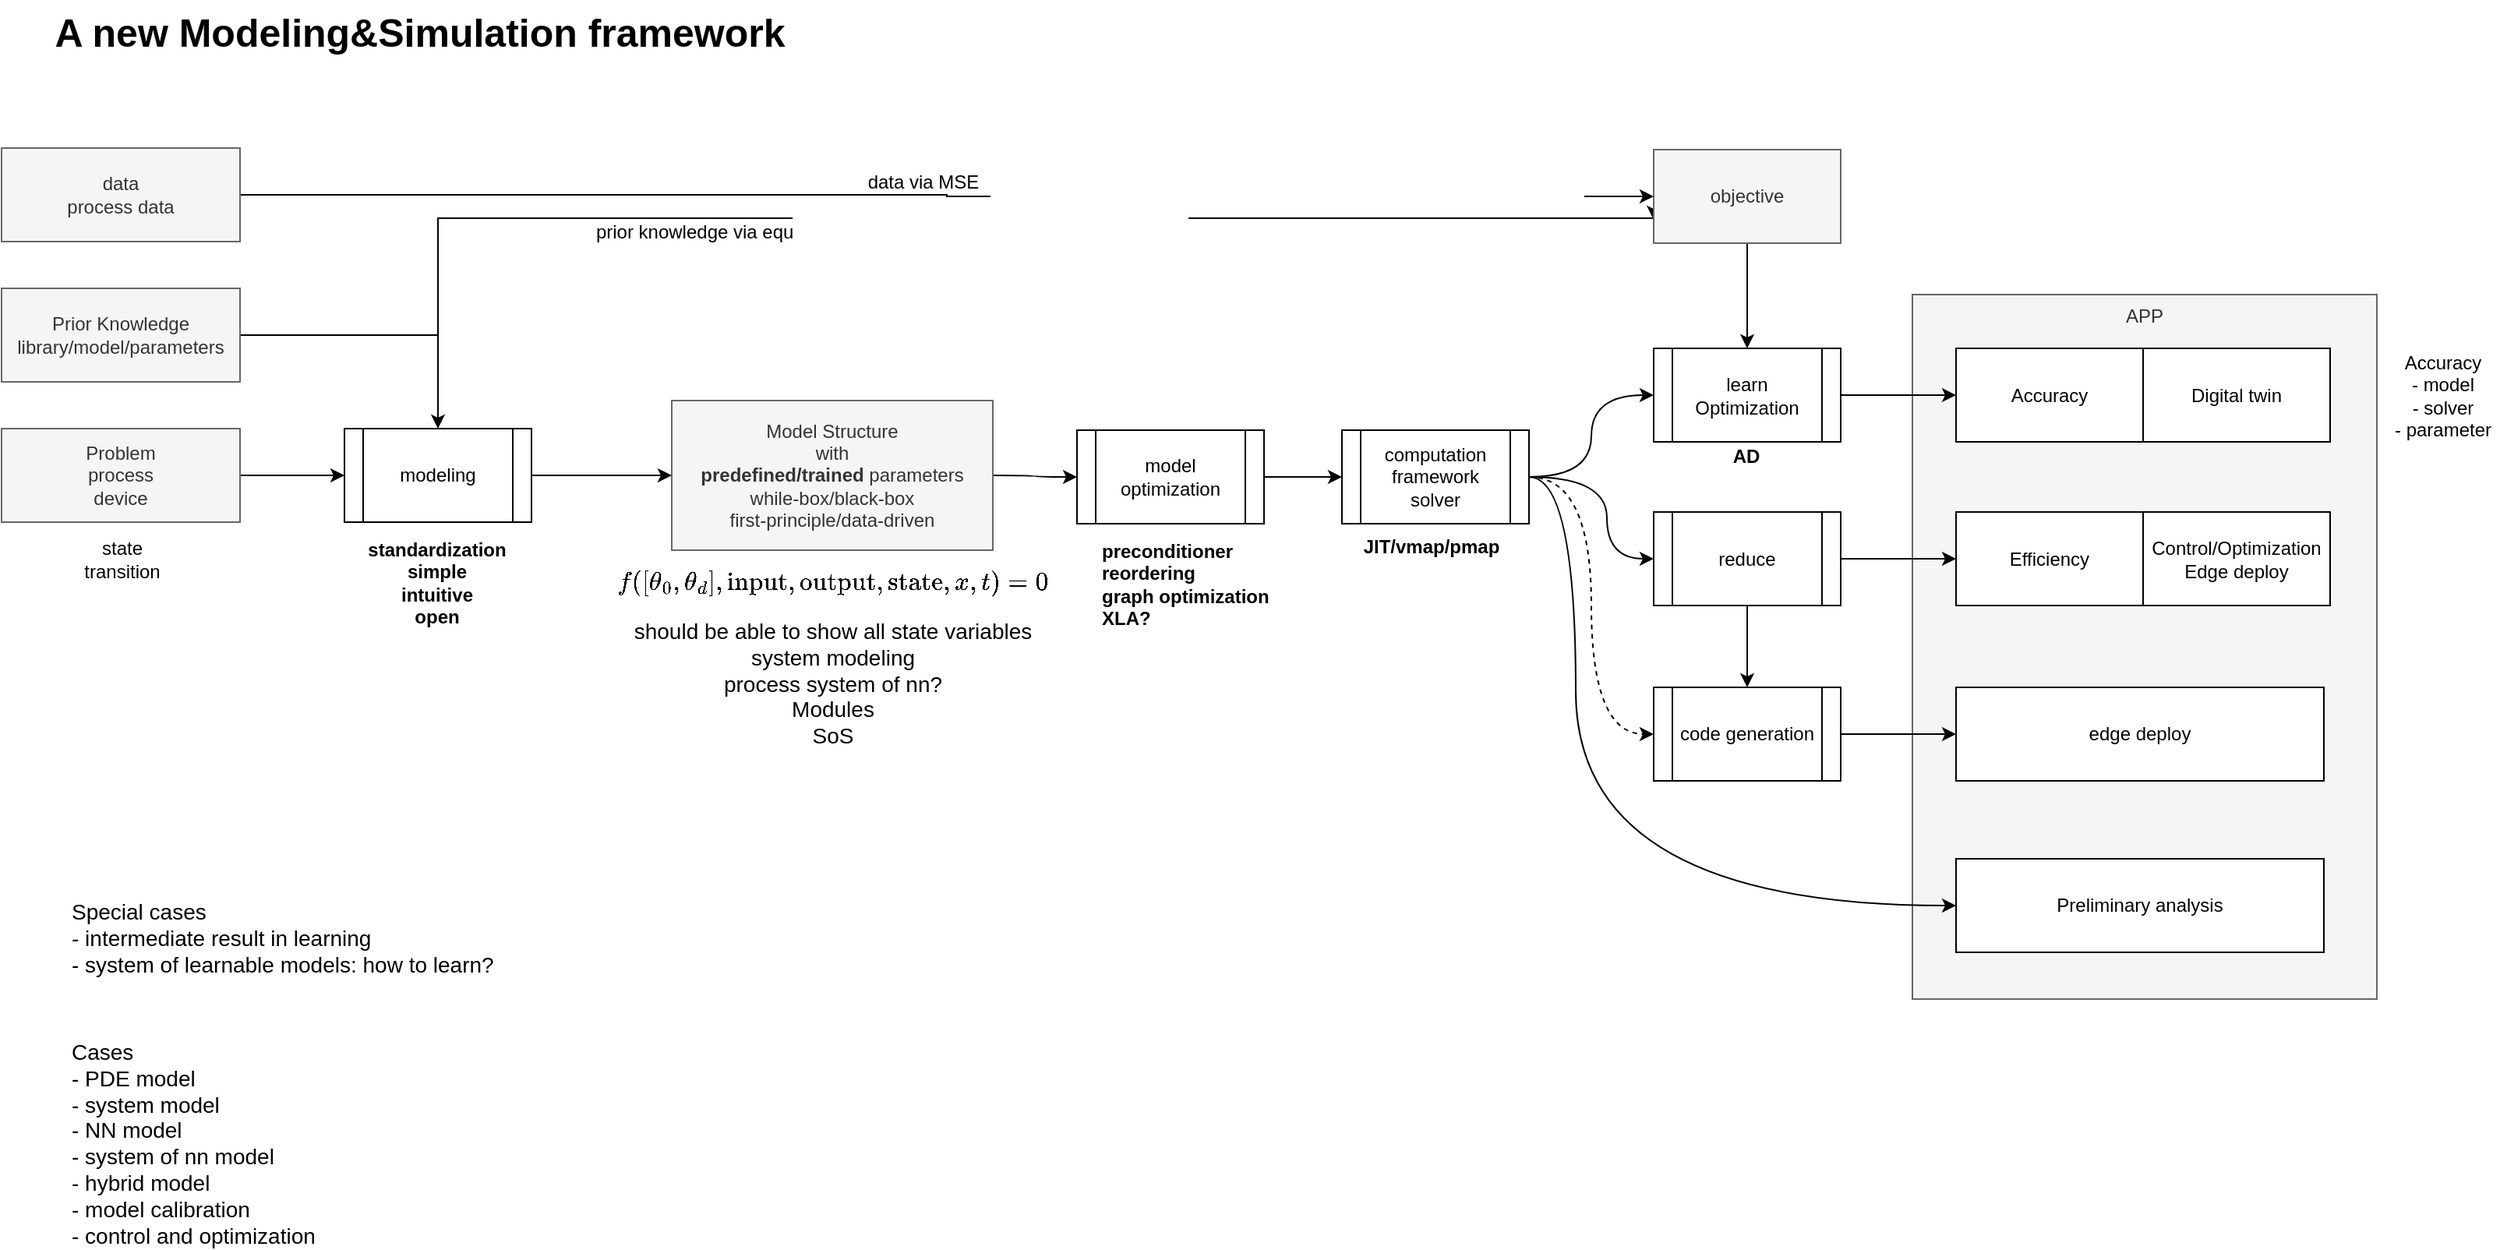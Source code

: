 <mxfile version="20.0.1" type="github" pages="8">
  <diagram id="WX_kT3aoNidh6nuhI1xW" name="Global">
    <mxGraphModel dx="1455" dy="1394" grid="1" gridSize="10" guides="1" tooltips="1" connect="1" arrows="1" fold="1" page="0" pageScale="1" pageWidth="827" pageHeight="1169" math="1" shadow="0">
      <root>
        <mxCell id="0" />
        <mxCell id="1" parent="0" />
        <mxCell id="wcZV9fzcy_JCORuPqOIP-28" value="APP" style="rounded=0;whiteSpace=wrap;html=1;fontSize=12;verticalAlign=top;fillColor=#f5f5f5;fontColor=#333333;strokeColor=#666666;" vertex="1" parent="1">
          <mxGeometry x="1306" y="159" width="298" height="452" as="geometry" />
        </mxCell>
        <mxCell id="wcZV9fzcy_JCORuPqOIP-3" value="" style="edgeStyle=orthogonalEdgeStyle;rounded=0;orthogonalLoop=1;jettySize=auto;html=1;" edge="1" parent="1" source="wcZV9fzcy_JCORuPqOIP-1">
          <mxGeometry relative="1" as="geometry">
            <mxPoint x="300" y="275" as="targetPoint" />
          </mxGeometry>
        </mxCell>
        <mxCell id="wcZV9fzcy_JCORuPqOIP-1" value="Problem&lt;br&gt;process&lt;br&gt;device" style="rounded=0;whiteSpace=wrap;html=1;fillColor=#f5f5f5;fontColor=#333333;strokeColor=#666666;" vertex="1" parent="1">
          <mxGeometry x="80" y="245" width="153" height="60" as="geometry" />
        </mxCell>
        <mxCell id="wcZV9fzcy_JCORuPqOIP-89" value="" style="edgeStyle=orthogonalEdgeStyle;curved=1;rounded=0;orthogonalLoop=1;jettySize=auto;html=1;fontSize=12;fontColor=#000000;elbow=vertical;" edge="1" parent="1" source="wcZV9fzcy_JCORuPqOIP-2" target="wcZV9fzcy_JCORuPqOIP-87">
          <mxGeometry relative="1" as="geometry" />
        </mxCell>
        <mxCell id="wcZV9fzcy_JCORuPqOIP-2" value="Model Structure&lt;br&gt;with&lt;br&gt;&lt;b&gt;predefined/trained&lt;/b&gt; parameters&lt;br&gt;while-box/black-box&lt;br&gt;first-principle/data-driven" style="rounded=0;whiteSpace=wrap;html=1;fillColor=#f5f5f5;fontColor=#333333;strokeColor=#666666;" vertex="1" parent="1">
          <mxGeometry x="510" y="227" width="206" height="96" as="geometry" />
        </mxCell>
        <mxCell id="wcZV9fzcy_JCORuPqOIP-6" value="&lt;font style=&quot;font-size: 14px;&quot;&gt;`f([\theta_0, \theta_d], \text{input}, \text{output}, \text{state}, x, t) = 0`&lt;/font&gt;" style="text;html=1;align=center;verticalAlign=middle;resizable=0;points=[];autosize=1;strokeColor=none;fillColor=none;fontSize=20;" vertex="1" parent="1">
          <mxGeometry x="393" y="326" width="440" height="30" as="geometry" />
        </mxCell>
        <mxCell id="wcZV9fzcy_JCORuPqOIP-8" value="state&lt;br&gt;transition" style="text;html=1;align=center;verticalAlign=middle;resizable=0;points=[];autosize=1;strokeColor=none;fillColor=none;fontSize=12;" vertex="1" parent="1">
          <mxGeometry x="127" y="312.5" width="59" height="32" as="geometry" />
        </mxCell>
        <mxCell id="wcZV9fzcy_JCORuPqOIP-18" style="edgeStyle=orthogonalEdgeStyle;rounded=0;orthogonalLoop=1;jettySize=auto;html=1;fontSize=12;entryX=0.5;entryY=0;entryDx=0;entryDy=0;" edge="1" parent="1" source="wcZV9fzcy_JCORuPqOIP-17" target="wcZV9fzcy_JCORuPqOIP-62">
          <mxGeometry relative="1" as="geometry">
            <mxPoint x="369" y="259.143" as="targetPoint" />
          </mxGeometry>
        </mxCell>
        <mxCell id="wcZV9fzcy_JCORuPqOIP-37" style="edgeStyle=orthogonalEdgeStyle;rounded=0;orthogonalLoop=1;jettySize=auto;html=1;entryX=0;entryY=0.75;entryDx=0;entryDy=0;fontSize=12;" edge="1" parent="1" source="wcZV9fzcy_JCORuPqOIP-17" target="wcZV9fzcy_JCORuPqOIP-35">
          <mxGeometry relative="1" as="geometry">
            <Array as="points">
              <mxPoint x="360" y="185" />
              <mxPoint x="360" y="110" />
            </Array>
          </mxGeometry>
        </mxCell>
        <mxCell id="wcZV9fzcy_JCORuPqOIP-17" value="Prior Knowledge&lt;br&gt;library/model/parameters" style="rounded=0;whiteSpace=wrap;html=1;fillColor=#f5f5f5;fontColor=#333333;strokeColor=#666666;" vertex="1" parent="1">
          <mxGeometry x="80" y="155" width="153" height="60" as="geometry" />
        </mxCell>
        <mxCell id="wcZV9fzcy_JCORuPqOIP-19" value="Accuracy" style="rounded=0;whiteSpace=wrap;html=1;" vertex="1" parent="1">
          <mxGeometry x="1334" y="193.5" width="120" height="60" as="geometry" />
        </mxCell>
        <mxCell id="wcZV9fzcy_JCORuPqOIP-22" value="Efficiency" style="rounded=0;whiteSpace=wrap;html=1;" vertex="1" parent="1">
          <mxGeometry x="1334" y="298.5" width="120" height="60" as="geometry" />
        </mxCell>
        <mxCell id="wcZV9fzcy_JCORuPqOIP-29" value="Digital twin" style="rounded=0;whiteSpace=wrap;html=1;" vertex="1" parent="1">
          <mxGeometry x="1454" y="193.5" width="120" height="60" as="geometry" />
        </mxCell>
        <mxCell id="wcZV9fzcy_JCORuPqOIP-30" value="Control/Optimization&lt;br&gt;Edge deploy" style="rounded=0;whiteSpace=wrap;html=1;" vertex="1" parent="1">
          <mxGeometry x="1454" y="298.5" width="120" height="60" as="geometry" />
        </mxCell>
        <mxCell id="wcZV9fzcy_JCORuPqOIP-32" value="Accuracy&lt;br&gt;- model&lt;br&gt;- solver&lt;br&gt;- parameter" style="text;html=1;align=center;verticalAlign=middle;resizable=0;points=[];autosize=1;strokeColor=none;fillColor=none;fontSize=12;" vertex="1" parent="1">
          <mxGeometry x="1610" y="193.5" width="72" height="60" as="geometry" />
        </mxCell>
        <mxCell id="wcZV9fzcy_JCORuPqOIP-36" value="" style="edgeStyle=orthogonalEdgeStyle;rounded=0;orthogonalLoop=1;jettySize=auto;html=1;fontSize=12;" edge="1" parent="1" source="wcZV9fzcy_JCORuPqOIP-34" target="wcZV9fzcy_JCORuPqOIP-35">
          <mxGeometry relative="1" as="geometry" />
        </mxCell>
        <mxCell id="wcZV9fzcy_JCORuPqOIP-34" value="data&lt;br&gt;process data" style="rounded=0;whiteSpace=wrap;html=1;fillColor=#f5f5f5;fontColor=#333333;strokeColor=#666666;" vertex="1" parent="1">
          <mxGeometry x="80" y="65" width="153" height="60" as="geometry" />
        </mxCell>
        <mxCell id="wcZV9fzcy_JCORuPqOIP-79" value="" style="edgeStyle=orthogonalEdgeStyle;curved=1;rounded=0;orthogonalLoop=1;jettySize=auto;html=1;fontSize=12;fontColor=#000000;elbow=vertical;" edge="1" parent="1" source="wcZV9fzcy_JCORuPqOIP-35" target="wcZV9fzcy_JCORuPqOIP-68">
          <mxGeometry relative="1" as="geometry" />
        </mxCell>
        <mxCell id="wcZV9fzcy_JCORuPqOIP-35" value="objective" style="rounded=0;whiteSpace=wrap;html=1;fillColor=#f5f5f5;fontColor=#333333;strokeColor=#666666;" vertex="1" parent="1">
          <mxGeometry x="1140" y="66" width="120" height="60" as="geometry" />
        </mxCell>
        <mxCell id="wcZV9fzcy_JCORuPqOIP-51" value="Preliminary analysis" style="rounded=0;whiteSpace=wrap;html=1;" vertex="1" parent="1">
          <mxGeometry x="1334" y="521" width="236" height="60" as="geometry" />
        </mxCell>
        <mxCell id="wcZV9fzcy_JCORuPqOIP-56" value="AD" style="edgeLabel;html=1;align=center;verticalAlign=middle;resizable=0;points=[];fontSize=12;fontStyle=1" vertex="1" connectable="0" parent="1">
          <mxGeometry x="1195.995" y="260.999" as="geometry">
            <mxPoint x="3" y="2" as="offset" />
          </mxGeometry>
        </mxCell>
        <mxCell id="wcZV9fzcy_JCORuPqOIP-57" value="should be able to show all state variables&lt;br&gt;system modeling&lt;br&gt;process system of nn?&lt;br&gt;Modules&lt;br&gt;SoS" style="text;html=1;align=center;verticalAlign=top;resizable=0;points=[];autosize=1;strokeColor=none;fillColor=none;fontSize=14;fontColor=#000000;" vertex="1" parent="1">
          <mxGeometry x="478" y="360" width="270" height="90" as="geometry" />
        </mxCell>
        <mxCell id="wcZV9fzcy_JCORuPqOIP-58" value="JIT/vmap/pmap" style="edgeLabel;html=1;align=center;verticalAlign=middle;resizable=0;points=[];fontSize=12;fontStyle=1" vertex="1" connectable="0" parent="1">
          <mxGeometry x="1002.995" y="322.999" as="geometry">
            <mxPoint x="-6" y="-2" as="offset" />
          </mxGeometry>
        </mxCell>
        <mxCell id="wcZV9fzcy_JCORuPqOIP-59" value="Special cases&lt;br&gt;- intermediate result in learning&lt;br&gt;- system of learnable models: how to learn?" style="text;html=1;align=left;verticalAlign=top;resizable=0;points=[];autosize=1;strokeColor=none;fillColor=none;fontSize=14;fontColor=#000000;" vertex="1" parent="1">
          <mxGeometry x="123" y="540" width="290" height="60" as="geometry" />
        </mxCell>
        <mxCell id="wcZV9fzcy_JCORuPqOIP-60" value="A new Modeling&amp;amp;Simulation framework" style="text;html=1;align=center;verticalAlign=middle;resizable=0;points=[];autosize=1;strokeColor=none;fillColor=none;fontSize=25;fontColor=#000000;fontStyle=1" vertex="1" parent="1">
          <mxGeometry x="108" y="-30" width="480" height="40" as="geometry" />
        </mxCell>
        <mxCell id="wcZV9fzcy_JCORuPqOIP-61" value="standardization&lt;br&gt;simple&lt;br&gt;intuitive&lt;br&gt;open" style="edgeLabel;html=1;align=center;verticalAlign=top;resizable=0;points=[];fontSize=12;fontStyle=1" vertex="1" connectable="0" parent="1">
          <mxGeometry x="355.995" y="306.999" as="geometry">
            <mxPoint x="3" y="2" as="offset" />
          </mxGeometry>
        </mxCell>
        <mxCell id="wcZV9fzcy_JCORuPqOIP-63" value="" style="edgeStyle=orthogonalEdgeStyle;curved=1;rounded=0;orthogonalLoop=1;jettySize=auto;html=1;fontSize=25;fontColor=#000000;elbow=vertical;" edge="1" parent="1" source="wcZV9fzcy_JCORuPqOIP-62" target="wcZV9fzcy_JCORuPqOIP-2">
          <mxGeometry relative="1" as="geometry" />
        </mxCell>
        <mxCell id="wcZV9fzcy_JCORuPqOIP-62" value="modeling" style="shape=process;whiteSpace=wrap;html=1;backgroundOutline=1;labelBackgroundColor=#FFFFFF;fontSize=12;fontColor=#000000;" vertex="1" parent="1">
          <mxGeometry x="300" y="245" width="120" height="60" as="geometry" />
        </mxCell>
        <mxCell id="wcZV9fzcy_JCORuPqOIP-74" style="edgeStyle=orthogonalEdgeStyle;curved=1;rounded=0;orthogonalLoop=1;jettySize=auto;html=1;entryX=0;entryY=0.5;entryDx=0;entryDy=0;fontSize=12;fontColor=#000000;elbow=vertical;" edge="1" parent="1" source="wcZV9fzcy_JCORuPqOIP-64" target="wcZV9fzcy_JCORuPqOIP-68">
          <mxGeometry relative="1" as="geometry" />
        </mxCell>
        <mxCell id="wcZV9fzcy_JCORuPqOIP-75" style="edgeStyle=orthogonalEdgeStyle;curved=1;rounded=0;orthogonalLoop=1;jettySize=auto;html=1;entryX=0;entryY=0.5;entryDx=0;entryDy=0;fontSize=12;fontColor=#000000;elbow=vertical;" edge="1" parent="1" source="wcZV9fzcy_JCORuPqOIP-64" target="wcZV9fzcy_JCORuPqOIP-71">
          <mxGeometry relative="1" as="geometry">
            <Array as="points">
              <mxPoint x="1110" y="276" />
              <mxPoint x="1110" y="328" />
            </Array>
          </mxGeometry>
        </mxCell>
        <mxCell id="wcZV9fzcy_JCORuPqOIP-76" style="edgeStyle=orthogonalEdgeStyle;curved=1;rounded=0;orthogonalLoop=1;jettySize=auto;html=1;entryX=0;entryY=0.5;entryDx=0;entryDy=0;fontSize=12;fontColor=#000000;elbow=vertical;" edge="1" parent="1" source="wcZV9fzcy_JCORuPqOIP-64" target="wcZV9fzcy_JCORuPqOIP-51">
          <mxGeometry relative="1" as="geometry">
            <Array as="points">
              <mxPoint x="1090" y="276" />
              <mxPoint x="1090" y="551" />
            </Array>
          </mxGeometry>
        </mxCell>
        <mxCell id="wcZV9fzcy_JCORuPqOIP-85" style="edgeStyle=orthogonalEdgeStyle;curved=1;rounded=0;orthogonalLoop=1;jettySize=auto;html=1;entryX=0;entryY=0.5;entryDx=0;entryDy=0;dashed=1;fontSize=12;fontColor=#000000;elbow=vertical;" edge="1" parent="1" source="wcZV9fzcy_JCORuPqOIP-64" target="wcZV9fzcy_JCORuPqOIP-84">
          <mxGeometry relative="1" as="geometry">
            <Array as="points">
              <mxPoint x="1100" y="276" />
              <mxPoint x="1100" y="441" />
            </Array>
          </mxGeometry>
        </mxCell>
        <mxCell id="wcZV9fzcy_JCORuPqOIP-64" value="&lt;span style=&quot;font-size: 12px;&quot;&gt;computation framework&lt;br&gt;solver&lt;br&gt;&lt;/span&gt;" style="shape=process;whiteSpace=wrap;html=1;backgroundOutline=1;labelBackgroundColor=#FFFFFF;fontSize=12;fontColor=#000000;" vertex="1" parent="1">
          <mxGeometry x="940" y="246" width="120" height="60" as="geometry" />
        </mxCell>
        <mxCell id="wcZV9fzcy_JCORuPqOIP-70" value="" style="edgeStyle=orthogonalEdgeStyle;curved=1;rounded=0;orthogonalLoop=1;jettySize=auto;html=1;fontSize=12;fontColor=#000000;elbow=vertical;" edge="1" parent="1" source="wcZV9fzcy_JCORuPqOIP-68" target="wcZV9fzcy_JCORuPqOIP-19">
          <mxGeometry relative="1" as="geometry" />
        </mxCell>
        <mxCell id="wcZV9fzcy_JCORuPqOIP-68" value="&lt;span style=&quot;font-size: 12px;&quot;&gt;learn&lt;br&gt;Optimization&lt;br&gt;&lt;/span&gt;" style="shape=process;whiteSpace=wrap;html=1;backgroundOutline=1;labelBackgroundColor=#FFFFFF;fontSize=12;fontColor=#000000;" vertex="1" parent="1">
          <mxGeometry x="1140" y="193.5" width="120" height="60" as="geometry" />
        </mxCell>
        <mxCell id="wcZV9fzcy_JCORuPqOIP-77" value="" style="edgeStyle=orthogonalEdgeStyle;curved=1;rounded=0;orthogonalLoop=1;jettySize=auto;html=1;fontSize=12;fontColor=#000000;elbow=vertical;" edge="1" parent="1" source="wcZV9fzcy_JCORuPqOIP-71" target="wcZV9fzcy_JCORuPqOIP-22">
          <mxGeometry relative="1" as="geometry" />
        </mxCell>
        <mxCell id="wcZV9fzcy_JCORuPqOIP-94" style="edgeStyle=orthogonalEdgeStyle;curved=1;rounded=0;orthogonalLoop=1;jettySize=auto;html=1;entryX=0.5;entryY=0;entryDx=0;entryDy=0;fontSize=12;fontColor=#000000;elbow=vertical;" edge="1" parent="1" source="wcZV9fzcy_JCORuPqOIP-71" target="wcZV9fzcy_JCORuPqOIP-84">
          <mxGeometry relative="1" as="geometry" />
        </mxCell>
        <mxCell id="wcZV9fzcy_JCORuPqOIP-71" value="&lt;span style=&quot;font-size: 12px;&quot;&gt;reduce&lt;br&gt;&lt;/span&gt;" style="shape=process;whiteSpace=wrap;html=1;backgroundOutline=1;labelBackgroundColor=#FFFFFF;fontSize=12;fontColor=#000000;" vertex="1" parent="1">
          <mxGeometry x="1140" y="298.5" width="120" height="60" as="geometry" />
        </mxCell>
        <mxCell id="wcZV9fzcy_JCORuPqOIP-80" value="edge deploy" style="rounded=0;whiteSpace=wrap;html=1;" vertex="1" parent="1">
          <mxGeometry x="1334" y="411" width="236" height="60" as="geometry" />
        </mxCell>
        <mxCell id="wcZV9fzcy_JCORuPqOIP-82" value="Cases&lt;br&gt;- PDE model&lt;br&gt;- system model&lt;br&gt;- NN model&lt;br&gt;- system of nn model&lt;br&gt;- hybrid model&lt;br&gt;- model calibration&lt;br&gt;- control and optimization" style="text;html=1;align=left;verticalAlign=top;resizable=0;points=[];autosize=1;strokeColor=none;fillColor=none;fontSize=14;fontColor=#000000;" vertex="1" parent="1">
          <mxGeometry x="123" y="630" width="170" height="140" as="geometry" />
        </mxCell>
        <mxCell id="wcZV9fzcy_JCORuPqOIP-86" value="" style="edgeStyle=orthogonalEdgeStyle;curved=1;rounded=0;orthogonalLoop=1;jettySize=auto;html=1;fontSize=12;fontColor=#000000;elbow=vertical;" edge="1" parent="1" source="wcZV9fzcy_JCORuPqOIP-84" target="wcZV9fzcy_JCORuPqOIP-80">
          <mxGeometry relative="1" as="geometry" />
        </mxCell>
        <mxCell id="wcZV9fzcy_JCORuPqOIP-84" value="&lt;span style=&quot;font-size: 12px;&quot;&gt;code generation&lt;br&gt;&lt;/span&gt;" style="shape=process;whiteSpace=wrap;html=1;backgroundOutline=1;labelBackgroundColor=#FFFFFF;fontSize=12;fontColor=#000000;" vertex="1" parent="1">
          <mxGeometry x="1140" y="411" width="120" height="60" as="geometry" />
        </mxCell>
        <mxCell id="wcZV9fzcy_JCORuPqOIP-90" value="" style="edgeStyle=orthogonalEdgeStyle;curved=1;rounded=0;orthogonalLoop=1;jettySize=auto;html=1;fontSize=12;fontColor=#000000;elbow=vertical;" edge="1" parent="1" source="wcZV9fzcy_JCORuPqOIP-87" target="wcZV9fzcy_JCORuPqOIP-64">
          <mxGeometry relative="1" as="geometry" />
        </mxCell>
        <mxCell id="wcZV9fzcy_JCORuPqOIP-87" value="model&lt;br&gt;optimization" style="shape=process;whiteSpace=wrap;html=1;backgroundOutline=1;labelBackgroundColor=#FFFFFF;fontSize=12;fontColor=#000000;" vertex="1" parent="1">
          <mxGeometry x="770" y="246" width="120" height="60" as="geometry" />
        </mxCell>
        <mxCell id="wcZV9fzcy_JCORuPqOIP-92" value="preconditioner&lt;br&gt;reordering&lt;br&gt;graph optimization&lt;br&gt;XLA?" style="edgeLabel;html=1;align=left;verticalAlign=top;resizable=0;points=[];fontSize=12;fontStyle=1" vertex="1" connectable="0" parent="1">
          <mxGeometry x="789.995" y="311.999" as="geometry">
            <mxPoint x="-6" y="-2" as="offset" />
          </mxGeometry>
        </mxCell>
        <mxCell id="wcZV9fzcy_JCORuPqOIP-95" value="data via MSE" style="text;html=1;align=center;verticalAlign=middle;resizable=0;points=[];autosize=1;strokeColor=none;fillColor=none;fontSize=12;fontColor=#000000;fontStyle=0" vertex="1" parent="1">
          <mxGeometry x="626" y="77" width="90" height="20" as="geometry" />
        </mxCell>
        <mxCell id="wcZV9fzcy_JCORuPqOIP-96" value="prior knowledge via equations/rules" style="text;html=1;align=center;verticalAlign=middle;resizable=0;points=[];autosize=1;strokeColor=none;fillColor=none;fontSize=12;fontColor=#000000;fontStyle=0" vertex="1" parent="1">
          <mxGeometry x="455" y="109" width="200" height="20" as="geometry" />
        </mxCell>
      </root>
    </mxGraphModel>
  </diagram>
  <diagram id="1_-pRr0ppsCuJBgAmXV3" name="yingzi-reducer">
    <mxGraphModel dx="1583" dy="808" grid="1" gridSize="10" guides="1" tooltips="1" connect="1" arrows="1" fold="1" page="0" pageScale="1" pageWidth="827" pageHeight="1169" math="1" shadow="0">
      <root>
        <mxCell id="0" />
        <mxCell id="1" parent="0" />
        <mxCell id="SvA6rQcaN-VjJ_lVK_Wi-6" value="" style="edgeStyle=orthogonalEdgeStyle;rounded=0;orthogonalLoop=1;jettySize=auto;html=1;fontSize=12;fontColor=#000000;elbow=vertical;" edge="1" parent="1" source="SvA6rQcaN-VjJ_lVK_Wi-1" target="SvA6rQcaN-VjJ_lVK_Wi-5">
          <mxGeometry relative="1" as="geometry" />
        </mxCell>
        <mxCell id="SvA6rQcaN-VjJ_lVK_Wi-1" value="model A" style="rounded=0;whiteSpace=wrap;html=1;labelBackgroundColor=#FFFFFF;fontSize=12;fontColor=#000000;" vertex="1" parent="1">
          <mxGeometry x="-280" y="160" width="120" height="60" as="geometry" />
        </mxCell>
        <mxCell id="8bocCZIXOjOLphvC2Dg9-7" style="edgeStyle=orthogonalEdgeStyle;rounded=0;orthogonalLoop=1;jettySize=auto;html=1;entryX=0;entryY=0.5;entryDx=0;entryDy=0;fontSize=12;fontColor=#000000;elbow=vertical;" edge="1" parent="1" source="SvA6rQcaN-VjJ_lVK_Wi-2" target="SvA6rQcaN-VjJ_lVK_Wi-8">
          <mxGeometry relative="1" as="geometry" />
        </mxCell>
        <mxCell id="SvA6rQcaN-VjJ_lVK_Wi-2" value="data" style="rounded=0;whiteSpace=wrap;html=1;labelBackgroundColor=#FFFFFF;fontSize=12;fontColor=#000000;" vertex="1" parent="1">
          <mxGeometry x="110" y="160" width="120" height="60" as="geometry" />
        </mxCell>
        <mxCell id="SvA6rQcaN-VjJ_lVK_Wi-4" value="FMU: Dynamic model&lt;br&gt;General function: static model" style="text;html=1;align=left;verticalAlign=top;resizable=0;points=[];autosize=1;strokeColor=none;fillColor=none;fontSize=12;fontColor=#000000;" vertex="1" parent="1">
          <mxGeometry x="-282" y="230" width="170" height="30" as="geometry" />
        </mxCell>
        <mxCell id="SvA6rQcaN-VjJ_lVK_Wi-7" value="" style="edgeStyle=orthogonalEdgeStyle;rounded=0;orthogonalLoop=1;jettySize=auto;html=1;fontSize=12;fontColor=#000000;elbow=vertical;" edge="1" parent="1" source="SvA6rQcaN-VjJ_lVK_Wi-5" target="SvA6rQcaN-VjJ_lVK_Wi-2">
          <mxGeometry relative="1" as="geometry" />
        </mxCell>
        <mxCell id="SvA6rQcaN-VjJ_lVK_Wi-5" value="sampling" style="shape=process;whiteSpace=wrap;html=1;backgroundOutline=1;labelBackgroundColor=#FFFFFF;fontSize=12;fontColor=#000000;" vertex="1" parent="1">
          <mxGeometry x="-80" y="170" width="120" height="40" as="geometry" />
        </mxCell>
        <mxCell id="8bocCZIXOjOLphvC2Dg9-6" value="" style="edgeStyle=orthogonalEdgeStyle;rounded=0;orthogonalLoop=1;jettySize=auto;html=1;fontSize=12;fontColor=#000000;elbow=vertical;" edge="1" parent="1" source="SvA6rQcaN-VjJ_lVK_Wi-8" target="8bocCZIXOjOLphvC2Dg9-5">
          <mxGeometry relative="1" as="geometry" />
        </mxCell>
        <mxCell id="SvA6rQcaN-VjJ_lVK_Wi-8" value="loss function" style="shape=process;whiteSpace=wrap;html=1;backgroundOutline=1;labelBackgroundColor=#FFFFFF;fontSize=12;fontColor=#000000;" vertex="1" parent="1">
          <mxGeometry x="300" y="170" width="120" height="40" as="geometry" />
        </mxCell>
        <mxCell id="SvA6rQcaN-VjJ_lVK_Wi-10" value="model B" style="whiteSpace=wrap;html=1;fontColor=#000000;labelBackgroundColor=#FFFFFF;" vertex="1" parent="1">
          <mxGeometry x="590" y="160" width="120" height="60" as="geometry" />
        </mxCell>
        <mxCell id="8bocCZIXOjOLphvC2Dg9-3" value="" style="edgeStyle=orthogonalEdgeStyle;rounded=0;orthogonalLoop=1;jettySize=auto;html=1;fontSize=12;fontColor=#000000;elbow=vertical;" edge="1" parent="1" source="8bocCZIXOjOLphvC2Dg9-1" target="SvA6rQcaN-VjJ_lVK_Wi-8">
          <mxGeometry relative="1" as="geometry" />
        </mxCell>
        <mxCell id="8bocCZIXOjOLphvC2Dg9-1" value="model B: init" style="whiteSpace=wrap;html=1;fontColor=#000000;labelBackgroundColor=#FFFFFF;" vertex="1" parent="1">
          <mxGeometry x="300" y="60" width="120" height="60" as="geometry" />
        </mxCell>
        <mxCell id="8bocCZIXOjOLphvC2Dg9-4" style="edgeStyle=orthogonalEdgeStyle;rounded=0;orthogonalLoop=1;jettySize=auto;html=1;fontSize=12;fontColor=#000000;elbow=vertical;" edge="1" parent="1" source="8bocCZIXOjOLphvC2Dg9-2" target="SvA6rQcaN-VjJ_lVK_Wi-8">
          <mxGeometry relative="1" as="geometry">
            <Array as="points">
              <mxPoint x="270" y="90" />
              <mxPoint x="270" y="190" />
            </Array>
          </mxGeometry>
        </mxCell>
        <mxCell id="8bocCZIXOjOLphvC2Dg9-2" value="prior knowledge" style="whiteSpace=wrap;html=1;fontColor=#000000;labelBackgroundColor=#FFFFFF;" vertex="1" parent="1">
          <mxGeometry x="110" y="60" width="120" height="60" as="geometry" />
        </mxCell>
        <mxCell id="8bocCZIXOjOLphvC2Dg9-8" style="edgeStyle=orthogonalEdgeStyle;rounded=0;orthogonalLoop=1;jettySize=auto;html=1;entryX=0;entryY=0.5;entryDx=0;entryDy=0;fontSize=12;fontColor=#000000;elbow=vertical;" edge="1" parent="1" source="8bocCZIXOjOLphvC2Dg9-5" target="SvA6rQcaN-VjJ_lVK_Wi-10">
          <mxGeometry relative="1" as="geometry" />
        </mxCell>
        <mxCell id="8bocCZIXOjOLphvC2Dg9-5" value="optimizer" style="shape=process;whiteSpace=wrap;html=1;backgroundOutline=1;labelBackgroundColor=#FFFFFF;fontSize=12;fontColor=#000000;" vertex="1" parent="1">
          <mxGeometry x="300" y="250" width="120" height="40" as="geometry" />
        </mxCell>
        <mxCell id="8bocCZIXOjOLphvC2Dg9-9" value="pytorch sampler&lt;br&gt;active learning" style="text;html=1;align=left;verticalAlign=top;resizable=0;points=[];autosize=1;strokeColor=none;fillColor=none;fontSize=12;fontColor=#000000;" vertex="1" parent="1">
          <mxGeometry x="-90" y="235" width="100" height="30" as="geometry" />
        </mxCell>
      </root>
    </mxGraphModel>
  </diagram>
  <diagram name="Overview" id="Wfx00_glhF21tus-7lWE">
    <mxGraphModel dx="3192" dy="1615" grid="1" gridSize="10" guides="1" tooltips="1" connect="1" arrows="1" fold="1" page="1" pageScale="1" pageWidth="827" pageHeight="1169" math="0" shadow="0">
      <root>
        <mxCell id="0" />
        <mxCell id="1" parent="0" />
        <mxCell id="nlX_qr6j7oxyu8D3ePAu-19" value="" style="rounded=0;whiteSpace=wrap;html=1;horizontal=0;textDirection=rtl;fontSize=20;fillColor=#dae8fc;strokeColor=#6c8ebf;" parent="1" vertex="1">
          <mxGeometry x="2510" y="1270" width="630" height="620" as="geometry" />
        </mxCell>
        <mxCell id="EpV1ZGoQx5U1jiBcK8BG-2" value="" style="rounded=0;whiteSpace=wrap;html=1;horizontal=0;textDirection=rtl;fontSize=20;fillColor=#f5f5f5;strokeColor=#666666;fontColor=#333333;" parent="1" vertex="1">
          <mxGeometry x="-146.5" y="2100" width="251" height="270" as="geometry" />
        </mxCell>
        <mxCell id="EpV1ZGoQx5U1jiBcK8BG-3" value="" style="rounded=0;whiteSpace=wrap;html=1;horizontal=0;textDirection=rtl;fontSize=20;fillColor=#ffe6cc;strokeColor=#d79b00;" parent="1" vertex="1">
          <mxGeometry x="125" y="2100" width="3015" height="270" as="geometry" />
        </mxCell>
        <mxCell id="EpV1ZGoQx5U1jiBcK8BG-4" value="BLAS" style="rounded=0;whiteSpace=wrap;html=1;horizontal=1;textDirection=ltr;fontSize=20;align=center;" parent="1" vertex="1">
          <mxGeometry x="-240" y="2410" width="3380" height="80" as="geometry" />
        </mxCell>
        <mxCell id="AavGOv7m-2OKxuNNGzHS-2" style="edgeStyle=orthogonalEdgeStyle;rounded=0;orthogonalLoop=1;jettySize=auto;html=1;entryX=1;entryY=0.5;entryDx=0;entryDy=0;" parent="1" target="EpV1ZGoQx5U1jiBcK8BG-57" edge="1">
          <mxGeometry relative="1" as="geometry">
            <mxPoint x="2150" y="1082" as="sourcePoint" />
            <Array as="points">
              <mxPoint x="2150" y="995" />
            </Array>
          </mxGeometry>
        </mxCell>
        <mxCell id="AavGOv7m-2OKxuNNGzHS-9" style="edgeStyle=orthogonalEdgeStyle;rounded=0;orthogonalLoop=1;jettySize=auto;html=1;exitX=0;exitY=0.5;exitDx=0;exitDy=0;entryX=1;entryY=0.5;entryDx=0;entryDy=0;fontSize=30;fontColor=#990000;startArrow=none;endArrow=classic;endFill=1;strokeWidth=1;startFill=0;" parent="1" source="EpV1ZGoQx5U1jiBcK8BG-7" target="R0ikhRdMkQgVjbjCOA0w-1" edge="1">
          <mxGeometry relative="1" as="geometry" />
        </mxCell>
        <mxCell id="EpV1ZGoQx5U1jiBcK8BG-7" value="" style="rounded=0;whiteSpace=wrap;html=1;horizontal=0;textDirection=rtl;fontSize=20;fillColor=#dae8fc;strokeColor=#6c8ebf;" parent="1" vertex="1">
          <mxGeometry x="1770" y="1270" width="710" height="621" as="geometry" />
        </mxCell>
        <mxCell id="EpV1ZGoQx5U1jiBcK8BG-8" value="" style="rounded=0;whiteSpace=wrap;html=1;horizontal=0;textDirection=rtl;fontSize=20;fillColor=#ffe6cc;strokeColor=#d79b00;" parent="1" vertex="1">
          <mxGeometry x="124" y="883" width="3016" height="188" as="geometry" />
        </mxCell>
        <mxCell id="EpV1ZGoQx5U1jiBcK8BG-9" value="" style="rounded=0;whiteSpace=wrap;html=1;horizontal=0;textDirection=rtl;fontSize=20;fillColor=#f5f5f5;strokeColor=#666666;fontColor=#333333;" parent="1" vertex="1">
          <mxGeometry x="125" y="1917" width="1485" height="163" as="geometry" />
        </mxCell>
        <mxCell id="EpV1ZGoQx5U1jiBcK8BG-10" value="" style="rounded=0;whiteSpace=wrap;html=1;horizontal=0;textDirection=rtl;fontSize=20;fillColor=#dae8fc;strokeColor=#6c8ebf;" parent="1" vertex="1">
          <mxGeometry x="124" y="1269" width="1491" height="623" as="geometry" />
        </mxCell>
        <mxCell id="EpV1ZGoQx5U1jiBcK8BG-11" value="" style="rounded=0;whiteSpace=wrap;html=1;horizontal=0;textDirection=rtl;fontSize=20;fillColor=#d5e8d4;strokeColor=#82b366;" parent="1" vertex="1">
          <mxGeometry x="125" y="659" width="3015" height="198" as="geometry" />
        </mxCell>
        <mxCell id="EpV1ZGoQx5U1jiBcK8BG-12" value="工业APP&lt;br style=&quot;font-size: 20px;&quot;&gt;开物云市场" style="rounded=0;whiteSpace=wrap;html=1;horizontal=1;textDirection=rtl;fontSize=20;fillColor=#d5e8d4;strokeColor=#82b366;fontStyle=1" parent="1" vertex="1">
          <mxGeometry x="-360" y="659" width="186" height="198" as="geometry" />
        </mxCell>
        <mxCell id="EpV1ZGoQx5U1jiBcK8BG-13" value="建模" style="rounded=0;whiteSpace=wrap;html=1;horizontal=0;textDirection=rtl;fontSize=20;fillColor=#dae8fc;strokeColor=#6c8ebf;fontStyle=1" parent="1" vertex="1">
          <mxGeometry x="-236" y="1180" width="62" height="716" as="geometry" />
        </mxCell>
        <mxCell id="EpV1ZGoQx5U1jiBcK8BG-14" value="" style="rounded=0;whiteSpace=wrap;html=1;horizontal=0;textDirection=rtl;fontSize=20;fillColor=#d5e8d4;strokeColor=#82b366;" parent="1" vertex="1">
          <mxGeometry x="-144" y="659" width="251" height="198" as="geometry" />
        </mxCell>
        <mxCell id="EpV1ZGoQx5U1jiBcK8BG-15" value="APP 标准化" style="whiteSpace=wrap;html=1;fontSize=20;" parent="1" vertex="1">
          <mxGeometry x="-119" y="693" width="202" height="60" as="geometry" />
        </mxCell>
        <mxCell id="EpV1ZGoQx5U1jiBcK8BG-16" value="持续积累/更新" style="whiteSpace=wrap;html=1;fontSize=20;" parent="1" vertex="1">
          <mxGeometry x="-120" y="780" width="202" height="60" as="geometry" />
        </mxCell>
        <mxCell id="EpV1ZGoQx5U1jiBcK8BG-17" value="" style="rounded=0;whiteSpace=wrap;html=1;horizontal=0;textDirection=rtl;fontSize=20;fillColor=#dae8fc;strokeColor=#6c8ebf;" parent="1" vertex="1">
          <mxGeometry x="-144.5" y="1270" width="251" height="624" as="geometry" />
        </mxCell>
        <mxCell id="EpV1ZGoQx5U1jiBcK8BG-18" value="模型标准化" style="whiteSpace=wrap;html=1;fontSize=20;flipV=1;fontStyle=1;fontColor=#990000;" parent="1" vertex="1">
          <mxGeometry x="-119.5" y="1278" width="202" height="60" as="geometry" />
        </mxCell>
        <mxCell id="EpV1ZGoQx5U1jiBcK8BG-19" value="统一生态标准" style="whiteSpace=wrap;html=1;fontSize=20;flipV=1;" parent="1" vertex="1">
          <mxGeometry x="-120.5" y="1356" width="202" height="60" as="geometry" />
        </mxCell>
        <mxCell id="EpV1ZGoQx5U1jiBcK8BG-20" value="组件化" style="whiteSpace=wrap;html=1;fontSize=20;flipV=1;" parent="1" vertex="1">
          <mxGeometry x="-119.5" y="1433" width="202" height="60" as="geometry" />
        </mxCell>
        <mxCell id="EpV1ZGoQx5U1jiBcK8BG-21" value="高可复用性" style="whiteSpace=wrap;html=1;fontSize=20;flipV=1;" parent="1" vertex="1">
          <mxGeometry x="-120.5" y="1511" width="202" height="60" as="geometry" />
        </mxCell>
        <mxCell id="EpV1ZGoQx5U1jiBcK8BG-22" value="行业模型库" style="whiteSpace=wrap;html=1;fontSize=20;flipV=1;" parent="1" vertex="1">
          <mxGeometry x="-122" y="1588" width="202" height="60" as="geometry" />
        </mxCell>
        <mxCell id="EpV1ZGoQx5U1jiBcK8BG-23" value="零代码工具化" style="whiteSpace=wrap;html=1;fontSize=20;flipV=1;" parent="1" vertex="1">
          <mxGeometry x="-120" y="1666" width="202" height="60" as="geometry" />
        </mxCell>
        <mxCell id="EpV1ZGoQx5U1jiBcK8BG-24" value="建模&amp;amp;求解解耦" style="whiteSpace=wrap;html=1;fontSize=20;flipV=1;" parent="1" vertex="1">
          <mxGeometry x="-121" y="1743" width="202" height="60" as="geometry" />
        </mxCell>
        <mxCell id="EpV1ZGoQx5U1jiBcK8BG-25" value="自动化" style="whiteSpace=wrap;html=1;fontSize=20;flipV=1;" parent="1" vertex="1">
          <mxGeometry x="-122" y="1821" width="202" height="60" as="geometry" />
        </mxCell>
        <mxCell id="EpV1ZGoQx5U1jiBcK8BG-26" value="" style="edgeStyle=orthogonalEdgeStyle;rounded=0;orthogonalLoop=1;jettySize=auto;html=1;fontSize=20;endArrow=classic;endFill=1;" parent="1" source="EpV1ZGoQx5U1jiBcK8BG-28" target="EpV1ZGoQx5U1jiBcK8BG-30" edge="1">
          <mxGeometry relative="1" as="geometry" />
        </mxCell>
        <mxCell id="EpV1ZGoQx5U1jiBcK8BG-27" style="edgeStyle=orthogonalEdgeStyle;rounded=0;orthogonalLoop=1;jettySize=auto;html=1;fontSize=20;endArrow=classic;endFill=1;entryX=0;entryY=0.5;entryDx=0;entryDy=0;" parent="1" source="EpV1ZGoQx5U1jiBcK8BG-28" target="EpV1ZGoQx5U1jiBcK8BG-36" edge="1">
          <mxGeometry relative="1" as="geometry">
            <Array as="points">
              <mxPoint x="291" y="1736" />
              <mxPoint x="291" y="1832" />
            </Array>
          </mxGeometry>
        </mxCell>
        <mxCell id="EpV1ZGoQx5U1jiBcK8BG-28" value="工艺设备&lt;br&gt;图纸" style="whiteSpace=wrap;html=1;fontSize=20;fillColor=#f5f5f5;fontColor=#333333;strokeColor=#666666;" parent="1" vertex="1">
          <mxGeometry x="140" y="1706" width="120" height="60" as="geometry" />
        </mxCell>
        <mxCell id="EpV1ZGoQx5U1jiBcK8BG-29" value="" style="edgeStyle=orthogonalEdgeStyle;rounded=0;orthogonalLoop=1;jettySize=auto;html=1;fontSize=20;endArrow=classic;endFill=1;" parent="1" source="EpV1ZGoQx5U1jiBcK8BG-30" target="EpV1ZGoQx5U1jiBcK8BG-32" edge="1">
          <mxGeometry relative="1" as="geometry" />
        </mxCell>
        <mxCell id="EpV1ZGoQx5U1jiBcK8BG-30" value="图纸解析" style="whiteSpace=wrap;html=1;fontSize=20;" parent="1" vertex="1">
          <mxGeometry x="315" y="1706" width="120" height="60" as="geometry" />
        </mxCell>
        <mxCell id="EpV1ZGoQx5U1jiBcK8BG-31" style="edgeStyle=orthogonalEdgeStyle;rounded=0;orthogonalLoop=1;jettySize=auto;html=1;entryX=0.5;entryY=1;entryDx=0;entryDy=0;fontSize=20;endArrow=classic;endFill=1;" parent="1" source="EpV1ZGoQx5U1jiBcK8BG-32" target="EpV1ZGoQx5U1jiBcK8BG-38" edge="1">
          <mxGeometry relative="1" as="geometry" />
        </mxCell>
        <mxCell id="EpV1ZGoQx5U1jiBcK8BG-32" value="自动建模" style="whiteSpace=wrap;html=1;fontSize=20;fillColor=#f8cecc;strokeColor=#b85450;" parent="1" vertex="1">
          <mxGeometry x="486" y="1706" width="120" height="60" as="geometry" />
        </mxCell>
        <mxCell id="EpV1ZGoQx5U1jiBcK8BG-33" style="edgeStyle=orthogonalEdgeStyle;rounded=0;orthogonalLoop=1;jettySize=auto;html=1;entryX=0.5;entryY=1;entryDx=0;entryDy=0;fontSize=20;endArrow=classic;endFill=1;" parent="1" source="EpV1ZGoQx5U1jiBcK8BG-36" target="EpV1ZGoQx5U1jiBcK8BG-38" edge="1">
          <mxGeometry relative="1" as="geometry" />
        </mxCell>
        <mxCell id="EpV1ZGoQx5U1jiBcK8BG-34" style="edgeStyle=orthogonalEdgeStyle;rounded=0;orthogonalLoop=1;jettySize=auto;html=1;exitX=0.75;exitY=1;exitDx=0;exitDy=0;entryX=0.25;entryY=0;entryDx=0;entryDy=0;fontSize=20;endArrow=classic;endFill=1;" parent="1" source="EpV1ZGoQx5U1jiBcK8BG-36" target="EpV1ZGoQx5U1jiBcK8BG-73" edge="1">
          <mxGeometry relative="1" as="geometry">
            <Array as="points">
              <mxPoint x="576" y="1905" />
              <mxPoint x="725" y="1905" />
            </Array>
          </mxGeometry>
        </mxCell>
        <mxCell id="EpV1ZGoQx5U1jiBcK8BG-35" style="edgeStyle=orthogonalEdgeStyle;rounded=0;orthogonalLoop=1;jettySize=auto;html=1;entryX=0.5;entryY=0;entryDx=0;entryDy=0;fontSize=20;endArrow=classic;endFill=1;" parent="1" source="EpV1ZGoQx5U1jiBcK8BG-36" target="EpV1ZGoQx5U1jiBcK8BG-41" edge="1">
          <mxGeometry relative="1" as="geometry" />
        </mxCell>
        <mxCell id="EpV1ZGoQx5U1jiBcK8BG-36" value="建模平台" style="whiteSpace=wrap;html=1;fontSize=20;strokeWidth=2;fontStyle=1;fillColor=#f8cecc;strokeColor=#b85450;" parent="1" vertex="1">
          <mxGeometry x="486" y="1802" width="120" height="60" as="geometry" />
        </mxCell>
        <mxCell id="EpV1ZGoQx5U1jiBcK8BG-37" style="edgeStyle=orthogonalEdgeStyle;rounded=0;orthogonalLoop=1;jettySize=auto;html=1;entryX=0;entryY=0.5;entryDx=0;entryDy=0;fontSize=20;endArrow=classic;endFill=1;" parent="1" source="EpV1ZGoQx5U1jiBcK8BG-38" target="EpV1ZGoQx5U1jiBcK8BG-43" edge="1">
          <mxGeometry relative="1" as="geometry" />
        </mxCell>
        <mxCell id="EpV1ZGoQx5U1jiBcK8BG-38" value="系统模型" style="whiteSpace=wrap;html=1;fontSize=20;" parent="1" vertex="1">
          <mxGeometry x="695" y="1448" width="120" height="60" as="geometry" />
        </mxCell>
        <mxCell id="EpV1ZGoQx5U1jiBcK8BG-39" style="edgeStyle=orthogonalEdgeStyle;rounded=0;orthogonalLoop=1;jettySize=auto;html=1;exitX=0.25;exitY=0;exitDx=0;exitDy=0;entryX=0.25;entryY=1;entryDx=0;entryDy=0;fontSize=20;endArrow=classic;endFill=1;" parent="1" source="EpV1ZGoQx5U1jiBcK8BG-41" target="EpV1ZGoQx5U1jiBcK8BG-36" edge="1">
          <mxGeometry relative="1" as="geometry" />
        </mxCell>
        <mxCell id="EpV1ZGoQx5U1jiBcK8BG-40" style="edgeStyle=orthogonalEdgeStyle;rounded=0;orthogonalLoop=1;jettySize=auto;html=1;entryX=0.179;entryY=-0.003;entryDx=0;entryDy=0;entryPerimeter=0;fontSize=20;startArrow=classic;startFill=1;" parent="1" source="EpV1ZGoQx5U1jiBcK8BG-41" target="EpV1ZGoQx5U1jiBcK8BG-3" edge="1">
          <mxGeometry relative="1" as="geometry" />
        </mxCell>
        <mxCell id="EpV1ZGoQx5U1jiBcK8BG-41" value="模型编译" style="whiteSpace=wrap;html=1;fontSize=20;fillColor=#f8cecc;strokeColor=#b85450;" parent="1" vertex="1">
          <mxGeometry x="486" y="1969" width="120" height="60" as="geometry" />
        </mxCell>
        <mxCell id="EpV1ZGoQx5U1jiBcK8BG-42" style="edgeStyle=orthogonalEdgeStyle;rounded=0;orthogonalLoop=1;jettySize=auto;html=1;entryX=0.5;entryY=1;entryDx=0;entryDy=0;fontSize=20;endArrow=classic;endFill=1;" parent="1" source="EpV1ZGoQx5U1jiBcK8BG-43" target="EpV1ZGoQx5U1jiBcK8BG-51" edge="1">
          <mxGeometry relative="1" as="geometry" />
        </mxCell>
        <mxCell id="EpV1ZGoQx5U1jiBcK8BG-43" value="模型学习" style="whiteSpace=wrap;html=1;fontSize=20;fillColor=#f8cecc;strokeColor=#b85450;" parent="1" vertex="1">
          <mxGeometry x="935" y="1706" width="120" height="60" as="geometry" />
        </mxCell>
        <mxCell id="EpV1ZGoQx5U1jiBcK8BG-44" value="" style="edgeStyle=orthogonalEdgeStyle;rounded=0;orthogonalLoop=1;jettySize=auto;html=1;fontSize=20;endArrow=classic;endFill=1;" parent="1" source="EpV1ZGoQx5U1jiBcK8BG-45" target="EpV1ZGoQx5U1jiBcK8BG-43" edge="1">
          <mxGeometry relative="1" as="geometry" />
        </mxCell>
        <mxCell id="EpV1ZGoQx5U1jiBcK8BG-45" value="工艺数据" style="whiteSpace=wrap;html=1;fontSize=20;fillColor=#f5f5f5;fontColor=#333333;strokeColor=#666666;" parent="1" vertex="1">
          <mxGeometry x="935" y="1821" width="120" height="60" as="geometry" />
        </mxCell>
        <mxCell id="EpV1ZGoQx5U1jiBcK8BG-46" style="edgeStyle=orthogonalEdgeStyle;rounded=0;orthogonalLoop=1;jettySize=auto;html=1;fontSize=20;endArrow=classic;endFill=1;" parent="1" source="EpV1ZGoQx5U1jiBcK8BG-82" target="EpV1ZGoQx5U1jiBcK8BG-38" edge="1">
          <mxGeometry relative="1" as="geometry" />
        </mxCell>
        <mxCell id="EpV1ZGoQx5U1jiBcK8BG-47" style="edgeStyle=orthogonalEdgeStyle;rounded=0;orthogonalLoop=1;jettySize=auto;html=1;entryX=0;entryY=0.5;entryDx=0;entryDy=0;fontSize=20;endArrow=classic;endFill=1;" parent="1" source="EpV1ZGoQx5U1jiBcK8BG-51" target="EpV1ZGoQx5U1jiBcK8BG-53" edge="1">
          <mxGeometry relative="1" as="geometry" />
        </mxCell>
        <mxCell id="EpV1ZGoQx5U1jiBcK8BG-48" style="edgeStyle=orthogonalEdgeStyle;rounded=0;orthogonalLoop=1;jettySize=auto;html=1;entryX=1;entryY=0.5;entryDx=0;entryDy=0;fontSize=20;endArrow=classic;endFill=1;dashed=1;" parent="1" source="EpV1ZGoQx5U1jiBcK8BG-51" target="EpV1ZGoQx5U1jiBcK8BG-81" edge="1">
          <mxGeometry relative="1" as="geometry">
            <Array as="points">
              <mxPoint x="995" y="1348" />
            </Array>
          </mxGeometry>
        </mxCell>
        <mxCell id="EpV1ZGoQx5U1jiBcK8BG-49" value="模型积累" style="edgeLabel;html=1;align=center;verticalAlign=middle;resizable=0;points=[];fontSize=20;" parent="EpV1ZGoQx5U1jiBcK8BG-48" vertex="1" connectable="0">
          <mxGeometry x="-0.021" y="-2" relative="1" as="geometry">
            <mxPoint x="-1" y="-1" as="offset" />
          </mxGeometry>
        </mxCell>
        <mxCell id="EpV1ZGoQx5U1jiBcK8BG-50" style="edgeStyle=orthogonalEdgeStyle;rounded=0;orthogonalLoop=1;jettySize=auto;html=1;entryX=0;entryY=0.5;entryDx=0;entryDy=0;fontSize=20;endArrow=classic;endFill=1;" parent="1" source="EpV1ZGoQx5U1jiBcK8BG-51" target="EpV1ZGoQx5U1jiBcK8BG-68" edge="1">
          <mxGeometry relative="1" as="geometry" />
        </mxCell>
        <mxCell id="EpV1ZGoQx5U1jiBcK8BG-51" value="工艺数字孪生" style="whiteSpace=wrap;html=1;fontSize=20;" parent="1" vertex="1">
          <mxGeometry x="935" y="1448" width="120" height="60" as="geometry" />
        </mxCell>
        <mxCell id="EpV1ZGoQx5U1jiBcK8BG-52" style="edgeStyle=orthogonalEdgeStyle;rounded=0;orthogonalLoop=1;jettySize=auto;html=1;entryX=0.5;entryY=1;entryDx=0;entryDy=0;fontSize=20;endArrow=classic;endFill=1;" parent="1" source="EpV1ZGoQx5U1jiBcK8BG-53" target="EpV1ZGoQx5U1jiBcK8BG-55" edge="1">
          <mxGeometry relative="1" as="geometry" />
        </mxCell>
        <mxCell id="EpV1ZGoQx5U1jiBcK8BG-53" value="系统辨识" style="whiteSpace=wrap;html=1;fontSize=20;fillColor=#f8cecc;strokeColor=#b85450;" parent="1" vertex="1">
          <mxGeometry x="1171" y="1706" width="120" height="60" as="geometry" />
        </mxCell>
        <mxCell id="EpV1ZGoQx5U1jiBcK8BG-54" style="edgeStyle=orthogonalEdgeStyle;rounded=0;orthogonalLoop=1;jettySize=auto;html=1;entryX=0;entryY=0.5;entryDx=0;entryDy=0;fontSize=20;endArrow=classic;endFill=1;" parent="1" source="EpV1ZGoQx5U1jiBcK8BG-55" target="EpV1ZGoQx5U1jiBcK8BG-78" edge="1">
          <mxGeometry relative="1" as="geometry" />
        </mxCell>
        <mxCell id="EpV1ZGoQx5U1jiBcK8BG-55" value="代理模型" style="whiteSpace=wrap;html=1;fontSize=20;" parent="1" vertex="1">
          <mxGeometry x="1171" y="1448" width="120" height="60" as="geometry" />
        </mxCell>
        <mxCell id="EpV1ZGoQx5U1jiBcK8BG-56" style="edgeStyle=orthogonalEdgeStyle;rounded=0;orthogonalLoop=1;jettySize=auto;html=1;entryX=0.5;entryY=1;entryDx=0;entryDy=0;fontSize=20;endArrow=classic;endFill=1;" parent="1" source="EpV1ZGoQx5U1jiBcK8BG-57" target="EpV1ZGoQx5U1jiBcK8BG-65" edge="1">
          <mxGeometry relative="1" as="geometry" />
        </mxCell>
        <mxCell id="EpV1ZGoQx5U1jiBcK8BG-57" value="智能优化平台" style="whiteSpace=wrap;html=1;fontSize=20;" parent="1" vertex="1">
          <mxGeometry x="1349" y="977" width="650" height="60" as="geometry" />
        </mxCell>
        <mxCell id="EpV1ZGoQx5U1jiBcK8BG-58" style="edgeStyle=orthogonalEdgeStyle;rounded=0;orthogonalLoop=1;jettySize=auto;html=1;entryX=1;entryY=0.5;entryDx=0;entryDy=0;fontSize=20;endArrow=classic;endFill=1;" parent="1" source="EpV1ZGoQx5U1jiBcK8BG-59" target="EpV1ZGoQx5U1jiBcK8BG-67" edge="1">
          <mxGeometry relative="1" as="geometry">
            <Array as="points">
              <mxPoint x="1305" y="727" />
              <mxPoint x="1305" y="807" />
            </Array>
          </mxGeometry>
        </mxCell>
        <mxCell id="EpV1ZGoQx5U1jiBcK8BG-59" value="API" style="whiteSpace=wrap;html=1;fontSize=20;" parent="1" vertex="1">
          <mxGeometry x="1575" y="686" width="198" height="60" as="geometry" />
        </mxCell>
        <mxCell id="EpV1ZGoQx5U1jiBcK8BG-60" value="" style="edgeStyle=orthogonalEdgeStyle;rounded=0;orthogonalLoop=1;jettySize=auto;html=1;fontSize=20;endArrow=classic;endFill=1;entryX=0;entryY=0.5;entryDx=0;entryDy=0;" parent="1" source="EpV1ZGoQx5U1jiBcK8BG-61" target="EpV1ZGoQx5U1jiBcK8BG-63" edge="1">
          <mxGeometry relative="1" as="geometry">
            <Array as="points">
              <mxPoint x="450" y="717" />
              <mxPoint x="450" y="717" />
            </Array>
          </mxGeometry>
        </mxCell>
        <mxCell id="EpV1ZGoQx5U1jiBcK8BG-61" value="DCS/SCADA" style="whiteSpace=wrap;html=1;fontSize=20;" parent="1" vertex="1">
          <mxGeometry x="137" y="687" width="183" height="150" as="geometry" />
        </mxCell>
        <mxCell id="EpV1ZGoQx5U1jiBcK8BG-62" style="edgeStyle=orthogonalEdgeStyle;rounded=0;orthogonalLoop=1;jettySize=auto;html=1;entryX=0;entryY=0.5;entryDx=0;entryDy=0;fontSize=20;endArrow=classic;endFill=1;" parent="1" source="EpV1ZGoQx5U1jiBcK8BG-63" target="EpV1ZGoQx5U1jiBcK8BG-59" edge="1">
          <mxGeometry relative="1" as="geometry" />
        </mxCell>
        <mxCell id="EpV1ZGoQx5U1jiBcK8BG-63" value="传感器数据" style="whiteSpace=wrap;html=1;fontSize=20;" parent="1" vertex="1">
          <mxGeometry x="576" y="687" width="120" height="60" as="geometry" />
        </mxCell>
        <mxCell id="EpV1ZGoQx5U1jiBcK8BG-64" value="" style="edgeStyle=orthogonalEdgeStyle;rounded=0;orthogonalLoop=1;jettySize=auto;html=1;fontSize=20;endArrow=classic;endFill=1;" parent="1" source="EpV1ZGoQx5U1jiBcK8BG-65" target="EpV1ZGoQx5U1jiBcK8BG-59" edge="1">
          <mxGeometry relative="1" as="geometry" />
        </mxCell>
        <mxCell id="EpV1ZGoQx5U1jiBcK8BG-65" value="SDK" style="whiteSpace=wrap;html=1;fontSize=20;" parent="1" vertex="1">
          <mxGeometry x="1575" y="772" width="198" height="60" as="geometry" />
        </mxCell>
        <mxCell id="EpV1ZGoQx5U1jiBcK8BG-66" style="edgeStyle=orthogonalEdgeStyle;rounded=0;orthogonalLoop=1;jettySize=auto;html=1;fontSize=20;endArrow=classic;endFill=1;entryX=1.011;entryY=0.804;entryDx=0;entryDy=0;entryPerimeter=0;" parent="1" source="EpV1ZGoQx5U1jiBcK8BG-67" target="EpV1ZGoQx5U1jiBcK8BG-61" edge="1">
          <mxGeometry relative="1" as="geometry">
            <mxPoint x="255" y="807" as="targetPoint" />
          </mxGeometry>
        </mxCell>
        <mxCell id="EpV1ZGoQx5U1jiBcK8BG-67" value="执行器" style="whiteSpace=wrap;html=1;fontSize=20;" parent="1" vertex="1">
          <mxGeometry x="576" y="777" width="120" height="60" as="geometry" />
        </mxCell>
        <mxCell id="EpV1ZGoQx5U1jiBcK8BG-68" value="敏感性分析" style="whiteSpace=wrap;html=1;fontSize=20;" parent="1" vertex="1">
          <mxGeometry x="1171" y="1821" width="120" height="60" as="geometry" />
        </mxCell>
        <mxCell id="EpV1ZGoQx5U1jiBcK8BG-69" value="虚拟测试" style="whiteSpace=wrap;html=1;fontSize=20;" parent="1" vertex="1">
          <mxGeometry x="1355" y="1821" width="120" height="60" as="geometry" />
        </mxCell>
        <mxCell id="EpV1ZGoQx5U1jiBcK8BG-70" value="编译/预处理" style="rounded=0;whiteSpace=wrap;html=1;horizontal=0;textDirection=rtl;fontSize=20;fillColor=#f5f5f5;strokeColor=#666666;fontColor=#333333;fontStyle=1" parent="1" vertex="1">
          <mxGeometry x="-236" y="1917" width="62" height="163" as="geometry" />
        </mxCell>
        <mxCell id="EpV1ZGoQx5U1jiBcK8BG-71" value="PDE" style="whiteSpace=wrap;html=1;fontSize=20;fillColor=#f8cecc;strokeColor=#b85450;" parent="1" vertex="1">
          <mxGeometry x="2050" y="2130" width="1040" height="60" as="geometry" />
        </mxCell>
        <mxCell id="EpV1ZGoQx5U1jiBcK8BG-72" style="edgeStyle=orthogonalEdgeStyle;rounded=0;orthogonalLoop=1;jettySize=auto;html=1;exitX=0.75;exitY=0;exitDx=0;exitDy=0;entryX=1;entryY=1;entryDx=0;entryDy=0;fontSize=20;endArrow=classic;endFill=1;" parent="1" source="EpV1ZGoQx5U1jiBcK8BG-73" target="EpV1ZGoQx5U1jiBcK8BG-36" edge="1">
          <mxGeometry relative="1" as="geometry">
            <Array as="points">
              <mxPoint x="785" y="1882" />
              <mxPoint x="606" y="1882" />
            </Array>
          </mxGeometry>
        </mxCell>
        <mxCell id="EpV1ZGoQx5U1jiBcK8BG-73" value="模型检查" style="whiteSpace=wrap;html=1;fontSize=20;" parent="1" vertex="1">
          <mxGeometry x="695" y="1969" width="120" height="60" as="geometry" />
        </mxCell>
        <mxCell id="EpV1ZGoQx5U1jiBcK8BG-74" value="智能优化平台" style="rounded=0;whiteSpace=wrap;html=1;horizontal=1;textDirection=rtl;fontSize=20;fillColor=#ffe6cc;strokeColor=#d79b00;fontStyle=1" parent="1" vertex="1">
          <mxGeometry x="-360" y="884" width="186" height="187" as="geometry" />
        </mxCell>
        <mxCell id="EpV1ZGoQx5U1jiBcK8BG-75" style="edgeStyle=orthogonalEdgeStyle;rounded=0;orthogonalLoop=1;jettySize=auto;html=1;entryX=0;entryY=0.5;entryDx=0;entryDy=0;fontSize=20;endArrow=classic;endFill=1;" parent="1" source="EpV1ZGoQx5U1jiBcK8BG-76" target="EpV1ZGoQx5U1jiBcK8BG-57" edge="1">
          <mxGeometry relative="1" as="geometry" />
        </mxCell>
        <mxCell id="EpV1ZGoQx5U1jiBcK8BG-76" value="优化建模编辑器" style="whiteSpace=wrap;html=1;fontSize=20;" parent="1" vertex="1">
          <mxGeometry x="348" y="977" width="302" height="60" as="geometry" />
        </mxCell>
        <mxCell id="EpV1ZGoQx5U1jiBcK8BG-78" value="模型发布" style="whiteSpace=wrap;html=1;fontSize=20;" parent="1" vertex="1">
          <mxGeometry x="1354" y="1706" width="120" height="60" as="geometry" />
        </mxCell>
        <mxCell id="EpV1ZGoQx5U1jiBcK8BG-79" value="" style="group;fontSize=20;fillColor=#f8cecc;strokeColor=#b85450;" parent="1" vertex="1" connectable="0">
          <mxGeometry x="142" y="1283" width="377" height="260" as="geometry" />
        </mxCell>
        <mxCell id="EpV1ZGoQx5U1jiBcK8BG-80" value="工艺/物性模型库" style="whiteSpace=wrap;html=1;strokeWidth=2;fontSize=20;fontStyle=1;verticalAlign=top;fillColor=#f8cecc;strokeColor=#b85450;" parent="EpV1ZGoQx5U1jiBcK8BG-79" vertex="1">
          <mxGeometry width="276.171" height="260.0" as="geometry" />
        </mxCell>
        <mxCell id="EpV1ZGoQx5U1jiBcK8BG-81" value="型号模型" style="rounded=0;whiteSpace=wrap;html=1;fontSize=20;strokeWidth=2;verticalAlign=middle;" parent="EpV1ZGoQx5U1jiBcK8BG-79" vertex="1">
          <mxGeometry x="276.17" width="100.83" height="130" as="geometry" />
        </mxCell>
        <mxCell id="EpV1ZGoQx5U1jiBcK8BG-82" value="通用模型" style="rounded=0;whiteSpace=wrap;html=1;fontSize=20;strokeWidth=2;verticalAlign=middle;" parent="EpV1ZGoQx5U1jiBcK8BG-79" vertex="1">
          <mxGeometry x="276.17" y="130" width="100.83" height="130" as="geometry" />
        </mxCell>
        <mxCell id="EpV1ZGoQx5U1jiBcK8BG-83" value="发电" style="whiteSpace=wrap;html=1;fontSize=20;verticalAlign=top;fillColor=#f5f5f5;fontColor=#333333;strokeColor=#666666;" parent="EpV1ZGoQx5U1jiBcK8BG-79" vertex="1">
          <mxGeometry x="12" y="51" width="250" height="98" as="geometry" />
        </mxCell>
        <mxCell id="EpV1ZGoQx5U1jiBcK8BG-84" value="电网" style="whiteSpace=wrap;html=1;fontSize=20;verticalAlign=middle;" parent="EpV1ZGoQx5U1jiBcK8BG-79" vertex="1">
          <mxGeometry x="12" y="156" width="78" height="40" as="geometry" />
        </mxCell>
        <mxCell id="EpV1ZGoQx5U1jiBcK8BG-85" value="钢铁" style="whiteSpace=wrap;html=1;fontSize=20;verticalAlign=middle;" parent="EpV1ZGoQx5U1jiBcK8BG-79" vertex="1">
          <mxGeometry x="101" y="156" width="76" height="40" as="geometry" />
        </mxCell>
        <mxCell id="EpV1ZGoQx5U1jiBcK8BG-86" value="汽车" style="whiteSpace=wrap;html=1;fontSize=20;verticalAlign=middle;" parent="EpV1ZGoQx5U1jiBcK8BG-79" vertex="1">
          <mxGeometry x="186" y="156" width="76" height="40" as="geometry" />
        </mxCell>
        <mxCell id="EpV1ZGoQx5U1jiBcK8BG-87" value="综合能源等" style="whiteSpace=wrap;html=1;fontSize=20;verticalAlign=middle;" parent="EpV1ZGoQx5U1jiBcK8BG-79" vertex="1">
          <mxGeometry x="13" y="203" width="248" height="40" as="geometry" />
        </mxCell>
        <mxCell id="EpV1ZGoQx5U1jiBcK8BG-88" value="空冷岛" style="whiteSpace=wrap;html=1;fontSize=20;verticalAlign=middle;" parent="EpV1ZGoQx5U1jiBcK8BG-79" vertex="1">
          <mxGeometry x="21" y="95" width="68" height="40" as="geometry" />
        </mxCell>
        <mxCell id="EpV1ZGoQx5U1jiBcK8BG-89" value="锅炉" style="whiteSpace=wrap;html=1;fontSize=20;verticalAlign=middle;" parent="EpV1ZGoQx5U1jiBcK8BG-79" vertex="1">
          <mxGeometry x="101" y="95" width="68" height="40" as="geometry" />
        </mxCell>
        <mxCell id="EpV1ZGoQx5U1jiBcK8BG-90" value="水泵" style="whiteSpace=wrap;html=1;fontSize=20;verticalAlign=middle;" parent="EpV1ZGoQx5U1jiBcK8BG-79" vertex="1">
          <mxGeometry x="182" y="95" width="68" height="40" as="geometry" />
        </mxCell>
        <mxCell id="EpV1ZGoQx5U1jiBcK8BG-91" value="" style="rounded=0;whiteSpace=wrap;html=1;horizontal=0;textDirection=rtl;fontSize=20;fillColor=#f5f5f5;strokeColor=#666666;fontColor=#333333;" parent="1" vertex="1">
          <mxGeometry x="-146.5" y="1917" width="251" height="163" as="geometry" />
        </mxCell>
        <mxCell id="EpV1ZGoQx5U1jiBcK8BG-92" value="编译/求解解耦" style="whiteSpace=wrap;html=1;fontSize=20;flipV=0;fontStyle=1;fontColor=#990000;" parent="1" vertex="1">
          <mxGeometry x="-119" y="1930" width="202" height="60" as="geometry" />
        </mxCell>
        <mxCell id="EpV1ZGoQx5U1jiBcK8BG-93" value="自动并行" style="whiteSpace=wrap;html=1;fontSize=20;flipV=0;" parent="1" vertex="1">
          <mxGeometry x="-119" y="2003" width="202" height="60" as="geometry" />
        </mxCell>
        <mxCell id="EpV1ZGoQx5U1jiBcK8BG-94" value="效率" style="whiteSpace=wrap;html=1;fontSize=20;flipV=0;fontStyle=1;fontColor=#990000;" parent="1" vertex="1">
          <mxGeometry x="-120.5" y="2120" width="202" height="60" as="geometry" />
        </mxCell>
        <mxCell id="EpV1ZGoQx5U1jiBcK8BG-95" value="数据智能平台" style="rounded=0;whiteSpace=wrap;html=1;horizontal=0;textDirection=rtl;fontSize=20;fillColor=#e1d5e7;strokeColor=#9673a6;" parent="1" vertex="1">
          <mxGeometry x="-360" y="1180" width="100" height="1190" as="geometry" />
        </mxCell>
        <mxCell id="EpV1ZGoQx5U1jiBcK8BG-96" value="" style="rounded=0;whiteSpace=wrap;html=1;horizontal=0;textDirection=rtl;fontSize=20;fillColor=#ffe6cc;strokeColor=#d79b00;" parent="1" vertex="1">
          <mxGeometry x="-144" y="884" width="254" height="187" as="geometry" />
        </mxCell>
        <mxCell id="EpV1ZGoQx5U1jiBcK8BG-97" value="零代码化" style="whiteSpace=wrap;html=1;fontSize=20;" parent="1" vertex="1">
          <mxGeometry x="-122" y="900" width="202" height="60" as="geometry" />
        </mxCell>
        <mxCell id="EpV1ZGoQx5U1jiBcK8BG-98" value="算法标准化" style="whiteSpace=wrap;html=1;fontSize=20;" parent="1" vertex="1">
          <mxGeometry x="-122" y="988" width="202" height="60" as="geometry" />
        </mxCell>
        <mxCell id="EpV1ZGoQx5U1jiBcK8BG-99" value="模型存储" style="whiteSpace=wrap;html=1;fontSize=20;" parent="1" vertex="1">
          <mxGeometry x="142" y="1588" width="120" height="60" as="geometry" />
        </mxCell>
        <mxCell id="EpV1ZGoQx5U1jiBcK8BG-100" value="版本管理" style="whiteSpace=wrap;html=1;fontSize=20;" parent="1" vertex="1">
          <mxGeometry x="272" y="1588" width="120" height="60" as="geometry" />
        </mxCell>
        <mxCell id="EpV1ZGoQx5U1jiBcK8BG-101" value="代码管理" style="whiteSpace=wrap;html=1;fontSize=20;" parent="1" vertex="1">
          <mxGeometry x="401" y="1588" width="120" height="60" as="geometry" />
        </mxCell>
        <mxCell id="EpV1ZGoQx5U1jiBcK8BG-102" style="edgeStyle=orthogonalEdgeStyle;rounded=0;orthogonalLoop=1;jettySize=auto;html=1;entryX=0;entryY=0.25;entryDx=0;entryDy=0;fontSize=20;endArrow=classic;endFill=1;" parent="1" source="EpV1ZGoQx5U1jiBcK8BG-103" target="EpV1ZGoQx5U1jiBcK8BG-57" edge="1">
          <mxGeometry relative="1" as="geometry" />
        </mxCell>
        <mxCell id="EpV1ZGoQx5U1jiBcK8BG-103" value="求解器" style="whiteSpace=wrap;html=1;fontSize=20;" parent="1" vertex="1">
          <mxGeometry x="348" y="896" width="299" height="60" as="geometry" />
        </mxCell>
        <mxCell id="EpV1ZGoQx5U1jiBcK8BG-108" value="" style="rounded=0;whiteSpace=wrap;html=1;horizontal=0;textDirection=rtl;fontSize=20;fillColor=#f5f5f5;strokeColor=#666666;fontColor=#333333;" parent="1" vertex="1">
          <mxGeometry x="1770" y="1917" width="710" height="163" as="geometry" />
        </mxCell>
        <mxCell id="EpV1ZGoQx5U1jiBcK8BG-111" value="几何离散" style="rounded=0;whiteSpace=wrap;html=1;fontSize=20;verticalAlign=top;fillColor=#f8cecc;strokeColor=#b85450;" parent="1" vertex="1">
          <mxGeometry x="2182" y="1930" width="280" height="110" as="geometry" />
        </mxCell>
        <mxCell id="EpV1ZGoQx5U1jiBcK8BG-112" value="支持稀疏" style="whiteSpace=wrap;html=1;fontSize=20;flipV=0;" parent="1" vertex="1">
          <mxGeometry x="-122" y="2205" width="202" height="60" as="geometry" />
        </mxCell>
        <mxCell id="EpV1ZGoQx5U1jiBcK8BG-113" value="并行优化" style="whiteSpace=wrap;html=1;fontSize=20;flipV=0;" parent="1" vertex="1">
          <mxGeometry x="-122" y="2290" width="202" height="60" as="geometry" />
        </mxCell>
        <mxCell id="EpV1ZGoQx5U1jiBcK8BG-114" value="求解" style="rounded=0;whiteSpace=wrap;html=1;horizontal=0;textDirection=rtl;fontSize=20;fillColor=#f5f5f5;strokeColor=#666666;fontColor=#333333;fontStyle=1" parent="1" vertex="1">
          <mxGeometry x="-236" y="2103" width="62" height="267" as="geometry" />
        </mxCell>
        <mxCell id="EpV1ZGoQx5U1jiBcK8BG-115" value="非线性&lt;br&gt;" style="whiteSpace=wrap;html=1;fontSize=20;fillColor=#f8cecc;strokeColor=#b85450;" parent="1" vertex="1">
          <mxGeometry x="150" y="2207" width="2400" height="60" as="geometry" />
        </mxCell>
        <mxCell id="EpV1ZGoQx5U1jiBcK8BG-116" value="线性&lt;br&gt;" style="whiteSpace=wrap;html=1;fontSize=20;fillColor=#f8cecc;strokeColor=#b85450;" parent="1" vertex="1">
          <mxGeometry x="150" y="2290" width="2400" height="60" as="geometry" />
        </mxCell>
        <mxCell id="EpV1ZGoQx5U1jiBcK8BG-118" value="Neural Solver" style="rounded=0;whiteSpace=wrap;html=1;fontSize=20;fillColor=#f8cecc;strokeColor=#b85450;" parent="1" vertex="1">
          <mxGeometry x="2590" y="2205.5" width="500" height="63" as="geometry" />
        </mxCell>
        <mxCell id="EpV1ZGoQx5U1jiBcK8BG-119" value="" style="edgeStyle=orthogonalEdgeStyle;rounded=0;orthogonalLoop=1;jettySize=auto;html=1;fontSize=24;startArrow=none;startFill=0;" parent="1" source="EpV1ZGoQx5U1jiBcK8BG-120" target="EpV1ZGoQx5U1jiBcK8BG-122" edge="1">
          <mxGeometry relative="1" as="geometry" />
        </mxCell>
        <mxCell id="EpV1ZGoQx5U1jiBcK8BG-120" value="几何参数" style="whiteSpace=wrap;html=1;fontSize=20;" parent="1" vertex="1">
          <mxGeometry x="1803" y="1296" width="120" height="60" as="geometry" />
        </mxCell>
        <mxCell id="EpV1ZGoQx5U1jiBcK8BG-121" value="" style="edgeStyle=orthogonalEdgeStyle;rounded=0;orthogonalLoop=1;jettySize=auto;html=1;fontSize=24;startArrow=none;startFill=0;" parent="1" source="EpV1ZGoQx5U1jiBcK8BG-122" target="EpV1ZGoQx5U1jiBcK8BG-124" edge="1">
          <mxGeometry relative="1" as="geometry" />
        </mxCell>
        <mxCell id="EpV1ZGoQx5U1jiBcK8BG-122" value="几何引擎" style="whiteSpace=wrap;html=1;fontSize=20;fillColor=#f8cecc;strokeColor=#b85450;" parent="1" vertex="1">
          <mxGeometry x="1963" y="1296" width="120" height="60" as="geometry" />
        </mxCell>
        <mxCell id="EpV1ZGoQx5U1jiBcK8BG-123" value="" style="edgeStyle=orthogonalEdgeStyle;rounded=0;orthogonalLoop=1;jettySize=auto;html=1;fontSize=24;startArrow=none;startFill=0;" parent="1" source="EpV1ZGoQx5U1jiBcK8BG-124" target="EpV1ZGoQx5U1jiBcK8BG-126" edge="1">
          <mxGeometry relative="1" as="geometry" />
        </mxCell>
        <mxCell id="EpV1ZGoQx5U1jiBcK8BG-124" value="约束引擎" style="whiteSpace=wrap;html=1;fontSize=20;fillColor=#f8cecc;strokeColor=#b85450;" parent="1" vertex="1">
          <mxGeometry x="2113" y="1296" width="120" height="60" as="geometry" />
        </mxCell>
        <mxCell id="EpV1ZGoQx5U1jiBcK8BG-125" value="" style="edgeStyle=orthogonalEdgeStyle;rounded=0;orthogonalLoop=1;jettySize=auto;html=1;fontSize=24;startArrow=none;startFill=0;" parent="1" source="EpV1ZGoQx5U1jiBcK8BG-126" target="EpV1ZGoQx5U1jiBcK8BG-131" edge="1">
          <mxGeometry relative="1" as="geometry" />
        </mxCell>
        <mxCell id="EpV1ZGoQx5U1jiBcK8BG-126" value="几何" style="whiteSpace=wrap;html=1;fontSize=20;" parent="1" vertex="1">
          <mxGeometry x="2113" y="1436" width="120" height="60" as="geometry" />
        </mxCell>
        <mxCell id="EpV1ZGoQx5U1jiBcK8BG-127" style="edgeStyle=orthogonalEdgeStyle;rounded=0;orthogonalLoop=1;jettySize=auto;html=1;entryX=-0.021;entryY=0.923;entryDx=0;entryDy=0;entryPerimeter=0;fontSize=24;startArrow=none;startFill=0;dashed=1;" parent="1" source="EpV1ZGoQx5U1jiBcK8BG-131" target="EpV1ZGoQx5U1jiBcK8BG-140" edge="1">
          <mxGeometry relative="1" as="geometry" />
        </mxCell>
        <mxCell id="aBUcYDKQ-3dJ0CHztbKm-20" style="edgeStyle=orthogonalEdgeStyle;rounded=0;orthogonalLoop=1;jettySize=auto;html=1;" parent="1" source="EpV1ZGoQx5U1jiBcK8BG-131" target="EpV1ZGoQx5U1jiBcK8BG-142" edge="1">
          <mxGeometry relative="1" as="geometry" />
        </mxCell>
        <mxCell id="aBUcYDKQ-3dJ0CHztbKm-21" style="edgeStyle=orthogonalEdgeStyle;rounded=0;orthogonalLoop=1;jettySize=auto;html=1;entryX=0.5;entryY=0;entryDx=0;entryDy=0;" parent="1" source="EpV1ZGoQx5U1jiBcK8BG-131" target="EpV1ZGoQx5U1jiBcK8BG-111" edge="1">
          <mxGeometry relative="1" as="geometry" />
        </mxCell>
        <mxCell id="EpV1ZGoQx5U1jiBcK8BG-131" value="问题定义" style="whiteSpace=wrap;html=1;fontSize=20;fontStyle=1" parent="1" vertex="1">
          <mxGeometry x="2113" y="1616" width="120" height="60" as="geometry" />
        </mxCell>
        <mxCell id="EpV1ZGoQx5U1jiBcK8BG-132" style="edgeStyle=orthogonalEdgeStyle;rounded=0;orthogonalLoop=1;jettySize=auto;html=1;entryX=0;entryY=0.5;entryDx=0;entryDy=0;fontSize=24;startArrow=none;startFill=0;" parent="1" source="EpV1ZGoQx5U1jiBcK8BG-133" target="EpV1ZGoQx5U1jiBcK8BG-131" edge="1">
          <mxGeometry relative="1" as="geometry" />
        </mxCell>
        <mxCell id="EpV1ZGoQx5U1jiBcK8BG-133" value="控制方程" style="whiteSpace=wrap;html=1;fontSize=20;" parent="1" vertex="1">
          <mxGeometry x="1803" y="1436" width="120" height="60" as="geometry" />
        </mxCell>
        <mxCell id="EpV1ZGoQx5U1jiBcK8BG-134" style="edgeStyle=orthogonalEdgeStyle;rounded=0;orthogonalLoop=1;jettySize=auto;html=1;entryX=0;entryY=0.5;entryDx=0;entryDy=0;fontSize=24;startArrow=none;startFill=0;" parent="1" source="EpV1ZGoQx5U1jiBcK8BG-135" target="EpV1ZGoQx5U1jiBcK8BG-131" edge="1">
          <mxGeometry relative="1" as="geometry" />
        </mxCell>
        <mxCell id="EpV1ZGoQx5U1jiBcK8BG-135" value="IC/BC" style="whiteSpace=wrap;html=1;fontSize=20;" parent="1" vertex="1">
          <mxGeometry x="1803" y="1496" width="120" height="60" as="geometry" />
        </mxCell>
        <mxCell id="EpV1ZGoQx5U1jiBcK8BG-136" style="edgeStyle=orthogonalEdgeStyle;rounded=0;orthogonalLoop=1;jettySize=auto;html=1;fontSize=24;startArrow=none;startFill=0;" parent="1" source="EpV1ZGoQx5U1jiBcK8BG-137" target="EpV1ZGoQx5U1jiBcK8BG-131" edge="1">
          <mxGeometry relative="1" as="geometry" />
        </mxCell>
        <mxCell id="EpV1ZGoQx5U1jiBcK8BG-137" value="物性" style="whiteSpace=wrap;html=1;fontSize=20;" parent="1" vertex="1">
          <mxGeometry x="1803" y="1556" width="120" height="60" as="geometry" />
        </mxCell>
        <mxCell id="EpV1ZGoQx5U1jiBcK8BG-138" style="edgeStyle=orthogonalEdgeStyle;rounded=0;orthogonalLoop=1;jettySize=auto;html=1;entryX=0;entryY=0.5;entryDx=0;entryDy=0;fontSize=24;startArrow=none;startFill=0;" parent="1" source="EpV1ZGoQx5U1jiBcK8BG-139" target="EpV1ZGoQx5U1jiBcK8BG-131" edge="1">
          <mxGeometry relative="1" as="geometry" />
        </mxCell>
        <mxCell id="EpV1ZGoQx5U1jiBcK8BG-139" value="物理模型" style="whiteSpace=wrap;html=1;fontSize=20;" parent="1" vertex="1">
          <mxGeometry x="1803" y="1616" width="120" height="60" as="geometry" />
        </mxCell>
        <mxCell id="EpV1ZGoQx5U1jiBcK8BG-140" value="模型库" style="whiteSpace=wrap;html=1;fontSize=20;fillColor=#f8cecc;strokeColor=#b85450;" parent="1" vertex="1">
          <mxGeometry x="2300" y="1300" width="120" height="376" as="geometry" />
        </mxCell>
        <mxCell id="EpV1ZGoQx5U1jiBcK8BG-142" value="方程离散" style="rounded=0;whiteSpace=wrap;html=1;fontSize=20;verticalAlign=top;fillColor=#f8cecc;strokeColor=#b85450;" parent="1" vertex="1">
          <mxGeometry x="1782" y="1930" width="390" height="110" as="geometry" />
        </mxCell>
        <mxCell id="EpV1ZGoQx5U1jiBcK8BG-143" value="FV" style="whiteSpace=wrap;html=1;fontSize=20;fontStyle=0;fillColor=#ffe6cc;strokeColor=#d79b00;" parent="1" vertex="1">
          <mxGeometry x="1792" y="1968.5" width="60" height="60" as="geometry" />
        </mxCell>
        <mxCell id="EpV1ZGoQx5U1jiBcK8BG-144" value="FD" style="whiteSpace=wrap;html=1;fontSize=20;fontStyle=0" parent="1" vertex="1">
          <mxGeometry x="1863" y="1968.5" width="60" height="60" as="geometry" />
        </mxCell>
        <mxCell id="EpV1ZGoQx5U1jiBcK8BG-145" value="FE" style="whiteSpace=wrap;html=1;fontSize=20;fontStyle=0" parent="1" vertex="1">
          <mxGeometry x="1936" y="1969" width="60" height="60" as="geometry" />
        </mxCell>
        <mxCell id="EpV1ZGoQx5U1jiBcK8BG-146" value="Spectral" style="whiteSpace=wrap;html=1;fontSize=20;fontStyle=0" parent="1" vertex="1">
          <mxGeometry x="2072" y="1968.5" width="87" height="60" as="geometry" />
        </mxCell>
        <mxCell id="EpV1ZGoQx5U1jiBcK8BG-147" value="网格" style="whiteSpace=wrap;html=1;fontSize=20;fontStyle=0;fillColor=#ffe6cc;strokeColor=#d79b00;" parent="1" vertex="1">
          <mxGeometry x="2192" y="1969" width="60" height="60" as="geometry" />
        </mxCell>
        <mxCell id="EpV1ZGoQx5U1jiBcK8BG-148" value="采样" style="whiteSpace=wrap;html=1;fontSize=20;fontStyle=0" parent="1" vertex="1">
          <mxGeometry x="2292" y="1968.5" width="60" height="60" as="geometry" />
        </mxCell>
        <mxCell id="EpV1ZGoQx5U1jiBcK8BG-149" value="粒子" style="whiteSpace=wrap;html=1;fontSize=20;fontStyle=0" parent="1" vertex="1">
          <mxGeometry x="2392" y="1968.5" width="60" height="60" as="geometry" />
        </mxCell>
        <mxCell id="EpV1ZGoQx5U1jiBcK8BG-150" value="LBM" style="whiteSpace=wrap;html=1;fontSize=20;fontStyle=0" parent="1" vertex="1">
          <mxGeometry x="2008" y="1968.5" width="54" height="60" as="geometry" />
        </mxCell>
        <mxCell id="AavGOv7m-2OKxuNNGzHS-10" value="" style="edgeStyle=orthogonalEdgeStyle;rounded=0;orthogonalLoop=1;jettySize=auto;html=1;fontSize=30;fontColor=#990000;startArrow=none;startFill=0;endArrow=classic;endFill=1;strokeWidth=1;" parent="1" source="R0ikhRdMkQgVjbjCOA0w-1" target="EpV1ZGoQx5U1jiBcK8BG-10" edge="1">
          <mxGeometry relative="1" as="geometry" />
        </mxCell>
        <mxCell id="R0ikhRdMkQgVjbjCOA0w-1" value="&lt;span style=&quot;font-size: 25px&quot;&gt;代理&lt;/span&gt;&lt;br style=&quot;font-size: 25px&quot;&gt;&lt;span style=&quot;font-size: 25px&quot;&gt;模型&lt;/span&gt;" style="rounded=0;whiteSpace=wrap;html=1;fillColor=#f8cecc;strokeColor=#b85450;" parent="1" vertex="1">
          <mxGeometry x="1660" y="1508" width="66" height="147" as="geometry" />
        </mxCell>
        <mxCell id="ISfsxboXZbIGYFajygti-1" value="ODE/DAE" style="whiteSpace=wrap;html=1;fontSize=20;fillColor=#f8cecc;strokeColor=#b85450;" parent="1" vertex="1">
          <mxGeometry x="151" y="2130" width="1289" height="60" as="geometry" />
        </mxCell>
        <mxCell id="nlX_qr6j7oxyu8D3ePAu-1" value="PaddlePaddle" style="rounded=0;whiteSpace=wrap;html=1;fontSize=20;fillColor=#f8cecc;strokeColor=#b85450;" parent="1" vertex="1">
          <mxGeometry x="2590" y="2290" width="500" height="60" as="geometry" />
        </mxCell>
        <mxCell id="aBUcYDKQ-3dJ0CHztbKm-10" style="edgeStyle=orthogonalEdgeStyle;rounded=0;orthogonalLoop=1;jettySize=auto;html=1;entryX=0.5;entryY=0;entryDx=0;entryDy=0;" parent="1" source="nlX_qr6j7oxyu8D3ePAu-3" target="aBUcYDKQ-3dJ0CHztbKm-9" edge="1">
          <mxGeometry relative="1" as="geometry" />
        </mxCell>
        <mxCell id="nlX_qr6j7oxyu8D3ePAu-3" value="素材库" style="whiteSpace=wrap;html=1;fontSize=20;fillColor=#f8cecc;strokeColor=#b85450;" parent="1" vertex="1">
          <mxGeometry x="2570" y="1300" width="120" height="70" as="geometry" />
        </mxCell>
        <mxCell id="aBUcYDKQ-3dJ0CHztbKm-13" style="edgeStyle=orthogonalEdgeStyle;rounded=0;orthogonalLoop=1;jettySize=auto;html=1;entryX=0.5;entryY=1;entryDx=0;entryDy=0;" parent="1" source="nlX_qr6j7oxyu8D3ePAu-4" target="aBUcYDKQ-3dJ0CHztbKm-9" edge="1">
          <mxGeometry relative="1" as="geometry" />
        </mxCell>
        <mxCell id="aBUcYDKQ-3dJ0CHztbKm-19" style="edgeStyle=orthogonalEdgeStyle;rounded=0;orthogonalLoop=1;jettySize=auto;html=1;entryX=0.5;entryY=0;entryDx=0;entryDy=0;" parent="1" source="nlX_qr6j7oxyu8D3ePAu-4" target="nlX_qr6j7oxyu8D3ePAu-8" edge="1">
          <mxGeometry relative="1" as="geometry" />
        </mxCell>
        <mxCell id="nlX_qr6j7oxyu8D3ePAu-4" value="几何" style="whiteSpace=wrap;html=1;fontSize=20;" parent="1" vertex="1">
          <mxGeometry x="2570" y="1496" width="120" height="60" as="geometry" />
        </mxCell>
        <mxCell id="aBUcYDKQ-3dJ0CHztbKm-17" style="edgeStyle=orthogonalEdgeStyle;rounded=0;orthogonalLoop=1;jettySize=auto;html=1;entryX=0.5;entryY=0;entryDx=0;entryDy=0;" parent="1" source="nlX_qr6j7oxyu8D3ePAu-5" target="nlX_qr6j7oxyu8D3ePAu-8" edge="1">
          <mxGeometry relative="1" as="geometry" />
        </mxCell>
        <mxCell id="nlX_qr6j7oxyu8D3ePAu-5" value="材质" style="whiteSpace=wrap;html=1;fontSize=20;dashed=1;" parent="1" vertex="1">
          <mxGeometry x="2570" y="1616" width="120" height="60" as="geometry" />
        </mxCell>
        <mxCell id="aBUcYDKQ-3dJ0CHztbKm-14" style="edgeStyle=orthogonalEdgeStyle;rounded=0;orthogonalLoop=1;jettySize=auto;html=1;entryX=0.5;entryY=1;entryDx=0;entryDy=0;" parent="1" source="nlX_qr6j7oxyu8D3ePAu-6" target="aBUcYDKQ-3dJ0CHztbKm-9" edge="1">
          <mxGeometry relative="1" as="geometry" />
        </mxCell>
        <mxCell id="aBUcYDKQ-3dJ0CHztbKm-18" style="edgeStyle=orthogonalEdgeStyle;rounded=0;orthogonalLoop=1;jettySize=auto;html=1;entryX=0.5;entryY=0;entryDx=0;entryDy=0;" parent="1" source="nlX_qr6j7oxyu8D3ePAu-6" target="nlX_qr6j7oxyu8D3ePAu-8" edge="1">
          <mxGeometry relative="1" as="geometry" />
        </mxCell>
        <mxCell id="nlX_qr6j7oxyu8D3ePAu-6" value="行为" style="whiteSpace=wrap;html=1;fontSize=20;" parent="1" vertex="1">
          <mxGeometry x="2570" y="1556" width="120" height="60" as="geometry" />
        </mxCell>
        <mxCell id="nlX_qr6j7oxyu8D3ePAu-15" style="edgeStyle=orthogonalEdgeStyle;rounded=0;orthogonalLoop=1;jettySize=auto;html=1;entryX=0;entryY=0.5;entryDx=0;entryDy=0;" parent="1" source="nlX_qr6j7oxyu8D3ePAu-7" target="nlX_qr6j7oxyu8D3ePAu-8" edge="1">
          <mxGeometry relative="1" as="geometry" />
        </mxCell>
        <mxCell id="nlX_qr6j7oxyu8D3ePAu-7" value="环境" style="whiteSpace=wrap;html=1;fontSize=20;" parent="1" vertex="1">
          <mxGeometry x="2570" y="1676" width="120" height="60" as="geometry" />
        </mxCell>
        <mxCell id="nlX_qr6j7oxyu8D3ePAu-22" value="" style="edgeStyle=orthogonalEdgeStyle;rounded=0;orthogonalLoop=1;jettySize=auto;html=1;" parent="1" source="nlX_qr6j7oxyu8D3ePAu-8" target="nlX_qr6j7oxyu8D3ePAu-16" edge="1">
          <mxGeometry relative="1" as="geometry" />
        </mxCell>
        <mxCell id="nlX_qr6j7oxyu8D3ePAu-8" value="几何建模" style="whiteSpace=wrap;html=1;fontSize=20;fillColor=#f8cecc;strokeColor=#b85450;" parent="1" vertex="1">
          <mxGeometry x="2780" y="1676" width="120" height="60" as="geometry" />
        </mxCell>
        <mxCell id="nlX_qr6j7oxyu8D3ePAu-16" value="环境模拟" style="whiteSpace=wrap;html=1;fontSize=20;" parent="1" vertex="1">
          <mxGeometry x="2970" y="1676" width="120" height="60" as="geometry" />
        </mxCell>
        <mxCell id="nlX_qr6j7oxyu8D3ePAu-18" value="" style="rounded=0;whiteSpace=wrap;html=1;horizontal=0;textDirection=rtl;fontSize=20;fillColor=#f5f5f5;strokeColor=#666666;fontColor=#333333;" parent="1" vertex="1">
          <mxGeometry x="2510" y="1917.5" width="630" height="163" as="geometry" />
        </mxCell>
        <mxCell id="f1N8cCdkPRNRnuM_4diI-2" style="edgeStyle=orthogonalEdgeStyle;rounded=0;orthogonalLoop=1;jettySize=auto;html=1;exitX=0.5;exitY=0;exitDx=0;exitDy=0;" parent="1" source="nlX_qr6j7oxyu8D3ePAu-20" target="nlX_qr6j7oxyu8D3ePAu-16" edge="1">
          <mxGeometry relative="1" as="geometry" />
        </mxCell>
        <mxCell id="nlX_qr6j7oxyu8D3ePAu-20" value="物理引擎" style="whiteSpace=wrap;html=1;fontSize=20;fillColor=#f8cecc;strokeColor=#b85450;" parent="1" vertex="1">
          <mxGeometry x="2570" y="1968.5" width="240" height="60" as="geometry" />
        </mxCell>
        <mxCell id="aBUcYDKQ-3dJ0CHztbKm-7" style="edgeStyle=orthogonalEdgeStyle;rounded=0;orthogonalLoop=1;jettySize=auto;html=1;entryX=0.991;entryY=-0.053;entryDx=0;entryDy=0;entryPerimeter=0;" parent="1" source="nlX_qr6j7oxyu8D3ePAu-21" target="EpV1ZGoQx5U1jiBcK8BG-4" edge="1">
          <mxGeometry relative="1" as="geometry">
            <Array as="points">
              <mxPoint x="3110" y="1999" />
            </Array>
          </mxGeometry>
        </mxCell>
        <mxCell id="f1N8cCdkPRNRnuM_4diI-4" style="edgeStyle=orthogonalEdgeStyle;rounded=0;orthogonalLoop=1;jettySize=auto;html=1;entryX=0.5;entryY=1;entryDx=0;entryDy=0;" parent="1" source="nlX_qr6j7oxyu8D3ePAu-21" target="nlX_qr6j7oxyu8D3ePAu-16" edge="1">
          <mxGeometry relative="1" as="geometry" />
        </mxCell>
        <mxCell id="nlX_qr6j7oxyu8D3ePAu-21" value="渲染引擎" style="whiteSpace=wrap;html=1;fontSize=20;fillColor=#f8cecc;strokeColor=#b85450;" parent="1" vertex="1">
          <mxGeometry x="2880" y="1969" width="210" height="60" as="geometry" />
        </mxCell>
        <mxCell id="nlX_qr6j7oxyu8D3ePAu-28" value="Optimization" style="whiteSpace=wrap;html=1;fontSize=20;fillColor=#f8cecc;strokeColor=#b85450;" parent="1" vertex="1">
          <mxGeometry x="1474" y="2130" width="516" height="60" as="geometry" />
        </mxCell>
        <mxCell id="nlX_qr6j7oxyu8D3ePAu-32" value="基础运算" style="rounded=0;whiteSpace=wrap;html=1;horizontal=0;textDirection=rtl;fontSize=20;" parent="1" vertex="1">
          <mxGeometry x="-360" y="2410" width="100" height="80" as="geometry" />
        </mxCell>
        <mxCell id="nlX_qr6j7oxyu8D3ePAu-33" value="硬件调度" style="rounded=0;whiteSpace=wrap;html=1;horizontal=0;textDirection=rtl;fontSize=20;" parent="1" vertex="1">
          <mxGeometry x="-360" y="2520" width="100" height="200" as="geometry" />
        </mxCell>
        <mxCell id="nlX_qr6j7oxyu8D3ePAu-34" value="" style="rounded=0;whiteSpace=wrap;html=1;horizontal=1;textDirection=ltr;fontSize=20;align=center;" parent="1" vertex="1">
          <mxGeometry x="-240" y="2630" width="3380" height="90" as="geometry" />
        </mxCell>
        <mxCell id="nlX_qr6j7oxyu8D3ePAu-35" value="CPU" style="whiteSpace=wrap;html=1;fontSize=20;" parent="1" vertex="1">
          <mxGeometry x="-213" y="2644" width="1289" height="60" as="geometry" />
        </mxCell>
        <mxCell id="nlX_qr6j7oxyu8D3ePAu-36" value="GPU" style="whiteSpace=wrap;html=1;fontSize=20;" parent="1" vertex="1">
          <mxGeometry x="1103" y="2644" width="1289" height="60" as="geometry" />
        </mxCell>
        <mxCell id="nlX_qr6j7oxyu8D3ePAu-37" value="NPU" style="whiteSpace=wrap;html=1;fontSize=20;" parent="1" vertex="1">
          <mxGeometry x="2420" y="2644" width="700" height="60" as="geometry" />
        </mxCell>
        <mxCell id="f1N8cCdkPRNRnuM_4diI-1" style="edgeStyle=orthogonalEdgeStyle;rounded=0;orthogonalLoop=1;jettySize=auto;html=1;" parent="1" source="aBUcYDKQ-3dJ0CHztbKm-1" target="nlX_qr6j7oxyu8D3ePAu-8" edge="1">
          <mxGeometry relative="1" as="geometry" />
        </mxCell>
        <mxCell id="aBUcYDKQ-3dJ0CHztbKm-1" value="坐标系" style="whiteSpace=wrap;html=1;fontSize=20;" parent="1" vertex="1">
          <mxGeometry x="2570" y="1736" width="120" height="60" as="geometry" />
        </mxCell>
        <mxCell id="aBUcYDKQ-3dJ0CHztbKm-11" value="" style="edgeStyle=orthogonalEdgeStyle;rounded=0;orthogonalLoop=1;jettySize=auto;html=1;" parent="1" source="aBUcYDKQ-3dJ0CHztbKm-2" target="aBUcYDKQ-3dJ0CHztbKm-9" edge="1">
          <mxGeometry relative="1" as="geometry" />
        </mxCell>
        <mxCell id="aBUcYDKQ-3dJ0CHztbKm-2" value="GIS Data" style="whiteSpace=wrap;html=1;fontSize=20;" parent="1" vertex="1">
          <mxGeometry x="2570" y="1400" width="120" height="60" as="geometry" />
        </mxCell>
        <mxCell id="aBUcYDKQ-3dJ0CHztbKm-4" value="" style="rounded=0;whiteSpace=wrap;html=1;horizontal=1;textDirection=ltr;fontSize=20;align=center;" parent="1" vertex="1">
          <mxGeometry x="-240" y="2520" width="3380" height="90" as="geometry" />
        </mxCell>
        <mxCell id="aBUcYDKQ-3dJ0CHztbKm-5" value="任务调度" style="whiteSpace=wrap;html=1;fontSize=20;" parent="1" vertex="1">
          <mxGeometry x="-220" y="2535" width="1750" height="60" as="geometry" />
        </mxCell>
        <mxCell id="aBUcYDKQ-3dJ0CHztbKm-6" value="资源调度" style="whiteSpace=wrap;html=1;fontSize=20;" parent="1" vertex="1">
          <mxGeometry x="1547" y="2535" width="1573" height="60" as="geometry" />
        </mxCell>
        <mxCell id="aBUcYDKQ-3dJ0CHztbKm-12" style="edgeStyle=orthogonalEdgeStyle;rounded=0;orthogonalLoop=1;jettySize=auto;html=1;entryX=0.5;entryY=0;entryDx=0;entryDy=0;" parent="1" source="aBUcYDKQ-3dJ0CHztbKm-9" target="nlX_qr6j7oxyu8D3ePAu-16" edge="1">
          <mxGeometry relative="1" as="geometry" />
        </mxCell>
        <mxCell id="aBUcYDKQ-3dJ0CHztbKm-9" value="地图引擎" style="whiteSpace=wrap;html=1;fontSize=20;fillColor=#f8cecc;strokeColor=#b85450;" parent="1" vertex="1">
          <mxGeometry x="2767" y="1400" width="145" height="60" as="geometry" />
        </mxCell>
        <mxCell id="AavGOv7m-2OKxuNNGzHS-7" style="edgeStyle=orthogonalEdgeStyle;shape=flexArrow;rounded=0;orthogonalLoop=1;jettySize=auto;html=1;entryX=0.5;entryY=0;entryDx=0;entryDy=0;fontSize=30;fontColor=#990000;startArrow=block;endArrow=block;endFill=0;strokeWidth=1;fillColor=#0050ef;strokeColor=none;" parent="1" source="AavGOv7m-2OKxuNNGzHS-4" target="AavGOv7m-2OKxuNNGzHS-6" edge="1">
          <mxGeometry relative="1" as="geometry">
            <Array as="points">
              <mxPoint x="869" y="1130" />
              <mxPoint x="2827" y="1130" />
            </Array>
          </mxGeometry>
        </mxCell>
        <mxCell id="AavGOv7m-2OKxuNNGzHS-15" value="&lt;font color=&quot;#0000ff&quot;&gt;&lt;b&gt;系统环境交互&lt;/b&gt;&lt;/font&gt;" style="edgeLabel;html=1;align=center;verticalAlign=middle;resizable=0;points=[];fontSize=30;fontColor=#990000;" parent="AavGOv7m-2OKxuNNGzHS-7" vertex="1" connectable="0">
          <mxGeometry x="0.066" y="-3" relative="1" as="geometry">
            <mxPoint x="-1" y="-4" as="offset" />
          </mxGeometry>
        </mxCell>
        <mxCell id="AavGOv7m-2OKxuNNGzHS-4" value="&lt;font style=&quot;font-size: 30px;&quot;&gt;系统级&lt;/font&gt;" style="rounded=0;whiteSpace=wrap;html=1;horizontal=1;textDirection=rtl;fontSize=20;fillColor=#1ba1e2;strokeColor=#000000;fontColor=#ffffff;strokeWidth=2;fontStyle=1" parent="1" vertex="1">
          <mxGeometry x="123" y="1178.5" width="1491" height="73.5" as="geometry" />
        </mxCell>
        <mxCell id="AavGOv7m-2OKxuNNGzHS-11" style="edgeStyle=orthogonalEdgeStyle;rounded=0;orthogonalLoop=1;jettySize=auto;html=1;entryX=1;entryY=0.5;entryDx=0;entryDy=0;fontSize=30;fontColor=#990000;startArrow=block;startFill=0;endArrow=classic;endFill=1;strokeWidth=1;fillColor=#0050ef;strokeColor=#001DBC;shape=flexArrow;" parent="1" source="AavGOv7m-2OKxuNNGzHS-5" target="AavGOv7m-2OKxuNNGzHS-4" edge="1">
          <mxGeometry relative="1" as="geometry" />
        </mxCell>
        <mxCell id="AavGOv7m-2OKxuNNGzHS-17" value="系统&lt;br&gt;设备&lt;br&gt;交互" style="edgeLabel;html=1;align=center;verticalAlign=middle;resizable=0;points=[];fontSize=30;fontColor=#0000FF;fontStyle=1" parent="AavGOv7m-2OKxuNNGzHS-11" vertex="1" connectable="0">
          <mxGeometry x="-0.13" y="5" relative="1" as="geometry">
            <mxPoint x="-8" y="-2" as="offset" />
          </mxGeometry>
        </mxCell>
        <mxCell id="AavGOv7m-2OKxuNNGzHS-5" value="&lt;font style=&quot;font-size: 30px;&quot;&gt;设备&lt;/font&gt;" style="rounded=0;whiteSpace=wrap;html=1;horizontal=1;textDirection=rtl;fontSize=20;fillColor=#1ba1e2;strokeColor=#000000;fontColor=#ffffff;strokeWidth=2;fontStyle=1" parent="1" vertex="1">
          <mxGeometry x="1771" y="1178.5" width="709" height="73.5" as="geometry" />
        </mxCell>
        <mxCell id="AavGOv7m-2OKxuNNGzHS-6" value="&lt;font style=&quot;font-size: 30px;&quot;&gt;环境&lt;/font&gt;" style="rounded=0;whiteSpace=wrap;html=1;horizontal=1;textDirection=rtl;fontSize=20;fillColor=#1ba1e2;strokeColor=#000000;fontColor=#ffffff;strokeWidth=2;fontStyle=1" parent="1" vertex="1">
          <mxGeometry x="2514" y="1178.5" width="626" height="73.5" as="geometry" />
        </mxCell>
        <mxCell id="AavGOv7m-2OKxuNNGzHS-12" value="&lt;font style=&quot;font-size: 30px;&quot;&gt;联合仿真&lt;/font&gt;" style="rounded=0;whiteSpace=wrap;html=1;horizontal=1;textDirection=rtl;fontSize=20;fillColor=#1ba1e2;strokeColor=#000000;fontColor=#ffffff;strokeWidth=2;fontStyle=1" parent="1" vertex="1">
          <mxGeometry x="-144" y="1178.5" width="250" height="73.5" as="geometry" />
        </mxCell>
      </root>
    </mxGraphModel>
  </diagram>
  <diagram name="System modeling" id="uIfDUU2_89BtjYvI2aV3">
    <mxGraphModel dx="2996" dy="1090" grid="0" gridSize="10" guides="1" tooltips="1" connect="1" arrows="1" fold="1" page="0" pageScale="1" pageWidth="827" pageHeight="1169" math="0" shadow="0">
      <root>
        <mxCell id="KtLX50oVM1jXkbNg0kic-0" />
        <mxCell id="KtLX50oVM1jXkbNg0kic-1" parent="KtLX50oVM1jXkbNg0kic-0" />
        <mxCell id="rln4AaW5A9aPrdL0tR3E-0" value="" style="rounded=0;whiteSpace=wrap;html=1;horizontal=0;textDirection=rtl;fontSize=20;fillColor=#dae8fc;strokeColor=#6c8ebf;" parent="KtLX50oVM1jXkbNg0kic-1" vertex="1">
          <mxGeometry x="124" y="1265" width="1491" height="628" as="geometry" />
        </mxCell>
        <mxCell id="rln4AaW5A9aPrdL0tR3E-1" value="" style="rounded=0;whiteSpace=wrap;html=1;horizontal=0;textDirection=rtl;fontSize=20;fillColor=#dae8fc;strokeColor=#6c8ebf;" parent="KtLX50oVM1jXkbNg0kic-1" vertex="1">
          <mxGeometry x="-144.5" y="1265" width="251" height="629" as="geometry" />
        </mxCell>
        <mxCell id="rln4AaW5A9aPrdL0tR3E-2" value="模型标准化" style="whiteSpace=wrap;html=1;fontSize=20;flipV=1;fontStyle=1;fontColor=#990000;" parent="KtLX50oVM1jXkbNg0kic-1" vertex="1">
          <mxGeometry x="-119.5" y="1278" width="202" height="60" as="geometry" />
        </mxCell>
        <mxCell id="rln4AaW5A9aPrdL0tR3E-3" value="统一生态标准" style="whiteSpace=wrap;html=1;fontSize=20;flipV=1;" parent="KtLX50oVM1jXkbNg0kic-1" vertex="1">
          <mxGeometry x="-120.5" y="1356" width="202" height="60" as="geometry" />
        </mxCell>
        <mxCell id="rln4AaW5A9aPrdL0tR3E-4" value="组件化" style="whiteSpace=wrap;html=1;fontSize=20;flipV=1;" parent="KtLX50oVM1jXkbNg0kic-1" vertex="1">
          <mxGeometry x="-119.5" y="1433" width="202" height="60" as="geometry" />
        </mxCell>
        <mxCell id="rln4AaW5A9aPrdL0tR3E-5" value="高可复用性" style="whiteSpace=wrap;html=1;fontSize=20;flipV=1;" parent="KtLX50oVM1jXkbNg0kic-1" vertex="1">
          <mxGeometry x="-120.5" y="1511" width="202" height="60" as="geometry" />
        </mxCell>
        <mxCell id="rln4AaW5A9aPrdL0tR3E-6" value="行业模型库" style="whiteSpace=wrap;html=1;fontSize=20;flipV=1;" parent="KtLX50oVM1jXkbNg0kic-1" vertex="1">
          <mxGeometry x="-122" y="1588" width="202" height="60" as="geometry" />
        </mxCell>
        <mxCell id="rln4AaW5A9aPrdL0tR3E-7" value="零代码工具化" style="whiteSpace=wrap;html=1;fontSize=20;flipV=1;" parent="KtLX50oVM1jXkbNg0kic-1" vertex="1">
          <mxGeometry x="-120" y="1666" width="202" height="60" as="geometry" />
        </mxCell>
        <mxCell id="rln4AaW5A9aPrdL0tR3E-8" value="建模&amp;amp;求解解耦" style="whiteSpace=wrap;html=1;fontSize=20;flipV=1;" parent="KtLX50oVM1jXkbNg0kic-1" vertex="1">
          <mxGeometry x="-121" y="1743" width="202" height="60" as="geometry" />
        </mxCell>
        <mxCell id="rln4AaW5A9aPrdL0tR3E-9" value="自动化" style="whiteSpace=wrap;html=1;fontSize=20;flipV=1;" parent="KtLX50oVM1jXkbNg0kic-1" vertex="1">
          <mxGeometry x="-122" y="1821" width="202" height="60" as="geometry" />
        </mxCell>
        <mxCell id="rln4AaW5A9aPrdL0tR3E-10" value="" style="edgeStyle=orthogonalEdgeStyle;rounded=0;orthogonalLoop=1;jettySize=auto;html=1;fontSize=20;endArrow=classic;endFill=1;" parent="KtLX50oVM1jXkbNg0kic-1" source="rln4AaW5A9aPrdL0tR3E-12" target="rln4AaW5A9aPrdL0tR3E-14" edge="1">
          <mxGeometry relative="1" as="geometry" />
        </mxCell>
        <mxCell id="rln4AaW5A9aPrdL0tR3E-11" style="edgeStyle=orthogonalEdgeStyle;rounded=0;orthogonalLoop=1;jettySize=auto;html=1;fontSize=20;endArrow=classic;endFill=1;entryX=0;entryY=0.5;entryDx=0;entryDy=0;" parent="KtLX50oVM1jXkbNg0kic-1" source="rln4AaW5A9aPrdL0tR3E-12" target="rln4AaW5A9aPrdL0tR3E-18" edge="1">
          <mxGeometry relative="1" as="geometry">
            <Array as="points">
              <mxPoint x="291" y="1736" />
              <mxPoint x="291" y="1832" />
            </Array>
          </mxGeometry>
        </mxCell>
        <mxCell id="rln4AaW5A9aPrdL0tR3E-12" value="工艺设备&lt;br&gt;图纸" style="whiteSpace=wrap;html=1;fontSize=20;fillColor=#f5f5f5;fontColor=#333333;strokeColor=#666666;" parent="KtLX50oVM1jXkbNg0kic-1" vertex="1">
          <mxGeometry x="140" y="1706" width="120" height="60" as="geometry" />
        </mxCell>
        <mxCell id="rln4AaW5A9aPrdL0tR3E-13" value="" style="edgeStyle=orthogonalEdgeStyle;rounded=0;orthogonalLoop=1;jettySize=auto;html=1;fontSize=20;endArrow=classic;endFill=1;" parent="KtLX50oVM1jXkbNg0kic-1" source="rln4AaW5A9aPrdL0tR3E-14" target="rln4AaW5A9aPrdL0tR3E-16" edge="1">
          <mxGeometry relative="1" as="geometry" />
        </mxCell>
        <mxCell id="rln4AaW5A9aPrdL0tR3E-14" value="图纸解析" style="whiteSpace=wrap;html=1;fontSize=20;" parent="KtLX50oVM1jXkbNg0kic-1" vertex="1">
          <mxGeometry x="315" y="1706" width="120" height="60" as="geometry" />
        </mxCell>
        <mxCell id="rln4AaW5A9aPrdL0tR3E-15" style="edgeStyle=orthogonalEdgeStyle;rounded=0;orthogonalLoop=1;jettySize=auto;html=1;entryX=0.5;entryY=1;entryDx=0;entryDy=0;fontSize=20;endArrow=classic;endFill=1;" parent="KtLX50oVM1jXkbNg0kic-1" source="rln4AaW5A9aPrdL0tR3E-16" target="rln4AaW5A9aPrdL0tR3E-20" edge="1">
          <mxGeometry relative="1" as="geometry" />
        </mxCell>
        <mxCell id="rln4AaW5A9aPrdL0tR3E-16" value="自动建模" style="whiteSpace=wrap;html=1;fontSize=20;fillColor=#fff2cc;strokeColor=#d6b656;" parent="KtLX50oVM1jXkbNg0kic-1" vertex="1">
          <mxGeometry x="486" y="1706" width="120" height="60" as="geometry" />
        </mxCell>
        <mxCell id="rln4AaW5A9aPrdL0tR3E-17" style="edgeStyle=orthogonalEdgeStyle;rounded=0;orthogonalLoop=1;jettySize=auto;html=1;entryX=0.5;entryY=1;entryDx=0;entryDy=0;fontSize=20;endArrow=classic;endFill=1;" parent="KtLX50oVM1jXkbNg0kic-1" source="rln4AaW5A9aPrdL0tR3E-18" target="rln4AaW5A9aPrdL0tR3E-20" edge="1">
          <mxGeometry relative="1" as="geometry" />
        </mxCell>
        <mxCell id="rln4AaW5A9aPrdL0tR3E-18" value="建模平台" style="whiteSpace=wrap;html=1;fontSize=20;strokeWidth=2;fontStyle=1;fillColor=#f8cecc;strokeColor=#b85450;" parent="KtLX50oVM1jXkbNg0kic-1" vertex="1">
          <mxGeometry x="486" y="1802" width="120" height="60" as="geometry" />
        </mxCell>
        <mxCell id="rln4AaW5A9aPrdL0tR3E-19" style="edgeStyle=orthogonalEdgeStyle;rounded=0;orthogonalLoop=1;jettySize=auto;html=1;entryX=0;entryY=0.5;entryDx=0;entryDy=0;fontSize=20;endArrow=classic;endFill=1;" parent="KtLX50oVM1jXkbNg0kic-1" source="rln4AaW5A9aPrdL0tR3E-20" target="rln4AaW5A9aPrdL0tR3E-22" edge="1">
          <mxGeometry relative="1" as="geometry" />
        </mxCell>
        <mxCell id="rln4AaW5A9aPrdL0tR3E-20" value="系统模型" style="whiteSpace=wrap;html=1;fontSize=20;" parent="KtLX50oVM1jXkbNg0kic-1" vertex="1">
          <mxGeometry x="695" y="1448" width="120" height="60" as="geometry" />
        </mxCell>
        <mxCell id="rln4AaW5A9aPrdL0tR3E-21" style="edgeStyle=orthogonalEdgeStyle;rounded=0;orthogonalLoop=1;jettySize=auto;html=1;entryX=0.5;entryY=1;entryDx=0;entryDy=0;fontSize=20;endArrow=classic;endFill=1;" parent="KtLX50oVM1jXkbNg0kic-1" source="rln4AaW5A9aPrdL0tR3E-22" target="rln4AaW5A9aPrdL0tR3E-30" edge="1">
          <mxGeometry relative="1" as="geometry" />
        </mxCell>
        <mxCell id="rln4AaW5A9aPrdL0tR3E-22" value="模型学习" style="whiteSpace=wrap;html=1;fontSize=20;fillColor=#f8cecc;strokeColor=#b85450;" parent="KtLX50oVM1jXkbNg0kic-1" vertex="1">
          <mxGeometry x="935" y="1706" width="120" height="60" as="geometry" />
        </mxCell>
        <mxCell id="rln4AaW5A9aPrdL0tR3E-24" value="工艺数据" style="whiteSpace=wrap;html=1;fontSize=20;fillColor=#f5f5f5;fontColor=#333333;strokeColor=#666666;" parent="KtLX50oVM1jXkbNg0kic-1" vertex="1">
          <mxGeometry x="935" y="1821" width="120" height="60" as="geometry" />
        </mxCell>
        <mxCell id="rln4AaW5A9aPrdL0tR3E-25" style="edgeStyle=orthogonalEdgeStyle;rounded=0;orthogonalLoop=1;jettySize=auto;html=1;fontSize=20;endArrow=classic;endFill=1;" parent="KtLX50oVM1jXkbNg0kic-1" source="rln4AaW5A9aPrdL0tR3E-41" target="rln4AaW5A9aPrdL0tR3E-20" edge="1">
          <mxGeometry relative="1" as="geometry" />
        </mxCell>
        <mxCell id="rln4AaW5A9aPrdL0tR3E-26" style="edgeStyle=orthogonalEdgeStyle;rounded=0;orthogonalLoop=1;jettySize=auto;html=1;entryX=0;entryY=0.5;entryDx=0;entryDy=0;fontSize=20;endArrow=classic;endFill=1;" parent="KtLX50oVM1jXkbNg0kic-1" source="rln4AaW5A9aPrdL0tR3E-30" target="rln4AaW5A9aPrdL0tR3E-32" edge="1">
          <mxGeometry relative="1" as="geometry" />
        </mxCell>
        <mxCell id="rln4AaW5A9aPrdL0tR3E-27" style="edgeStyle=orthogonalEdgeStyle;rounded=0;orthogonalLoop=1;jettySize=auto;html=1;entryX=1;entryY=0.5;entryDx=0;entryDy=0;fontSize=20;endArrow=classic;endFill=1;dashed=1;" parent="KtLX50oVM1jXkbNg0kic-1" source="rln4AaW5A9aPrdL0tR3E-30" target="rln4AaW5A9aPrdL0tR3E-40" edge="1">
          <mxGeometry relative="1" as="geometry">
            <Array as="points">
              <mxPoint x="995" y="1348" />
            </Array>
          </mxGeometry>
        </mxCell>
        <mxCell id="rln4AaW5A9aPrdL0tR3E-28" value="模型积累" style="edgeLabel;html=1;align=center;verticalAlign=middle;resizable=0;points=[];fontSize=20;" parent="rln4AaW5A9aPrdL0tR3E-27" vertex="1" connectable="0">
          <mxGeometry x="-0.021" y="-2" relative="1" as="geometry">
            <mxPoint x="-1" y="-1" as="offset" />
          </mxGeometry>
        </mxCell>
        <mxCell id="rln4AaW5A9aPrdL0tR3E-29" style="edgeStyle=orthogonalEdgeStyle;rounded=0;orthogonalLoop=1;jettySize=auto;html=1;entryX=0;entryY=0.5;entryDx=0;entryDy=0;fontSize=20;endArrow=classic;endFill=1;" parent="KtLX50oVM1jXkbNg0kic-1" source="rln4AaW5A9aPrdL0tR3E-30" target="rln4AaW5A9aPrdL0tR3E-35" edge="1">
          <mxGeometry relative="1" as="geometry" />
        </mxCell>
        <mxCell id="rln4AaW5A9aPrdL0tR3E-30" value="工艺数字孪生" style="whiteSpace=wrap;html=1;fontSize=20;" parent="KtLX50oVM1jXkbNg0kic-1" vertex="1">
          <mxGeometry x="935" y="1448" width="120" height="60" as="geometry" />
        </mxCell>
        <mxCell id="rln4AaW5A9aPrdL0tR3E-31" style="edgeStyle=orthogonalEdgeStyle;rounded=0;orthogonalLoop=1;jettySize=auto;html=1;entryX=0.5;entryY=1;entryDx=0;entryDy=0;fontSize=20;endArrow=classic;endFill=1;" parent="KtLX50oVM1jXkbNg0kic-1" source="rln4AaW5A9aPrdL0tR3E-32" target="rln4AaW5A9aPrdL0tR3E-34" edge="1">
          <mxGeometry relative="1" as="geometry" />
        </mxCell>
        <mxCell id="rln4AaW5A9aPrdL0tR3E-32" value="系统辨识" style="whiteSpace=wrap;html=1;fontSize=20;fillColor=#f8cecc;strokeColor=#b85450;" parent="KtLX50oVM1jXkbNg0kic-1" vertex="1">
          <mxGeometry x="1171" y="1706" width="120" height="60" as="geometry" />
        </mxCell>
        <mxCell id="rln4AaW5A9aPrdL0tR3E-33" style="edgeStyle=orthogonalEdgeStyle;rounded=0;orthogonalLoop=1;jettySize=auto;html=1;entryX=0;entryY=0.5;entryDx=0;entryDy=0;fontSize=20;endArrow=classic;endFill=1;" parent="KtLX50oVM1jXkbNg0kic-1" source="rln4AaW5A9aPrdL0tR3E-34" target="rln4AaW5A9aPrdL0tR3E-37" edge="1">
          <mxGeometry relative="1" as="geometry" />
        </mxCell>
        <mxCell id="rln4AaW5A9aPrdL0tR3E-34" value="代理模型" style="whiteSpace=wrap;html=1;fontSize=20;" parent="KtLX50oVM1jXkbNg0kic-1" vertex="1">
          <mxGeometry x="1171" y="1448" width="120" height="60" as="geometry" />
        </mxCell>
        <mxCell id="rln4AaW5A9aPrdL0tR3E-35" value="敏感性分析" style="whiteSpace=wrap;html=1;fontSize=20;" parent="KtLX50oVM1jXkbNg0kic-1" vertex="1">
          <mxGeometry x="1171" y="1821" width="120" height="60" as="geometry" />
        </mxCell>
        <mxCell id="rln4AaW5A9aPrdL0tR3E-36" value="虚拟测试" style="whiteSpace=wrap;html=1;fontSize=20;" parent="KtLX50oVM1jXkbNg0kic-1" vertex="1">
          <mxGeometry x="1355" y="1821" width="120" height="60" as="geometry" />
        </mxCell>
        <mxCell id="rln4AaW5A9aPrdL0tR3E-37" value="模型发布" style="whiteSpace=wrap;html=1;fontSize=20;" parent="KtLX50oVM1jXkbNg0kic-1" vertex="1">
          <mxGeometry x="1354" y="1706" width="120" height="60" as="geometry" />
        </mxCell>
        <mxCell id="rln4AaW5A9aPrdL0tR3E-38" value="" style="group;fontSize=20;fillColor=#f8cecc;strokeColor=#b85450;" parent="KtLX50oVM1jXkbNg0kic-1" vertex="1" connectable="0">
          <mxGeometry x="142" y="1283" width="377" height="260" as="geometry" />
        </mxCell>
        <mxCell id="rln4AaW5A9aPrdL0tR3E-39" value="工艺模型库" style="whiteSpace=wrap;html=1;strokeWidth=2;fontSize=20;fontStyle=1;verticalAlign=top;fillColor=#f8cecc;strokeColor=#b85450;" parent="rln4AaW5A9aPrdL0tR3E-38" vertex="1">
          <mxGeometry width="276.171" height="260.0" as="geometry" />
        </mxCell>
        <mxCell id="rln4AaW5A9aPrdL0tR3E-40" value="型号模型" style="rounded=0;whiteSpace=wrap;html=1;fontSize=20;strokeWidth=2;verticalAlign=middle;" parent="rln4AaW5A9aPrdL0tR3E-38" vertex="1">
          <mxGeometry x="276.17" width="100.83" height="130" as="geometry" />
        </mxCell>
        <mxCell id="rln4AaW5A9aPrdL0tR3E-41" value="通用模型" style="rounded=0;whiteSpace=wrap;html=1;fontSize=20;strokeWidth=2;verticalAlign=middle;" parent="rln4AaW5A9aPrdL0tR3E-38" vertex="1">
          <mxGeometry x="276.17" y="130" width="100.83" height="130" as="geometry" />
        </mxCell>
        <mxCell id="rln4AaW5A9aPrdL0tR3E-42" value="发电" style="whiteSpace=wrap;html=1;fontSize=20;verticalAlign=top;fillColor=#f5f5f5;fontColor=#333333;strokeColor=#666666;" parent="rln4AaW5A9aPrdL0tR3E-38" vertex="1">
          <mxGeometry x="12" y="51" width="250" height="98" as="geometry" />
        </mxCell>
        <mxCell id="rln4AaW5A9aPrdL0tR3E-43" value="电网" style="whiteSpace=wrap;html=1;fontSize=20;verticalAlign=middle;" parent="rln4AaW5A9aPrdL0tR3E-38" vertex="1">
          <mxGeometry x="12" y="156" width="78" height="40" as="geometry" />
        </mxCell>
        <mxCell id="rln4AaW5A9aPrdL0tR3E-44" value="钢铁" style="whiteSpace=wrap;html=1;fontSize=20;verticalAlign=middle;" parent="rln4AaW5A9aPrdL0tR3E-38" vertex="1">
          <mxGeometry x="101" y="156" width="76" height="40" as="geometry" />
        </mxCell>
        <mxCell id="rln4AaW5A9aPrdL0tR3E-45" value="汽车" style="whiteSpace=wrap;html=1;fontSize=20;verticalAlign=middle;" parent="rln4AaW5A9aPrdL0tR3E-38" vertex="1">
          <mxGeometry x="186" y="156" width="76" height="40" as="geometry" />
        </mxCell>
        <mxCell id="rln4AaW5A9aPrdL0tR3E-46" value="综合能源等" style="whiteSpace=wrap;html=1;fontSize=20;verticalAlign=middle;" parent="rln4AaW5A9aPrdL0tR3E-38" vertex="1">
          <mxGeometry x="13" y="203" width="248" height="40" as="geometry" />
        </mxCell>
        <mxCell id="rln4AaW5A9aPrdL0tR3E-47" value="空冷岛" style="whiteSpace=wrap;html=1;fontSize=20;verticalAlign=middle;" parent="rln4AaW5A9aPrdL0tR3E-38" vertex="1">
          <mxGeometry x="21" y="95" width="68" height="40" as="geometry" />
        </mxCell>
        <mxCell id="rln4AaW5A9aPrdL0tR3E-48" value="锅炉" style="whiteSpace=wrap;html=1;fontSize=20;verticalAlign=middle;" parent="rln4AaW5A9aPrdL0tR3E-38" vertex="1">
          <mxGeometry x="101" y="95" width="68" height="40" as="geometry" />
        </mxCell>
        <mxCell id="rln4AaW5A9aPrdL0tR3E-49" value="水泵" style="whiteSpace=wrap;html=1;fontSize=20;verticalAlign=middle;" parent="rln4AaW5A9aPrdL0tR3E-38" vertex="1">
          <mxGeometry x="182" y="95" width="68" height="40" as="geometry" />
        </mxCell>
        <mxCell id="rln4AaW5A9aPrdL0tR3E-50" value="模型存储" style="whiteSpace=wrap;html=1;fontSize=20;" parent="KtLX50oVM1jXkbNg0kic-1" vertex="1">
          <mxGeometry x="142" y="1588" width="120" height="60" as="geometry" />
        </mxCell>
        <mxCell id="rln4AaW5A9aPrdL0tR3E-51" value="版本管理" style="whiteSpace=wrap;html=1;fontSize=20;" parent="KtLX50oVM1jXkbNg0kic-1" vertex="1">
          <mxGeometry x="272" y="1588" width="120" height="60" as="geometry" />
        </mxCell>
        <mxCell id="rln4AaW5A9aPrdL0tR3E-52" value="代码管理" style="whiteSpace=wrap;html=1;fontSize=20;" parent="KtLX50oVM1jXkbNg0kic-1" vertex="1">
          <mxGeometry x="401" y="1588" width="120" height="60" as="geometry" />
        </mxCell>
        <mxCell id="ijDaa7Pw8w9NN2-JBYub-0" value="自研：30 人年 / 行业&lt;br&gt;开源：5 人年 / 行业，Buildings, ThermoSysPro, Dywona, etc&lt;br&gt;外采：1 人年 / 行业，Modelon，Amesim，MWorks，Matlab, etc." style="rounded=0;whiteSpace=wrap;html=1;fillColor=#a20025;strokeColor=#6F0000;fontSize=20;verticalAlign=middle;spacing=10;align=left;fontColor=#ffffff;" parent="KtLX50oVM1jXkbNg0kic-1" vertex="1">
          <mxGeometry x="142" y="1085" width="624" height="110" as="geometry" />
        </mxCell>
        <mxCell id="F6PcHm3vZHGdGf6JHPVy-1" value="" style="html=1;shadow=0;dashed=0;align=center;verticalAlign=middle;shape=mxgraph.arrows2.arrow;dy=0.6;dx=40;direction=north;notch=0;fontSize=20;fillColor=#a20025;strokeColor=#6F0000;fontColor=#ffffff;" parent="KtLX50oVM1jXkbNg0kic-1" vertex="1">
          <mxGeometry x="331" y="1198" width="70" height="100" as="geometry" />
        </mxCell>
        <mxCell id="F6PcHm3vZHGdGf6JHPVy-2" value="" style="html=1;shadow=0;dashed=0;align=center;verticalAlign=middle;shape=mxgraph.arrows2.arrow;dy=0.6;dx=40;direction=north;notch=0;fontSize=20;fillColor=#a20025;strokeColor=#6F0000;fontColor=#ffffff;flipH=1;flipV=1;" parent="KtLX50oVM1jXkbNg0kic-1" vertex="1">
          <mxGeometry x="511" y="1855" width="70" height="100" as="geometry" />
        </mxCell>
        <mxCell id="F6PcHm3vZHGdGf6JHPVy-3" value="自研：20 人年&lt;br&gt;开源：10 人年，无，类似 Coco、OMEdit、 etc.&lt;br&gt;外采：2 人年，无，Dymola、Simulink、Aspen、etc." style="rounded=0;whiteSpace=wrap;html=1;fillColor=#a20025;strokeColor=#6F0000;fontSize=20;verticalAlign=middle;spacing=10;align=left;fontColor=#ffffff;" parent="KtLX50oVM1jXkbNg0kic-1" vertex="1">
          <mxGeometry x="140" y="1959" width="624" height="110" as="geometry" />
        </mxCell>
        <mxCell id="F6PcHm3vZHGdGf6JHPVy-4" value="自研：25&amp;nbsp;人年&lt;br&gt;开源：5 人年，无，OpenTurns, Scipy, etc.&lt;br&gt;外采：1 人年，Matlab，DMC" style="rounded=0;whiteSpace=wrap;html=1;fillColor=#a20025;strokeColor=#6F0000;fontSize=20;verticalAlign=middle;spacing=10;align=left;fontColor=#ffffff;" parent="KtLX50oVM1jXkbNg0kic-1" vertex="1">
          <mxGeometry x="860" y="1955" width="458" height="110" as="geometry" />
        </mxCell>
        <mxCell id="F6PcHm3vZHGdGf6JHPVy-5" value="" style="html=1;shadow=0;dashed=0;align=center;verticalAlign=middle;shape=mxgraph.arrows2.arrow;dy=0.6;dx=40;direction=north;notch=0;fontSize=20;fillColor=#a20025;strokeColor=#6F0000;fontColor=#ffffff;flipH=1;flipV=1;" parent="KtLX50oVM1jXkbNg0kic-1" vertex="1">
          <mxGeometry x="960" y="1754" width="70" height="198" as="geometry" />
        </mxCell>
        <mxCell id="F6PcHm3vZHGdGf6JHPVy-7" value="" style="html=1;shadow=0;dashed=0;align=center;verticalAlign=middle;shape=mxgraph.arrows2.arrow;dy=0.6;dx=40;direction=west;notch=0;fontSize=20;fillColor=#a20025;strokeColor=#6F0000;fontColor=#ffffff;flipH=1;flipV=1;" parent="KtLX50oVM1jXkbNg0kic-1" vertex="1">
          <mxGeometry x="1281" y="1701" width="386" height="70" as="geometry" />
        </mxCell>
        <mxCell id="F6PcHm3vZHGdGf6JHPVy-8" value="自研：10 人年&lt;br&gt;开源：5 人年，无，类似&amp;nbsp;&lt;span style=&quot;font-family: &amp;#34;arial&amp;#34; , sans-serif ; font-size: 16px&quot;&gt;SysIdentPy&lt;/span&gt;&lt;br&gt;外采：1 人年，无，Dymola、Simulink、Aspen、etc." style="rounded=0;whiteSpace=wrap;html=1;fillColor=#a20025;strokeColor=#6F0000;fontSize=20;verticalAlign=middle;spacing=10;align=left;fontColor=#FFFFFF;" parent="KtLX50oVM1jXkbNg0kic-1" vertex="1">
          <mxGeometry x="1674" y="1685" width="528" height="110" as="geometry" />
        </mxCell>
        <mxCell id="XQvMcXzRXxTJgJqIGZM_-0" value="" style="rounded=0;whiteSpace=wrap;html=1;horizontal=0;textDirection=rtl;fontSize=20;fillColor=#f5f5f5;strokeColor=#666666;fontColor=#333333;" parent="KtLX50oVM1jXkbNg0kic-1" vertex="1">
          <mxGeometry x="124" y="2125" width="1491" height="163" as="geometry" />
        </mxCell>
        <mxCell id="XQvMcXzRXxTJgJqIGZM_-1" value="模型编译" style="whiteSpace=wrap;html=1;fontSize=20;fillColor=#f8cecc;strokeColor=#b85450;" parent="KtLX50oVM1jXkbNg0kic-1" vertex="1">
          <mxGeometry x="485" y="2177" width="120" height="60" as="geometry" />
        </mxCell>
        <mxCell id="XQvMcXzRXxTJgJqIGZM_-2" value="模型检查" style="whiteSpace=wrap;html=1;fontSize=20;" parent="KtLX50oVM1jXkbNg0kic-1" vertex="1">
          <mxGeometry x="694" y="2177" width="120" height="60" as="geometry" />
        </mxCell>
        <mxCell id="XQvMcXzRXxTJgJqIGZM_-3" value="" style="html=1;shadow=0;dashed=0;align=center;verticalAlign=middle;shape=mxgraph.arrows2.arrow;dy=0.6;dx=40;direction=north;notch=0;fontSize=20;fillColor=#a20025;strokeColor=#6F0000;fontColor=#ffffff;flipH=1;flipV=1;" parent="KtLX50oVM1jXkbNg0kic-1" vertex="1">
          <mxGeometry x="510" y="2231" width="70" height="100" as="geometry" />
        </mxCell>
        <mxCell id="XQvMcXzRXxTJgJqIGZM_-4" value="自研：35人年&lt;br&gt;开源：10 人年，类似 OMC&lt;br&gt;外采：2 人年，Dymola、Amesim、MWorks、SimulationX" style="rounded=0;whiteSpace=wrap;html=1;fillColor=#a20025;strokeColor=#6F0000;fontSize=20;verticalAlign=middle;spacing=10;align=left;fontColor=#ffffff;" parent="KtLX50oVM1jXkbNg0kic-1" vertex="1">
          <mxGeometry x="130" y="2335" width="624" height="110" as="geometry" />
        </mxCell>
        <mxCell id="vM6XBC9bCP4xTU0rGXmj-1" value="" style="rounded=0;whiteSpace=wrap;html=1;horizontal=0;textDirection=rtl;fontSize=20;fillColor=#f5f5f5;strokeColor=#666666;fontColor=#333333;" parent="KtLX50oVM1jXkbNg0kic-1" vertex="1">
          <mxGeometry x="-144.5" y="2125" width="251" height="163" as="geometry" />
        </mxCell>
        <mxCell id="vM6XBC9bCP4xTU0rGXmj-2" value="编译/求解解耦" style="whiteSpace=wrap;html=1;fontSize=20;flipV=0;fontStyle=1;fontColor=#990000;" parent="KtLX50oVM1jXkbNg0kic-1" vertex="1">
          <mxGeometry x="-117" y="2138" width="202" height="60" as="geometry" />
        </mxCell>
        <mxCell id="vM6XBC9bCP4xTU0rGXmj-3" value="自动并行" style="whiteSpace=wrap;html=1;fontSize=20;flipV=0;" parent="KtLX50oVM1jXkbNg0kic-1" vertex="1">
          <mxGeometry x="-117" y="2211" width="202" height="60" as="geometry" />
        </mxCell>
      </root>
    </mxGraphModel>
  </diagram>
  <diagram name="CAD/Preprocessing" id="6RpNeaTYMCtnfPC1d1MK">
    <mxGraphModel dx="2990" dy="1575" grid="1" gridSize="10" guides="1" tooltips="1" connect="1" arrows="1" fold="1" page="1" pageScale="1" pageWidth="827" pageHeight="1169" math="0" shadow="0">
      <root>
        <mxCell id="tR19oyurwbdOkD4Lykt6-0" />
        <mxCell id="tR19oyurwbdOkD4Lykt6-1" parent="tR19oyurwbdOkD4Lykt6-0" />
        <mxCell id="boUY8DN0l54CRPY3E_PL-0" style="edgeStyle=orthogonalEdgeStyle;rounded=0;orthogonalLoop=1;jettySize=auto;html=1;exitX=0;exitY=0.25;exitDx=0;exitDy=0;entryX=1;entryY=0.25;entryDx=0;entryDy=0;" parent="tR19oyurwbdOkD4Lykt6-1" source="boUY8DN0l54CRPY3E_PL-2" edge="1">
          <mxGeometry relative="1" as="geometry">
            <mxPoint x="190" y="1421" as="targetPoint" />
          </mxGeometry>
        </mxCell>
        <mxCell id="boUY8DN0l54CRPY3E_PL-1" style="edgeStyle=orthogonalEdgeStyle;rounded=0;orthogonalLoop=1;jettySize=auto;html=1;exitX=0;exitY=0.75;exitDx=0;exitDy=0;entryX=1;entryY=0.75;entryDx=0;entryDy=0;" parent="tR19oyurwbdOkD4Lykt6-1" source="boUY8DN0l54CRPY3E_PL-2" edge="1">
          <mxGeometry relative="1" as="geometry">
            <mxPoint x="190" y="1735" as="targetPoint" />
          </mxGeometry>
        </mxCell>
        <mxCell id="boUY8DN0l54CRPY3E_PL-2" value="" style="rounded=0;whiteSpace=wrap;html=1;horizontal=0;textDirection=rtl;fontSize=20;fillColor=#dae8fc;strokeColor=#6c8ebf;" parent="tR19oyurwbdOkD4Lykt6-1" vertex="1">
          <mxGeometry x="345" y="1265" width="710" height="625" as="geometry" />
        </mxCell>
        <mxCell id="boUY8DN0l54CRPY3E_PL-5" value="建模" style="rounded=0;whiteSpace=wrap;html=1;horizontal=0;textDirection=rtl;fontSize=20;fillColor=#dae8fc;strokeColor=#6c8ebf;fontStyle=1" parent="tR19oyurwbdOkD4Lykt6-1" vertex="1">
          <mxGeometry x="-236" y="1268" width="62" height="628" as="geometry" />
        </mxCell>
        <mxCell id="boUY8DN0l54CRPY3E_PL-6" value="" style="rounded=0;whiteSpace=wrap;html=1;horizontal=0;textDirection=rtl;fontSize=20;fillColor=#dae8fc;strokeColor=#6c8ebf;" parent="tR19oyurwbdOkD4Lykt6-1" vertex="1">
          <mxGeometry x="-144.5" y="1265" width="251" height="629" as="geometry" />
        </mxCell>
        <mxCell id="boUY8DN0l54CRPY3E_PL-7" value="模型标准化" style="whiteSpace=wrap;html=1;fontSize=20;flipV=1;fontStyle=1;fontColor=#990000;" parent="tR19oyurwbdOkD4Lykt6-1" vertex="1">
          <mxGeometry x="-119.5" y="1278" width="202" height="60" as="geometry" />
        </mxCell>
        <mxCell id="boUY8DN0l54CRPY3E_PL-8" value="统一生态标准" style="whiteSpace=wrap;html=1;fontSize=20;flipV=1;" parent="tR19oyurwbdOkD4Lykt6-1" vertex="1">
          <mxGeometry x="-120.5" y="1356" width="202" height="60" as="geometry" />
        </mxCell>
        <mxCell id="boUY8DN0l54CRPY3E_PL-9" value="组件化" style="whiteSpace=wrap;html=1;fontSize=20;flipV=1;" parent="tR19oyurwbdOkD4Lykt6-1" vertex="1">
          <mxGeometry x="-119.5" y="1433" width="202" height="60" as="geometry" />
        </mxCell>
        <mxCell id="boUY8DN0l54CRPY3E_PL-10" value="高可复用性" style="whiteSpace=wrap;html=1;fontSize=20;flipV=1;" parent="tR19oyurwbdOkD4Lykt6-1" vertex="1">
          <mxGeometry x="-120.5" y="1511" width="202" height="60" as="geometry" />
        </mxCell>
        <mxCell id="boUY8DN0l54CRPY3E_PL-11" value="行业模型库" style="whiteSpace=wrap;html=1;fontSize=20;flipV=1;" parent="tR19oyurwbdOkD4Lykt6-1" vertex="1">
          <mxGeometry x="-122" y="1588" width="202" height="60" as="geometry" />
        </mxCell>
        <mxCell id="boUY8DN0l54CRPY3E_PL-12" value="零代码工具化" style="whiteSpace=wrap;html=1;fontSize=20;flipV=1;" parent="tR19oyurwbdOkD4Lykt6-1" vertex="1">
          <mxGeometry x="-120" y="1666" width="202" height="60" as="geometry" />
        </mxCell>
        <mxCell id="boUY8DN0l54CRPY3E_PL-13" value="建模&amp;amp;求解解耦" style="whiteSpace=wrap;html=1;fontSize=20;flipV=1;" parent="tR19oyurwbdOkD4Lykt6-1" vertex="1">
          <mxGeometry x="-121" y="1743" width="202" height="60" as="geometry" />
        </mxCell>
        <mxCell id="boUY8DN0l54CRPY3E_PL-14" value="自动化" style="whiteSpace=wrap;html=1;fontSize=20;flipV=1;" parent="tR19oyurwbdOkD4Lykt6-1" vertex="1">
          <mxGeometry x="-122" y="1821" width="202" height="60" as="geometry" />
        </mxCell>
        <mxCell id="boUY8DN0l54CRPY3E_PL-47" value="编译/预处理" style="rounded=0;whiteSpace=wrap;html=1;horizontal=0;textDirection=rtl;fontSize=20;fillColor=#f5f5f5;strokeColor=#666666;fontColor=#333333;fontStyle=1" parent="tR19oyurwbdOkD4Lykt6-1" vertex="1">
          <mxGeometry x="-236" y="1917" width="62" height="163" as="geometry" />
        </mxCell>
        <mxCell id="boUY8DN0l54CRPY3E_PL-63" value="" style="rounded=0;whiteSpace=wrap;html=1;horizontal=0;textDirection=rtl;fontSize=20;fillColor=#f5f5f5;strokeColor=#666666;fontColor=#333333;" parent="tR19oyurwbdOkD4Lykt6-1" vertex="1">
          <mxGeometry x="-146.5" y="1917" width="251" height="163" as="geometry" />
        </mxCell>
        <mxCell id="boUY8DN0l54CRPY3E_PL-64" value="编译/求解解耦" style="whiteSpace=wrap;html=1;fontSize=20;flipV=0;fontStyle=1;fontColor=#990000;" parent="tR19oyurwbdOkD4Lykt6-1" vertex="1">
          <mxGeometry x="-119" y="1930" width="202" height="60" as="geometry" />
        </mxCell>
        <mxCell id="boUY8DN0l54CRPY3E_PL-65" value="自动并行" style="whiteSpace=wrap;html=1;fontSize=20;flipV=0;" parent="tR19oyurwbdOkD4Lykt6-1" vertex="1">
          <mxGeometry x="-119" y="2003" width="202" height="60" as="geometry" />
        </mxCell>
        <mxCell id="boUY8DN0l54CRPY3E_PL-69" value="" style="rounded=0;whiteSpace=wrap;html=1;horizontal=0;textDirection=rtl;fontSize=20;fillColor=#f5f5f5;strokeColor=#666666;fontColor=#333333;" parent="tR19oyurwbdOkD4Lykt6-1" vertex="1">
          <mxGeometry x="345" y="1916" width="710" height="163" as="geometry" />
        </mxCell>
        <mxCell id="boUY8DN0l54CRPY3E_PL-70" value="几何离散" style="rounded=0;whiteSpace=wrap;html=1;fontSize=20;verticalAlign=top;fillColor=#f8cecc;strokeColor=#b85450;" parent="tR19oyurwbdOkD4Lykt6-1" vertex="1">
          <mxGeometry x="757" y="1929" width="280" height="110" as="geometry" />
        </mxCell>
        <mxCell id="boUY8DN0l54CRPY3E_PL-71" value="" style="edgeStyle=orthogonalEdgeStyle;rounded=0;orthogonalLoop=1;jettySize=auto;html=1;fontSize=24;startArrow=none;startFill=0;" parent="tR19oyurwbdOkD4Lykt6-1" source="boUY8DN0l54CRPY3E_PL-72" target="boUY8DN0l54CRPY3E_PL-74" edge="1">
          <mxGeometry relative="1" as="geometry" />
        </mxCell>
        <mxCell id="boUY8DN0l54CRPY3E_PL-72" value="几何参数" style="whiteSpace=wrap;html=1;fontSize=20;" parent="tR19oyurwbdOkD4Lykt6-1" vertex="1">
          <mxGeometry x="378" y="1295" width="120" height="60" as="geometry" />
        </mxCell>
        <mxCell id="boUY8DN0l54CRPY3E_PL-73" value="" style="edgeStyle=orthogonalEdgeStyle;rounded=0;orthogonalLoop=1;jettySize=auto;html=1;fontSize=24;startArrow=none;startFill=0;" parent="tR19oyurwbdOkD4Lykt6-1" source="boUY8DN0l54CRPY3E_PL-74" target="boUY8DN0l54CRPY3E_PL-76" edge="1">
          <mxGeometry relative="1" as="geometry" />
        </mxCell>
        <mxCell id="boUY8DN0l54CRPY3E_PL-74" value="几何引擎" style="whiteSpace=wrap;html=1;fontSize=20;fillColor=#f8cecc;strokeColor=#b85450;" parent="tR19oyurwbdOkD4Lykt6-1" vertex="1">
          <mxGeometry x="538" y="1295" width="120" height="60" as="geometry" />
        </mxCell>
        <mxCell id="boUY8DN0l54CRPY3E_PL-75" value="" style="edgeStyle=orthogonalEdgeStyle;rounded=0;orthogonalLoop=1;jettySize=auto;html=1;fontSize=24;startArrow=none;startFill=0;" parent="tR19oyurwbdOkD4Lykt6-1" source="boUY8DN0l54CRPY3E_PL-76" target="boUY8DN0l54CRPY3E_PL-78" edge="1">
          <mxGeometry relative="1" as="geometry" />
        </mxCell>
        <mxCell id="boUY8DN0l54CRPY3E_PL-76" value="约束引擎" style="whiteSpace=wrap;html=1;fontSize=20;fillColor=#f8cecc;strokeColor=#b85450;" parent="tR19oyurwbdOkD4Lykt6-1" vertex="1">
          <mxGeometry x="688" y="1295" width="120" height="60" as="geometry" />
        </mxCell>
        <mxCell id="boUY8DN0l54CRPY3E_PL-77" value="" style="edgeStyle=orthogonalEdgeStyle;rounded=0;orthogonalLoop=1;jettySize=auto;html=1;fontSize=24;startArrow=none;startFill=0;" parent="tR19oyurwbdOkD4Lykt6-1" source="boUY8DN0l54CRPY3E_PL-78" target="boUY8DN0l54CRPY3E_PL-82" edge="1">
          <mxGeometry relative="1" as="geometry" />
        </mxCell>
        <mxCell id="boUY8DN0l54CRPY3E_PL-78" value="几何建模" style="whiteSpace=wrap;html=1;fontSize=20;fillColor=#f8cecc;strokeColor=#b85450;" parent="tR19oyurwbdOkD4Lykt6-1" vertex="1">
          <mxGeometry x="688" y="1435" width="120" height="60" as="geometry" />
        </mxCell>
        <mxCell id="boUY8DN0l54CRPY3E_PL-79" style="edgeStyle=orthogonalEdgeStyle;rounded=0;orthogonalLoop=1;jettySize=auto;html=1;entryX=-0.021;entryY=0.923;entryDx=0;entryDy=0;entryPerimeter=0;fontSize=24;startArrow=none;startFill=0;dashed=1;" parent="tR19oyurwbdOkD4Lykt6-1" source="boUY8DN0l54CRPY3E_PL-82" target="boUY8DN0l54CRPY3E_PL-91" edge="1">
          <mxGeometry relative="1" as="geometry" />
        </mxCell>
        <mxCell id="boUY8DN0l54CRPY3E_PL-81" style="edgeStyle=orthogonalEdgeStyle;rounded=0;orthogonalLoop=1;jettySize=auto;html=1;entryX=0.5;entryY=0;entryDx=0;entryDy=0;fontSize=24;startArrow=none;startFill=0;" parent="tR19oyurwbdOkD4Lykt6-1" source="boUY8DN0l54CRPY3E_PL-82" target="boUY8DN0l54CRPY3E_PL-70" edge="1">
          <mxGeometry relative="1" as="geometry">
            <Array as="points">
              <mxPoint x="748" y="1849" />
              <mxPoint x="897" y="1849" />
            </Array>
          </mxGeometry>
        </mxCell>
        <mxCell id="xawuEkQSvHcXe7ulk4Ho-5" style="edgeStyle=orthogonalEdgeStyle;rounded=0;orthogonalLoop=1;jettySize=auto;html=1;entryX=0.25;entryY=0;entryDx=0;entryDy=0;fontSize=20;fontColor=#FFFFFF;" parent="tR19oyurwbdOkD4Lykt6-1" source="boUY8DN0l54CRPY3E_PL-82" target="boUY8DN0l54CRPY3E_PL-69" edge="1">
          <mxGeometry relative="1" as="geometry">
            <Array as="points">
              <mxPoint x="748" y="1850" />
              <mxPoint x="522" y="1850" />
            </Array>
          </mxGeometry>
        </mxCell>
        <mxCell id="boUY8DN0l54CRPY3E_PL-82" value="问题定义" style="whiteSpace=wrap;html=1;fontSize=20;fontStyle=1" parent="tR19oyurwbdOkD4Lykt6-1" vertex="1">
          <mxGeometry x="688" y="1615" width="120" height="60" as="geometry" />
        </mxCell>
        <mxCell id="boUY8DN0l54CRPY3E_PL-83" style="edgeStyle=orthogonalEdgeStyle;rounded=0;orthogonalLoop=1;jettySize=auto;html=1;entryX=0;entryY=0.5;entryDx=0;entryDy=0;fontSize=24;startArrow=none;startFill=0;" parent="tR19oyurwbdOkD4Lykt6-1" source="boUY8DN0l54CRPY3E_PL-84" target="boUY8DN0l54CRPY3E_PL-82" edge="1">
          <mxGeometry relative="1" as="geometry" />
        </mxCell>
        <mxCell id="boUY8DN0l54CRPY3E_PL-84" value="控制方程" style="whiteSpace=wrap;html=1;fontSize=20;fillColor=#f8cecc;strokeColor=#b85450;" parent="tR19oyurwbdOkD4Lykt6-1" vertex="1">
          <mxGeometry x="378" y="1435" width="120" height="60" as="geometry" />
        </mxCell>
        <mxCell id="boUY8DN0l54CRPY3E_PL-85" style="edgeStyle=orthogonalEdgeStyle;rounded=0;orthogonalLoop=1;jettySize=auto;html=1;entryX=0;entryY=0.5;entryDx=0;entryDy=0;fontSize=24;startArrow=none;startFill=0;" parent="tR19oyurwbdOkD4Lykt6-1" source="boUY8DN0l54CRPY3E_PL-86" target="boUY8DN0l54CRPY3E_PL-82" edge="1">
          <mxGeometry relative="1" as="geometry" />
        </mxCell>
        <mxCell id="boUY8DN0l54CRPY3E_PL-86" value="IC/BC" style="whiteSpace=wrap;html=1;fontSize=20;fillColor=#f8cecc;strokeColor=#b85450;" parent="tR19oyurwbdOkD4Lykt6-1" vertex="1">
          <mxGeometry x="378" y="1495" width="120" height="60" as="geometry" />
        </mxCell>
        <mxCell id="boUY8DN0l54CRPY3E_PL-87" style="edgeStyle=orthogonalEdgeStyle;rounded=0;orthogonalLoop=1;jettySize=auto;html=1;fontSize=24;startArrow=none;startFill=0;" parent="tR19oyurwbdOkD4Lykt6-1" source="boUY8DN0l54CRPY3E_PL-88" target="boUY8DN0l54CRPY3E_PL-82" edge="1">
          <mxGeometry relative="1" as="geometry" />
        </mxCell>
        <mxCell id="boUY8DN0l54CRPY3E_PL-88" value="物性" style="whiteSpace=wrap;html=1;fontSize=20;fillColor=#f8cecc;strokeColor=#b85450;" parent="tR19oyurwbdOkD4Lykt6-1" vertex="1">
          <mxGeometry x="378" y="1555" width="120" height="60" as="geometry" />
        </mxCell>
        <mxCell id="boUY8DN0l54CRPY3E_PL-89" style="edgeStyle=orthogonalEdgeStyle;rounded=0;orthogonalLoop=1;jettySize=auto;html=1;entryX=0;entryY=0.5;entryDx=0;entryDy=0;fontSize=24;startArrow=none;startFill=0;" parent="tR19oyurwbdOkD4Lykt6-1" source="boUY8DN0l54CRPY3E_PL-90" target="boUY8DN0l54CRPY3E_PL-82" edge="1">
          <mxGeometry relative="1" as="geometry" />
        </mxCell>
        <mxCell id="boUY8DN0l54CRPY3E_PL-90" value="物理模型" style="whiteSpace=wrap;html=1;fontSize=20;fillColor=#f8cecc;strokeColor=#b85450;" parent="tR19oyurwbdOkD4Lykt6-1" vertex="1">
          <mxGeometry x="378" y="1615" width="120" height="60" as="geometry" />
        </mxCell>
        <mxCell id="boUY8DN0l54CRPY3E_PL-91" value="模型库" style="whiteSpace=wrap;html=1;fontSize=20;fillColor=#f8cecc;strokeColor=#b85450;" parent="tR19oyurwbdOkD4Lykt6-1" vertex="1">
          <mxGeometry x="875" y="1299" width="120" height="376" as="geometry" />
        </mxCell>
        <mxCell id="boUY8DN0l54CRPY3E_PL-92" value="方程离散" style="rounded=0;whiteSpace=wrap;html=1;fontSize=20;verticalAlign=top;fillColor=#f8cecc;strokeColor=#b85450;" parent="tR19oyurwbdOkD4Lykt6-1" vertex="1">
          <mxGeometry x="357" y="1929" width="390" height="110" as="geometry" />
        </mxCell>
        <mxCell id="boUY8DN0l54CRPY3E_PL-93" value="FV" style="whiteSpace=wrap;html=1;fontSize=20;fontStyle=0;fillColor=#ffe6cc;strokeColor=#d79b00;" parent="tR19oyurwbdOkD4Lykt6-1" vertex="1">
          <mxGeometry x="367" y="1967.5" width="60" height="60" as="geometry" />
        </mxCell>
        <mxCell id="boUY8DN0l54CRPY3E_PL-94" value="FD" style="whiteSpace=wrap;html=1;fontSize=20;fontStyle=0" parent="tR19oyurwbdOkD4Lykt6-1" vertex="1">
          <mxGeometry x="438" y="1967.5" width="60" height="60" as="geometry" />
        </mxCell>
        <mxCell id="boUY8DN0l54CRPY3E_PL-95" value="FE" style="whiteSpace=wrap;html=1;fontSize=20;fontStyle=0" parent="tR19oyurwbdOkD4Lykt6-1" vertex="1">
          <mxGeometry x="511" y="1968" width="60" height="60" as="geometry" />
        </mxCell>
        <mxCell id="boUY8DN0l54CRPY3E_PL-96" value="Spectral" style="whiteSpace=wrap;html=1;fontSize=20;fontStyle=0" parent="tR19oyurwbdOkD4Lykt6-1" vertex="1">
          <mxGeometry x="647" y="1967.5" width="87" height="60" as="geometry" />
        </mxCell>
        <mxCell id="boUY8DN0l54CRPY3E_PL-97" value="网格" style="whiteSpace=wrap;html=1;fontSize=20;fontStyle=0;fillColor=#ffe6cc;strokeColor=#d79b00;" parent="tR19oyurwbdOkD4Lykt6-1" vertex="1">
          <mxGeometry x="767" y="1968" width="60" height="60" as="geometry" />
        </mxCell>
        <mxCell id="boUY8DN0l54CRPY3E_PL-98" value="采样" style="whiteSpace=wrap;html=1;fontSize=20;fontStyle=0" parent="tR19oyurwbdOkD4Lykt6-1" vertex="1">
          <mxGeometry x="867" y="1967.5" width="60" height="60" as="geometry" />
        </mxCell>
        <mxCell id="boUY8DN0l54CRPY3E_PL-99" value="粒子" style="whiteSpace=wrap;html=1;fontSize=20;fontStyle=0" parent="tR19oyurwbdOkD4Lykt6-1" vertex="1">
          <mxGeometry x="967" y="1967.5" width="60" height="60" as="geometry" />
        </mxCell>
        <mxCell id="boUY8DN0l54CRPY3E_PL-100" value="LBM" style="whiteSpace=wrap;html=1;fontSize=20;fontStyle=0" parent="tR19oyurwbdOkD4Lykt6-1" vertex="1">
          <mxGeometry x="583" y="1967.5" width="54" height="60" as="geometry" />
        </mxCell>
        <mxCell id="boUY8DN0l54CRPY3E_PL-102" value="&lt;span style=&quot;font-size: 25px&quot;&gt;代理&lt;/span&gt;&lt;br style=&quot;font-size: 25px&quot;&gt;&lt;span style=&quot;font-size: 25px&quot;&gt;模型&lt;/span&gt;" style="rounded=0;whiteSpace=wrap;html=1;fillColor=#f8cecc;strokeColor=#b85450;" parent="tR19oyurwbdOkD4Lykt6-1" vertex="1">
          <mxGeometry x="209" y="1492" width="120" height="147" as="geometry" />
        </mxCell>
        <mxCell id="xawuEkQSvHcXe7ulk4Ho-0" value="自研：800 人年&lt;br&gt;开源：100 人年，OpenCascade&lt;br&gt;外采：5 人年，达索/西门子/PTC/华云/中望" style="rounded=0;whiteSpace=wrap;html=1;fillColor=#a20025;strokeColor=#6F0000;fontSize=20;verticalAlign=middle;spacing=10;align=left;fontColor=#ffffff;" parent="tR19oyurwbdOkD4Lykt6-1" vertex="1">
          <mxGeometry x="495" y="1082" width="635" height="110" as="geometry" />
        </mxCell>
        <mxCell id="xawuEkQSvHcXe7ulk4Ho-1" value="" style="html=1;shadow=0;dashed=0;align=center;verticalAlign=middle;shape=mxgraph.arrows2.arrow;dy=0.6;dx=40;direction=north;notch=0;fontSize=20;fillColor=#a20025;strokeColor=#6F0000;fontColor=#ffffff;" parent="tR19oyurwbdOkD4Lykt6-1" vertex="1">
          <mxGeometry x="639" y="1195" width="70" height="100" as="geometry" />
        </mxCell>
        <mxCell id="xawuEkQSvHcXe7ulk4Ho-2" value="" style="html=1;shadow=0;dashed=0;align=center;verticalAlign=middle;shape=mxgraph.arrows2.arrow;dy=0.6;dx=40;direction=north;notch=0;fontSize=20;fillColor=#a20025;strokeColor=#6F0000;fontColor=#ffffff;" parent="tR19oyurwbdOkD4Lykt6-1" vertex="1">
          <mxGeometry x="234" y="1190" width="70" height="300" as="geometry" />
        </mxCell>
        <mxCell id="xawuEkQSvHcXe7ulk4Ho-4" value="自研：10 人年&lt;br&gt;开源：3 人年，ModelingToolKits&lt;br&gt;外采：1 人年，Matlab，etc." style="rounded=0;whiteSpace=wrap;html=1;fillColor=#a20025;strokeColor=#6F0000;fontSize=20;verticalAlign=middle;spacing=10;align=left;fontColor=#ffffff;" parent="tR19oyurwbdOkD4Lykt6-1" vertex="1">
          <mxGeometry x="100" y="1082" width="380" height="110" as="geometry" />
        </mxCell>
        <mxCell id="xawuEkQSvHcXe7ulk4Ho-7" value="自研：10 人年&lt;br&gt;开源：2 人年，salome, gmsh&lt;br&gt;外采：1 人年，达索、ANSYS、西门子" style="rounded=0;whiteSpace=wrap;html=1;fillColor=#a20025;strokeColor=#6F0000;fontSize=20;verticalAlign=middle;spacing=10;align=left;fontColor=#ffffff;" parent="tR19oyurwbdOkD4Lykt6-1" vertex="1">
          <mxGeometry x="757" y="2130" width="380" height="110" as="geometry" />
        </mxCell>
        <mxCell id="8Q9zJ36gzXJP7kuGWZ_t-0" value="" style="html=1;shadow=0;dashed=0;align=center;verticalAlign=middle;shape=mxgraph.arrows2.arrow;dy=0.6;dx=40;direction=north;notch=0;fontSize=20;fillColor=#a20025;strokeColor=#6F0000;fontColor=#ffffff;flipH=1;flipV=1;" parent="tR19oyurwbdOkD4Lykt6-1" vertex="1">
          <mxGeometry x="857" y="2028" width="70" height="110" as="geometry" />
        </mxCell>
        <mxCell id="8Q9zJ36gzXJP7kuGWZ_t-3" value="" style="html=1;shadow=0;dashed=0;align=center;verticalAlign=middle;shape=mxgraph.arrows2.arrow;dy=0.6;dx=40;direction=east;notch=0;fontSize=20;fillColor=#a20025;strokeColor=#6F0000;fontColor=#ffffff;flipV=1;" parent="tR19oyurwbdOkD4Lykt6-1" vertex="1">
          <mxGeometry x="498" y="1578" width="652" height="70" as="geometry" />
        </mxCell>
        <mxCell id="8Q9zJ36gzXJP7kuGWZ_t-4" value="自研：35 人年 / 领域&lt;br&gt;开源：5 人年，openfoam、openlbm、FEniCS、Deal&lt;br&gt;外采：2 人年，达索、西门子、天伏、大连英特" style="rounded=0;whiteSpace=wrap;html=1;fillColor=#a20025;strokeColor=#6F0000;fontSize=20;verticalAlign=middle;spacing=10;align=left;fontColor=#ffffff;" parent="tR19oyurwbdOkD4Lykt6-1" vertex="1">
          <mxGeometry x="1150" y="1556" width="530" height="110" as="geometry" />
        </mxCell>
        <mxCell id="gWVqb5ynjkpydA2a_Ll2-0" value="" style="html=1;shadow=0;dashed=0;align=center;verticalAlign=middle;shape=mxgraph.arrows2.arrow;dy=0.6;dx=40;direction=east;notch=0;fontSize=20;fillColor=#a20025;strokeColor=#6F0000;fontColor=#ffffff;flipV=1;" vertex="1" parent="tR19oyurwbdOkD4Lykt6-1">
          <mxGeometry x="800" y="1430" width="320" height="70" as="geometry" />
        </mxCell>
        <mxCell id="gWVqb5ynjkpydA2a_Ll2-1" value="自研：100 人年 / 领域&lt;br&gt;开源：20 人年，webGL&lt;br&gt;外采：5 人年，Simscale/数巧" style="rounded=0;whiteSpace=wrap;html=1;fillColor=#a20025;strokeColor=#6F0000;fontSize=20;verticalAlign=middle;spacing=10;align=left;fontColor=#ffffff;" vertex="1" parent="tR19oyurwbdOkD4Lykt6-1">
          <mxGeometry x="1124" y="1410" width="530" height="110" as="geometry" />
        </mxCell>
      </root>
    </mxGraphModel>
  </diagram>
  <diagram name="Solver" id="A6orCgXwPXru9WUYqgcy">
    <mxGraphModel dx="3645" dy="363" grid="0" gridSize="10" guides="1" tooltips="1" connect="1" arrows="1" fold="1" page="0" pageScale="1" pageWidth="827" pageHeight="1169" math="0" shadow="0">
      <root>
        <mxCell id="ALjl2kAAIpZJtOkSk1Uw-0" />
        <mxCell id="ALjl2kAAIpZJtOkSk1Uw-1" parent="ALjl2kAAIpZJtOkSk1Uw-0" />
        <mxCell id="LcOVZGGBX-TWsXOeUWBP-0" value="" style="rounded=0;whiteSpace=wrap;html=1;horizontal=0;textDirection=rtl;fontSize=20;fillColor=#f5f5f5;strokeColor=#666666;fontColor=#333333;" vertex="1" parent="ALjl2kAAIpZJtOkSk1Uw-1">
          <mxGeometry x="-70.5" y="2490" width="251" height="270" as="geometry" />
        </mxCell>
        <mxCell id="LcOVZGGBX-TWsXOeUWBP-1" value="" style="rounded=0;whiteSpace=wrap;html=1;horizontal=0;textDirection=rtl;fontSize=20;fillColor=#ffe6cc;strokeColor=#d79b00;" vertex="1" parent="ALjl2kAAIpZJtOkSk1Uw-1">
          <mxGeometry x="201" y="2490" width="3015" height="270" as="geometry" />
        </mxCell>
        <mxCell id="LcOVZGGBX-TWsXOeUWBP-2" value="PDE" style="whiteSpace=wrap;html=1;fontSize=20;fillColor=#f8cecc;strokeColor=#b85450;" vertex="1" parent="ALjl2kAAIpZJtOkSk1Uw-1">
          <mxGeometry x="2126" y="2520" width="1040" height="60" as="geometry" />
        </mxCell>
        <mxCell id="LcOVZGGBX-TWsXOeUWBP-3" value="效率" style="whiteSpace=wrap;html=1;fontSize=20;flipV=0;fontStyle=1;fontColor=#990000;" vertex="1" parent="ALjl2kAAIpZJtOkSk1Uw-1">
          <mxGeometry x="-44.5" y="2510" width="202" height="60" as="geometry" />
        </mxCell>
        <mxCell id="LcOVZGGBX-TWsXOeUWBP-4" value="支持稀疏" style="whiteSpace=wrap;html=1;fontSize=20;flipV=0;" vertex="1" parent="ALjl2kAAIpZJtOkSk1Uw-1">
          <mxGeometry x="-46" y="2595" width="202" height="60" as="geometry" />
        </mxCell>
        <mxCell id="LcOVZGGBX-TWsXOeUWBP-5" value="并行优化" style="whiteSpace=wrap;html=1;fontSize=20;flipV=0;" vertex="1" parent="ALjl2kAAIpZJtOkSk1Uw-1">
          <mxGeometry x="-46" y="2680" width="202" height="60" as="geometry" />
        </mxCell>
        <mxCell id="LcOVZGGBX-TWsXOeUWBP-6" value="求解" style="rounded=0;whiteSpace=wrap;html=1;horizontal=0;textDirection=rtl;fontSize=20;fillColor=#f5f5f5;strokeColor=#666666;fontColor=#333333;fontStyle=1" vertex="1" parent="ALjl2kAAIpZJtOkSk1Uw-1">
          <mxGeometry x="-160" y="2493" width="62" height="267" as="geometry" />
        </mxCell>
        <mxCell id="LcOVZGGBX-TWsXOeUWBP-7" value="非线性&lt;br&gt;" style="whiteSpace=wrap;html=1;fontSize=20;fillColor=#f8cecc;strokeColor=#b85450;" vertex="1" parent="ALjl2kAAIpZJtOkSk1Uw-1">
          <mxGeometry x="226" y="2597" width="2400" height="60" as="geometry" />
        </mxCell>
        <mxCell id="LcOVZGGBX-TWsXOeUWBP-8" value="线性&lt;br&gt;" style="whiteSpace=wrap;html=1;fontSize=20;fillColor=#f8cecc;strokeColor=#b85450;" vertex="1" parent="ALjl2kAAIpZJtOkSk1Uw-1">
          <mxGeometry x="226" y="2680" width="2400" height="60" as="geometry" />
        </mxCell>
        <mxCell id="LcOVZGGBX-TWsXOeUWBP-9" value="Neural Solver" style="rounded=0;whiteSpace=wrap;html=1;fontSize=20;fillColor=#f8cecc;strokeColor=#b85450;" vertex="1" parent="ALjl2kAAIpZJtOkSk1Uw-1">
          <mxGeometry x="2666" y="2595.5" width="500" height="63" as="geometry" />
        </mxCell>
        <mxCell id="LcOVZGGBX-TWsXOeUWBP-10" value="ODE/DAE" style="whiteSpace=wrap;html=1;fontSize=20;fillColor=#f8cecc;strokeColor=#b85450;" vertex="1" parent="ALjl2kAAIpZJtOkSk1Uw-1">
          <mxGeometry x="227" y="2520" width="1289" height="60" as="geometry" />
        </mxCell>
        <mxCell id="LcOVZGGBX-TWsXOeUWBP-11" value="PaddlePaddle" style="rounded=0;whiteSpace=wrap;html=1;fontSize=20;fillColor=#f8cecc;strokeColor=#b85450;" vertex="1" parent="ALjl2kAAIpZJtOkSk1Uw-1">
          <mxGeometry x="2666" y="2680" width="500" height="60" as="geometry" />
        </mxCell>
        <mxCell id="LcOVZGGBX-TWsXOeUWBP-12" value="Optimization" style="whiteSpace=wrap;html=1;fontSize=20;fillColor=#f8cecc;strokeColor=#b85450;" vertex="1" parent="ALjl2kAAIpZJtOkSk1Uw-1">
          <mxGeometry x="1550" y="2520" width="516" height="60" as="geometry" />
        </mxCell>
        <mxCell id="O_ltrjXem295ZWNFDOPT-0" value="自研：30 人年&lt;br&gt;开源：10 人年，Sundials, Julia&lt;br&gt;外采：3 人年，Matlab/Maple/etc." style="rounded=0;whiteSpace=wrap;html=1;fillColor=#a20025;strokeColor=#6F0000;fontSize=20;verticalAlign=middle;spacing=10;align=left;fontColor=#ffffff;" parent="ALjl2kAAIpZJtOkSk1Uw-1" vertex="1">
          <mxGeometry x="392" y="2243" width="380" height="110" as="geometry" />
        </mxCell>
        <mxCell id="O_ltrjXem295ZWNFDOPT-1" value="" style="html=1;shadow=0;dashed=0;align=center;verticalAlign=middle;shape=mxgraph.arrows2.arrow;dy=0.6;dx=40;direction=north;notch=0;fontSize=20;fillColor=#a20025;strokeColor=#6F0000;fontColor=#ffffff;" parent="ALjl2kAAIpZJtOkSk1Uw-1" vertex="1">
          <mxGeometry x="669" y="2355" width="70" height="188" as="geometry" />
        </mxCell>
        <mxCell id="vA39giK5RD0itk9S6M-M-0" value="" style="html=1;shadow=0;dashed=0;align=center;verticalAlign=middle;shape=mxgraph.arrows2.arrow;dy=0.6;dx=40;direction=north;notch=0;fontSize=20;fillColor=#a20025;strokeColor=#6F0000;fontColor=#ffffff;" parent="ALjl2kAAIpZJtOkSk1Uw-1" vertex="1">
          <mxGeometry x="569" y="2355" width="70" height="268" as="geometry" />
        </mxCell>
        <mxCell id="vA39giK5RD0itk9S6M-M-1" value="" style="html=1;shadow=0;dashed=0;align=center;verticalAlign=middle;shape=mxgraph.arrows2.arrow;dy=0.6;dx=40;direction=north;notch=0;fontSize=20;fillColor=#a20025;strokeColor=#6F0000;fontColor=#ffffff;" parent="ALjl2kAAIpZJtOkSk1Uw-1" vertex="1">
          <mxGeometry x="452" y="2353" width="70" height="350" as="geometry" />
        </mxCell>
        <mxCell id="LcOVZGGBX-TWsXOeUWBP-13" value="自研：20 人年&lt;br&gt;开源：4 人年，CBC, ipopt&lt;br&gt;外采：1 人年，gurobi, cplex" style="rounded=0;whiteSpace=wrap;html=1;fillColor=#a20025;strokeColor=#6F0000;fontSize=20;verticalAlign=middle;spacing=10;align=left;fontColor=#ffffff;" vertex="1" parent="ALjl2kAAIpZJtOkSk1Uw-1">
          <mxGeometry x="1449" y="2243" width="380" height="110" as="geometry" />
        </mxCell>
        <mxCell id="LcOVZGGBX-TWsXOeUWBP-17" value="" style="html=1;shadow=0;dashed=0;align=center;verticalAlign=middle;shape=mxgraph.arrows2.arrow;dy=0.6;dx=40;direction=north;notch=0;fontSize=20;fillColor=#a20025;strokeColor=#6F0000;fontColor=#ffffff;" vertex="1" parent="ALjl2kAAIpZJtOkSk1Uw-1">
          <mxGeometry x="1673.5" y="2355" width="70" height="188" as="geometry" />
        </mxCell>
        <mxCell id="vA39giK5RD0itk9S6M-M-2" value="自研：25 人年 / 领域&lt;br&gt;开源：10 人年 / 领域，OpenFOAM，FEniCS&lt;br&gt;外采：2 人年 / 领域， 达索、西门子、ANSYS" style="rounded=0;whiteSpace=wrap;html=1;fillColor=#a20025;strokeColor=#6F0000;fontSize=20;verticalAlign=middle;spacing=10;align=left;fontColor=#ffffff;" parent="ALjl2kAAIpZJtOkSk1Uw-1" vertex="1">
          <mxGeometry x="2114" y="2243" width="460" height="110" as="geometry" />
        </mxCell>
        <mxCell id="vA39giK5RD0itk9S6M-M-3" value="" style="html=1;shadow=0;dashed=0;align=center;verticalAlign=middle;shape=mxgraph.arrows2.arrow;dy=0.6;dx=40;direction=north;notch=0;fontSize=20;fillColor=#a20025;strokeColor=#6F0000;fontColor=#ffffff;" parent="ALjl2kAAIpZJtOkSk1Uw-1" vertex="1">
          <mxGeometry x="2391" y="2355" width="70" height="188" as="geometry" />
        </mxCell>
        <mxCell id="vA39giK5RD0itk9S6M-M-4" value="" style="html=1;shadow=0;dashed=0;align=center;verticalAlign=middle;shape=mxgraph.arrows2.arrow;dy=0.6;dx=40;direction=north;notch=0;fontSize=20;fillColor=#a20025;strokeColor=#6F0000;fontColor=#ffffff;" parent="ALjl2kAAIpZJtOkSk1Uw-1" vertex="1">
          <mxGeometry x="2291" y="2355" width="70" height="268" as="geometry" />
        </mxCell>
        <mxCell id="vA39giK5RD0itk9S6M-M-5" value="" style="html=1;shadow=0;dashed=0;align=center;verticalAlign=middle;shape=mxgraph.arrows2.arrow;dy=0.6;dx=40;direction=north;notch=0;fontSize=20;fillColor=#a20025;strokeColor=#6F0000;fontColor=#ffffff;" parent="ALjl2kAAIpZJtOkSk1Uw-1" vertex="1">
          <mxGeometry x="2174" y="2353" width="70" height="350" as="geometry" />
        </mxCell>
        <mxCell id="LcOVZGGBX-TWsXOeUWBP-18" value="自研：5人年 / 领域&lt;br&gt;开源：2 人年 / 领域，DeepXDE,&amp;nbsp;&lt;br&gt;外采：1 人年 / 领域， 达索、西门子、ANSYS" style="rounded=0;whiteSpace=wrap;html=1;fillColor=#a20025;strokeColor=#6F0000;fontSize=20;verticalAlign=middle;spacing=10;align=left;fontColor=#ffffff;" vertex="1" parent="ALjl2kAAIpZJtOkSk1Uw-1">
          <mxGeometry x="3337" y="2580" width="460" height="110" as="geometry" />
        </mxCell>
        <mxCell id="LcOVZGGBX-TWsXOeUWBP-19" value="" style="html=1;shadow=0;dashed=0;align=center;verticalAlign=middle;shape=mxgraph.arrows2.arrow;dy=0.6;dx=40;direction=east;notch=0;fontSize=20;fillColor=#a20025;strokeColor=#6F0000;fontColor=#ffffff;" vertex="1" parent="ALjl2kAAIpZJtOkSk1Uw-1">
          <mxGeometry x="3143" y="2595" width="188" height="70" as="geometry" />
        </mxCell>
      </root>
    </mxGraphModel>
  </diagram>
  <diagram name="Environment" id="w4B3brhS-s5oOHeW3m0q">
    <mxGraphModel dx="-35" dy="415" grid="0" gridSize="10" guides="1" tooltips="1" connect="1" arrows="1" fold="1" page="0" pageScale="1" pageWidth="827" pageHeight="1169" math="0" shadow="0">
      <root>
        <mxCell id="0" />
        <mxCell id="1" parent="0" />
        <mxCell id="_Wum6brxr4iSnL3tGrmG-1" value="" style="rounded=0;whiteSpace=wrap;html=1;horizontal=0;textDirection=rtl;fontSize=20;fillColor=#dae8fc;strokeColor=#6c8ebf;" parent="1" vertex="1">
          <mxGeometry x="2510" y="1265" width="630" height="625" as="geometry" />
        </mxCell>
        <mxCell id="_Wum6brxr4iSnL3tGrmG-2" style="edgeStyle=orthogonalEdgeStyle;rounded=0;orthogonalLoop=1;jettySize=auto;html=1;entryX=0.5;entryY=0;entryDx=0;entryDy=0;" parent="1" source="_Wum6brxr4iSnL3tGrmG-3" target="_Wum6brxr4iSnL3tGrmG-27" edge="1">
          <mxGeometry relative="1" as="geometry" />
        </mxCell>
        <mxCell id="_Wum6brxr4iSnL3tGrmG-3" value="素材库" style="whiteSpace=wrap;html=1;fontSize=20;fillColor=#f8cecc;strokeColor=#b85450;" parent="1" vertex="1">
          <mxGeometry x="2570" y="1300" width="120" height="70" as="geometry" />
        </mxCell>
        <mxCell id="_Wum6brxr4iSnL3tGrmG-4" style="edgeStyle=orthogonalEdgeStyle;rounded=0;orthogonalLoop=1;jettySize=auto;html=1;entryX=0.5;entryY=1;entryDx=0;entryDy=0;" parent="1" source="_Wum6brxr4iSnL3tGrmG-6" target="_Wum6brxr4iSnL3tGrmG-27" edge="1">
          <mxGeometry relative="1" as="geometry" />
        </mxCell>
        <mxCell id="_Wum6brxr4iSnL3tGrmG-5" style="edgeStyle=orthogonalEdgeStyle;rounded=0;orthogonalLoop=1;jettySize=auto;html=1;entryX=0.5;entryY=0;entryDx=0;entryDy=0;" parent="1" source="_Wum6brxr4iSnL3tGrmG-6" target="_Wum6brxr4iSnL3tGrmG-15" edge="1">
          <mxGeometry relative="1" as="geometry" />
        </mxCell>
        <mxCell id="_Wum6brxr4iSnL3tGrmG-6" value="几何" style="whiteSpace=wrap;html=1;fontSize=20;" parent="1" vertex="1">
          <mxGeometry x="2570" y="1496" width="120" height="60" as="geometry" />
        </mxCell>
        <mxCell id="_Wum6brxr4iSnL3tGrmG-7" style="edgeStyle=orthogonalEdgeStyle;rounded=0;orthogonalLoop=1;jettySize=auto;html=1;entryX=0.5;entryY=0;entryDx=0;entryDy=0;" parent="1" source="_Wum6brxr4iSnL3tGrmG-8" target="_Wum6brxr4iSnL3tGrmG-15" edge="1">
          <mxGeometry relative="1" as="geometry" />
        </mxCell>
        <mxCell id="_Wum6brxr4iSnL3tGrmG-8" value="材质" style="whiteSpace=wrap;html=1;fontSize=20;dashed=1;" parent="1" vertex="1">
          <mxGeometry x="2570" y="1616" width="120" height="60" as="geometry" />
        </mxCell>
        <mxCell id="_Wum6brxr4iSnL3tGrmG-9" style="edgeStyle=orthogonalEdgeStyle;rounded=0;orthogonalLoop=1;jettySize=auto;html=1;entryX=0.5;entryY=1;entryDx=0;entryDy=0;" parent="1" source="_Wum6brxr4iSnL3tGrmG-11" target="_Wum6brxr4iSnL3tGrmG-27" edge="1">
          <mxGeometry relative="1" as="geometry" />
        </mxCell>
        <mxCell id="_Wum6brxr4iSnL3tGrmG-10" style="edgeStyle=orthogonalEdgeStyle;rounded=0;orthogonalLoop=1;jettySize=auto;html=1;entryX=0.5;entryY=0;entryDx=0;entryDy=0;" parent="1" source="_Wum6brxr4iSnL3tGrmG-11" target="_Wum6brxr4iSnL3tGrmG-15" edge="1">
          <mxGeometry relative="1" as="geometry" />
        </mxCell>
        <mxCell id="_Wum6brxr4iSnL3tGrmG-11" value="行为" style="whiteSpace=wrap;html=1;fontSize=20;" parent="1" vertex="1">
          <mxGeometry x="2570" y="1556" width="120" height="60" as="geometry" />
        </mxCell>
        <mxCell id="_Wum6brxr4iSnL3tGrmG-12" style="edgeStyle=orthogonalEdgeStyle;rounded=0;orthogonalLoop=1;jettySize=auto;html=1;entryX=0;entryY=0.5;entryDx=0;entryDy=0;" parent="1" source="_Wum6brxr4iSnL3tGrmG-13" target="_Wum6brxr4iSnL3tGrmG-15" edge="1">
          <mxGeometry relative="1" as="geometry" />
        </mxCell>
        <mxCell id="_Wum6brxr4iSnL3tGrmG-13" value="环境" style="whiteSpace=wrap;html=1;fontSize=20;" parent="1" vertex="1">
          <mxGeometry x="2570" y="1676" width="120" height="60" as="geometry" />
        </mxCell>
        <mxCell id="_Wum6brxr4iSnL3tGrmG-14" value="" style="edgeStyle=orthogonalEdgeStyle;rounded=0;orthogonalLoop=1;jettySize=auto;html=1;" parent="1" source="_Wum6brxr4iSnL3tGrmG-15" target="_Wum6brxr4iSnL3tGrmG-16" edge="1">
          <mxGeometry relative="1" as="geometry" />
        </mxCell>
        <mxCell id="_Wum6brxr4iSnL3tGrmG-15" value="几何建模" style="whiteSpace=wrap;html=1;fontSize=20;" parent="1" vertex="1">
          <mxGeometry x="2780" y="1676" width="120" height="60" as="geometry" />
        </mxCell>
        <mxCell id="_Wum6brxr4iSnL3tGrmG-16" value="环境模拟" style="whiteSpace=wrap;html=1;fontSize=20;" parent="1" vertex="1">
          <mxGeometry x="2970" y="1676" width="120" height="60" as="geometry" />
        </mxCell>
        <mxCell id="_Wum6brxr4iSnL3tGrmG-17" value="" style="rounded=0;whiteSpace=wrap;html=1;horizontal=0;textDirection=rtl;fontSize=20;fillColor=#f5f5f5;strokeColor=#666666;fontColor=#333333;" parent="1" vertex="1">
          <mxGeometry x="2510" y="1917.5" width="630" height="163" as="geometry" />
        </mxCell>
        <mxCell id="_Wum6brxr4iSnL3tGrmG-18" style="edgeStyle=orthogonalEdgeStyle;rounded=0;orthogonalLoop=1;jettySize=auto;html=1;exitX=0.5;exitY=0;exitDx=0;exitDy=0;" parent="1" source="_Wum6brxr4iSnL3tGrmG-19" target="_Wum6brxr4iSnL3tGrmG-16" edge="1">
          <mxGeometry relative="1" as="geometry" />
        </mxCell>
        <mxCell id="_Wum6brxr4iSnL3tGrmG-19" value="物理引擎" style="whiteSpace=wrap;html=1;fontSize=20;fillColor=#f8cecc;strokeColor=#b85450;" parent="1" vertex="1">
          <mxGeometry x="2570" y="1968.5" width="240" height="60" as="geometry" />
        </mxCell>
        <mxCell id="_Wum6brxr4iSnL3tGrmG-20" style="edgeStyle=orthogonalEdgeStyle;rounded=0;orthogonalLoop=1;jettySize=auto;html=1;entryX=0.5;entryY=1;entryDx=0;entryDy=0;" parent="1" source="_Wum6brxr4iSnL3tGrmG-21" target="_Wum6brxr4iSnL3tGrmG-16" edge="1">
          <mxGeometry relative="1" as="geometry" />
        </mxCell>
        <mxCell id="_Wum6brxr4iSnL3tGrmG-21" value="渲染引擎" style="whiteSpace=wrap;html=1;fontSize=20;fillColor=#f8cecc;strokeColor=#b85450;" parent="1" vertex="1">
          <mxGeometry x="2880" y="1969" width="210" height="60" as="geometry" />
        </mxCell>
        <mxCell id="_Wum6brxr4iSnL3tGrmG-22" style="edgeStyle=orthogonalEdgeStyle;rounded=0;orthogonalLoop=1;jettySize=auto;html=1;" parent="1" source="_Wum6brxr4iSnL3tGrmG-23" target="_Wum6brxr4iSnL3tGrmG-15" edge="1">
          <mxGeometry relative="1" as="geometry" />
        </mxCell>
        <mxCell id="_Wum6brxr4iSnL3tGrmG-23" value="坐标系" style="whiteSpace=wrap;html=1;fontSize=20;" parent="1" vertex="1">
          <mxGeometry x="2570" y="1736" width="120" height="60" as="geometry" />
        </mxCell>
        <mxCell id="_Wum6brxr4iSnL3tGrmG-24" value="" style="edgeStyle=orthogonalEdgeStyle;rounded=0;orthogonalLoop=1;jettySize=auto;html=1;" parent="1" source="_Wum6brxr4iSnL3tGrmG-25" target="_Wum6brxr4iSnL3tGrmG-27" edge="1">
          <mxGeometry relative="1" as="geometry" />
        </mxCell>
        <mxCell id="_Wum6brxr4iSnL3tGrmG-25" value="GIS Data" style="whiteSpace=wrap;html=1;fontSize=20;" parent="1" vertex="1">
          <mxGeometry x="2570" y="1400" width="120" height="60" as="geometry" />
        </mxCell>
        <mxCell id="_Wum6brxr4iSnL3tGrmG-26" style="edgeStyle=orthogonalEdgeStyle;rounded=0;orthogonalLoop=1;jettySize=auto;html=1;entryX=0.5;entryY=0;entryDx=0;entryDy=0;" parent="1" source="_Wum6brxr4iSnL3tGrmG-27" target="_Wum6brxr4iSnL3tGrmG-16" edge="1">
          <mxGeometry relative="1" as="geometry" />
        </mxCell>
        <mxCell id="_Wum6brxr4iSnL3tGrmG-27" value="地图引擎" style="whiteSpace=wrap;html=1;fontSize=20;fillColor=#f8cecc;strokeColor=#b85450;" parent="1" vertex="1">
          <mxGeometry x="2767" y="1400" width="145" height="60" as="geometry" />
        </mxCell>
        <mxCell id="UL0a2DRrN8dWjIQ9FKLY-1" value="自研：75人年 / 领域&lt;br&gt;开源：7 人年 / 领域&amp;nbsp;&lt;br&gt;外采：2 人年 / 领域" style="rounded=0;whiteSpace=wrap;html=1;fillColor=#a20025;strokeColor=#6F0000;fontSize=20;verticalAlign=middle;spacing=10;align=left;fontColor=#ffffff;" parent="1" vertex="1">
          <mxGeometry x="3099" y="1380" width="460" height="110" as="geometry" />
        </mxCell>
        <mxCell id="UL0a2DRrN8dWjIQ9FKLY-2" value="" style="html=1;shadow=0;dashed=0;align=center;verticalAlign=middle;shape=mxgraph.arrows2.arrow;dy=0.6;dx=40;direction=east;notch=0;fontSize=20;fillColor=#a20025;strokeColor=#6F0000;fontColor=#ffffff;" parent="1" vertex="1">
          <mxGeometry x="2905" y="1395" width="188" height="70" as="geometry" />
        </mxCell>
        <mxCell id="UL0a2DRrN8dWjIQ9FKLY-7" value="自研：35人年&lt;br&gt;开源：4 人年，PhysX 4.0&lt;br&gt;外采：1 人年 ，PhysX 5.0" style="rounded=0;whiteSpace=wrap;html=1;fillColor=#a20025;strokeColor=#6F0000;fontSize=20;verticalAlign=middle;spacing=10;align=left;fontColor=#ffffff;" parent="1" vertex="1">
          <mxGeometry x="2506" y="2138" width="460" height="110" as="geometry" />
        </mxCell>
        <mxCell id="UL0a2DRrN8dWjIQ9FKLY-8" value="" style="html=1;shadow=0;dashed=0;align=center;verticalAlign=middle;shape=mxgraph.arrows2.arrow;dy=0.6;dx=40;direction=south;notch=0;fontSize=20;fillColor=#a20025;strokeColor=#6F0000;fontColor=#ffffff;" parent="1" vertex="1">
          <mxGeometry x="2655" y="2019" width="70" height="116" as="geometry" />
        </mxCell>
        <mxCell id="UL0a2DRrN8dWjIQ9FKLY-9" value="" style="html=1;shadow=0;dashed=0;align=center;verticalAlign=middle;shape=mxgraph.arrows2.arrow;dy=0.6;dx=40;direction=east;notch=0;fontSize=20;fillColor=#a20025;strokeColor=#6F0000;fontColor=#ffffff;" parent="1" vertex="1">
          <mxGeometry x="3069" y="1963.5" width="116" height="70" as="geometry" />
        </mxCell>
        <mxCell id="UL0a2DRrN8dWjIQ9FKLY-10" value="自研：1800人年&lt;br&gt;开源：180 人年，UNREAL&lt;br&gt;外采：18, Frostbite, etc." style="rounded=0;whiteSpace=wrap;html=1;fillColor=#a20025;strokeColor=#6F0000;fontSize=20;verticalAlign=middle;spacing=10;align=left;fontColor=#ffffff;" parent="1" vertex="1">
          <mxGeometry x="3191" y="1943.5" width="460" height="110" as="geometry" />
        </mxCell>
      </root>
    </mxGraphModel>
  </diagram>
  <diagram name="Research Topics" id="NqAWGCmyxfAHWOZ1fdH2">
    <mxGraphModel dx="1773" dy="-1692" grid="1" gridSize="10" guides="1" tooltips="1" connect="1" arrows="1" fold="1" page="1" pageScale="1" pageWidth="827" pageHeight="1169" math="0" shadow="0">
      <root>
        <mxCell id="Bu2oxw3syxFzRdT6CYXU-0" />
        <mxCell id="Bu2oxw3syxFzRdT6CYXU-1" parent="Bu2oxw3syxFzRdT6CYXU-0" />
        <mxCell id="ivlZ7HPJmiTGQQSAbrta-0" value="&lt;font style=&quot;font-size: 20px&quot;&gt;Possible research Topics&lt;/font&gt;" style="rounded=0;whiteSpace=wrap;html=1;verticalAlign=top;fontStyle=1" parent="Bu2oxw3syxFzRdT6CYXU-1" vertex="1">
          <mxGeometry x="-360" y="2520" width="2477" height="463" as="geometry" />
        </mxCell>
        <mxCell id="ivlZ7HPJmiTGQQSAbrta-1" value="微分求解器&lt;br&gt;目的：面向大规模系统的鲁棒、高效的微分方程求解器&lt;br&gt;对标：Sundials、MATLAB、OpenFOAM、FEniCS, etc.&lt;br&gt;技术核心：&lt;br&gt;&lt;span style=&quot;&quot;&gt;	&lt;/span&gt;&lt;span style=&quot;&quot;&gt;	&lt;/span&gt;&lt;blockquote style=&quot;margin: 0 0 0 40px; border: none; padding: 0px;&quot;&gt;- PINN 求解：耦合数据/模型，过定/欠定系统，求解过程辅助&lt;br&gt;- 线性/非线性求解器的有效集成；&lt;br&gt;- 高效非线性求解算法；&lt;br&gt;- 多模态系统的高效处理；&lt;br&gt;- 大规模稀疏系统的高效求解；&lt;br&gt;- 动态系统的 consistant initialization；&lt;br&gt;- GPU 支持；&lt;/blockquote&gt;" style="rounded=0;whiteSpace=wrap;html=1;fontSize=20;align=left;verticalAlign=top;spacingLeft=0;spacingTop=0;spacing=15;fillColor=#f8cecc;strokeColor=#b85450;" parent="Bu2oxw3syxFzRdT6CYXU-1" vertex="1">
          <mxGeometry x="-300.5" y="2570" width="620.5" height="324" as="geometry" />
        </mxCell>
        <mxCell id="ivlZ7HPJmiTGQQSAbrta-2" value="模型学习&lt;br&gt;目的：综合模型及数据确定最优模型参数&lt;br&gt;对标：MATLAB&lt;br&gt;技术核心：&lt;br&gt;&lt;span style=&quot;white-space: pre;&quot;&gt;	&lt;/span&gt;- Heuristics/Gradient-based Optimization&lt;br&gt;&lt;span style=&quot;white-space: pre;&quot;&gt;	&lt;/span&gt;- Hybrid model development&lt;br&gt;&lt;span style=&quot;white-space: pre;&quot;&gt;	&lt;/span&gt;- Flexible data/equation exploitation, e.g. PINNs&lt;br&gt;&lt;span style=&quot;white-space: pre;&quot;&gt;	&lt;/span&gt;- Uncertainty analysis&lt;br&gt;&lt;span style=&quot;white-space: pre;&quot;&gt;	&lt;/span&gt;- Sensitivity analysis" style="rounded=0;whiteSpace=wrap;html=1;fontSize=20;align=left;verticalAlign=top;spacingLeft=0;spacingTop=0;spacing=15;fillColor=#f8cecc;strokeColor=#b85450;" parent="Bu2oxw3syxFzRdT6CYXU-1" vertex="1">
          <mxGeometry x="1021" y="2573" width="499" height="324" as="geometry" />
        </mxCell>
        <mxCell id="ivlZ7HPJmiTGQQSAbrta-3" value="编译器&lt;br&gt;目的：解耦建模&amp;amp;求解，面向大规模系统的鲁棒、高效的编译器&lt;br&gt;对标：OMC、Dymola、Amesim、SimulationX, etc.&lt;br&gt;技术核心：&lt;br&gt;&lt;span style=&quot;white-space: pre;&quot;&gt;	&lt;/span&gt;- Index reduction;&lt;br&gt;&lt;span style=&quot;white-space: pre;&quot;&gt;	&lt;/span&gt;- Reordering&lt;br&gt;&lt;span style=&quot;white-space: pre;&quot;&gt;	&lt;/span&gt;- Dynamic state selection;&lt;br&gt;&lt;span style=&quot;white-space: pre;&quot;&gt;	&lt;/span&gt;- Efficient code generation;" style="rounded=0;whiteSpace=wrap;html=1;fontSize=20;align=left;verticalAlign=top;spacingLeft=0;spacingTop=0;spacing=15;fillColor=#f8cecc;strokeColor=#b85450;" parent="Bu2oxw3syxFzRdT6CYXU-1" vertex="1">
          <mxGeometry x="378" y="2570" width="591" height="227" as="geometry" />
        </mxCell>
        <mxCell id="ivlZ7HPJmiTGQQSAbrta-4" value="系统辨识&lt;br&gt;目的：面向控制/优化的高效、准确代理模型&lt;br&gt;对标：ASPEN DMC&lt;br&gt;技术核心：&lt;br&gt;&lt;span style=&quot;&quot;&gt;	&lt;/span&gt;- System identification&amp;nbsp;&lt;br&gt;&lt;span style=&quot;&quot;&gt;	&lt;/span&gt;- Dynamic neural network, e.g. PINN, CESN, etc.&lt;br&gt;- ROM, etc." style="rounded=0;whiteSpace=wrap;html=1;fontSize=20;align=left;verticalAlign=top;spacingLeft=0;spacingTop=0;spacing=15;fillColor=#f8cecc;strokeColor=#b85450;" parent="Bu2oxw3syxFzRdT6CYXU-1" vertex="1">
          <mxGeometry x="1572" y="2573" width="470" height="233" as="geometry" />
        </mxCell>
      </root>
    </mxGraphModel>
  </diagram>
</mxfile>
